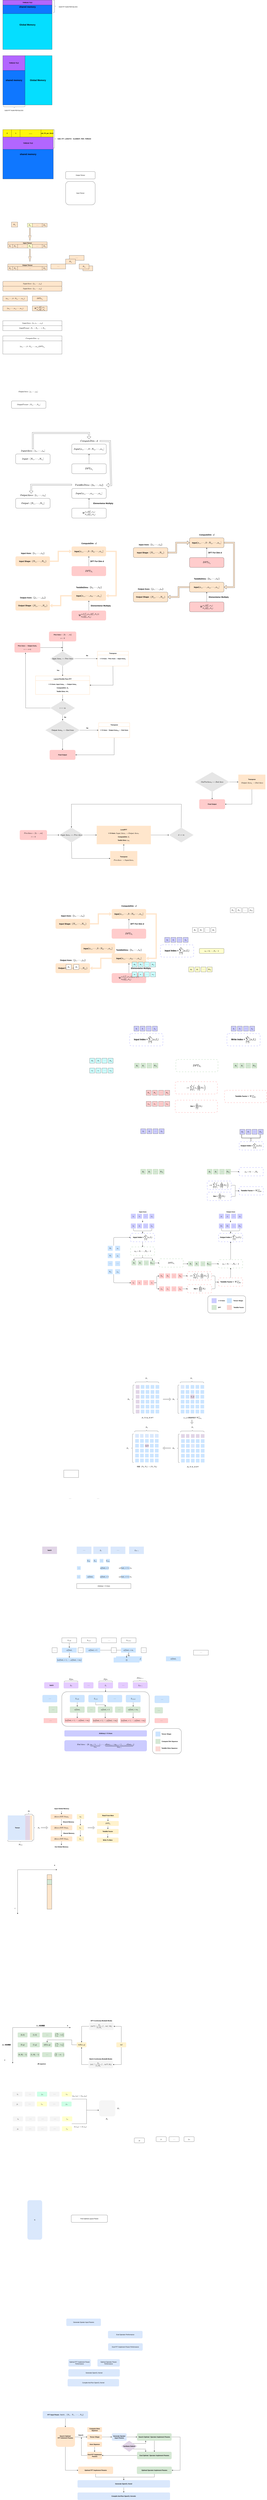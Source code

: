 <mxfile version="24.0.5" type="github">
  <diagram name="第 1 页" id="K-mWzO9lz2f0aNnxn6c4">
    <mxGraphModel dx="2074" dy="1098" grid="1" gridSize="10" guides="1" tooltips="1" connect="1" arrows="1" fold="1" page="1" pageScale="1" pageWidth="827" pageHeight="1169" math="1" shadow="0">
      <root>
        <mxCell id="0" />
        <mxCell id="1" parent="0" />
        <mxCell id="H6i9GKFtKd7idpteRFAR-69" value="&lt;span style=&quot;text-wrap: nowrap;&quot;&gt;$$(tid \, \% \, \lceil \frac{N_d }{ (n_rM_{t_r}}) \rceil \ , \ tid \, / \, M_{b})$$&lt;/span&gt;" style="rounded=1;whiteSpace=wrap;html=1;fillColor=#f5f5f5;fontColor=#333333;strokeColor=none;" parent="1" vertex="1">
          <mxGeometry x="740" y="16560" width="200" height="60" as="geometry" />
        </mxCell>
        <mxCell id="7So7PSQF9tZ_5eVnk8m4-102" value="" style="rounded=1;whiteSpace=wrap;html=1;" parent="1" vertex="1">
          <mxGeometry x="1255.5" y="14175" width="234.5" height="205" as="geometry" />
        </mxCell>
        <mxCell id="HwkrnpUNMTJZ5SgdM_mp-1" value="&lt;b&gt;&lt;font style=&quot;font-size: 18px;&quot;&gt;Global Memory&lt;/font&gt;&lt;/b&gt;" style="whiteSpace=wrap;html=1;aspect=fixed;fillColor=#05DEFF;" parent="1" vertex="1">
          <mxGeometry x="40" y="160" width="400" height="400" as="geometry" />
        </mxCell>
        <mxCell id="HwkrnpUNMTJZ5SgdM_mp-2" value="&lt;b&gt;&lt;font style=&quot;font-size: 18px;&quot;&gt;shared memory&lt;/font&gt;&lt;/b&gt;" style="rounded=0;whiteSpace=wrap;html=1;fillColor=#0F77FF;" parent="1" vertex="1">
          <mxGeometry x="40" y="160" width="400" height="110" as="geometry" />
        </mxCell>
        <mxCell id="HwkrnpUNMTJZ5SgdM_mp-3" value="&lt;b&gt;THREAD TILE&lt;/b&gt;" style="rounded=0;whiteSpace=wrap;html=1;fillColor=#B266FF;" parent="1" vertex="1">
          <mxGeometry x="40" y="160" width="400" height="40" as="geometry" />
        </mxCell>
        <mxCell id="HwkrnpUNMTJZ5SgdM_mp-4" value="&lt;b&gt;&lt;font style=&quot;font-size: 18px;&quot;&gt;&amp;nbsp; &amp;nbsp; &amp;nbsp; &amp;nbsp; &amp;nbsp; &amp;nbsp; &amp;nbsp; &amp;nbsp; &amp;nbsp; &amp;nbsp; &amp;nbsp; &amp;nbsp; &amp;nbsp; &amp;nbsp; &amp;nbsp; &amp;nbsp; &amp;nbsp; Global Memory&lt;/font&gt;&lt;/b&gt;" style="whiteSpace=wrap;html=1;aspect=fixed;fillColor=#05DEFF;" parent="1" vertex="1">
          <mxGeometry x="40" y="610" width="400" height="400" as="geometry" />
        </mxCell>
        <mxCell id="HwkrnpUNMTJZ5SgdM_mp-5" value="&lt;b&gt;&lt;font style=&quot;font-size: 18px;&quot;&gt;shared memory&lt;/font&gt;&lt;/b&gt;" style="rounded=0;whiteSpace=wrap;html=1;fillColor=#0F77FF;" parent="1" vertex="1">
          <mxGeometry x="40" y="610" width="180" height="400" as="geometry" />
        </mxCell>
        <mxCell id="HwkrnpUNMTJZ5SgdM_mp-6" value="&lt;b&gt;THREAD TILE&lt;/b&gt;" style="rounded=0;whiteSpace=wrap;html=1;fillColor=#B266FF;" parent="1" vertex="1">
          <mxGeometry x="40" y="610" width="180" height="120" as="geometry" />
        </mxCell>
        <mxCell id="HwkrnpUNMTJZ5SgdM_mp-7" value="&lt;b&gt;&lt;font style=&quot;font-size: 18px;&quot;&gt;shared memory&lt;/font&gt;&lt;/b&gt;" style="rounded=0;whiteSpace=wrap;html=1;fillColor=#0F77FF;" parent="1" vertex="1">
          <mxGeometry x="40" y="1210" width="410" height="400" as="geometry" />
        </mxCell>
        <mxCell id="HwkrnpUNMTJZ5SgdM_mp-8" value="&lt;b&gt;0&lt;/b&gt;" style="rounded=0;whiteSpace=wrap;html=1;fillColor=#FFF70D;" parent="1" vertex="1">
          <mxGeometry x="40" y="1210" width="70" height="60" as="geometry" />
        </mxCell>
        <mxCell id="HwkrnpUNMTJZ5SgdM_mp-9" value="&lt;b&gt;1&lt;/b&gt;" style="rounded=0;whiteSpace=wrap;html=1;fillColor=#FFF70D;" parent="1" vertex="1">
          <mxGeometry x="110" y="1210" width="70" height="60" as="geometry" />
        </mxCell>
        <mxCell id="HwkrnpUNMTJZ5SgdM_mp-10" value="&lt;b&gt;sub_fft_per_block&lt;/b&gt;" style="rounded=0;whiteSpace=wrap;html=1;fillColor=#FFF70D;" parent="1" vertex="1">
          <mxGeometry x="350" y="1210" width="100" height="60" as="geometry" />
        </mxCell>
        <mxCell id="HwkrnpUNMTJZ5SgdM_mp-11" value="&lt;b&gt;........&lt;/b&gt;" style="rounded=0;whiteSpace=wrap;html=1;fillColor=#FFF70D;" parent="1" vertex="1">
          <mxGeometry x="180" y="1210" width="170" height="60" as="geometry" />
        </mxCell>
        <mxCell id="HwkrnpUNMTJZ5SgdM_mp-12" value="&lt;b&gt;THREAD TILE&lt;/b&gt;" style="rounded=0;whiteSpace=wrap;html=1;fillColor=#B266FF;" parent="1" vertex="1">
          <mxGeometry x="40" y="1270" width="410" height="100" as="geometry" />
        </mxCell>
        <mxCell id="HwkrnpUNMTJZ5SgdM_mp-13" value="" style="shape=curlyBracket;whiteSpace=wrap;html=1;rounded=1;flipH=1;labelPosition=right;verticalLabelPosition=middle;align=left;verticalAlign=middle;" parent="1" vertex="1">
          <mxGeometry x="450" y="1210" width="20" height="150" as="geometry" />
        </mxCell>
        <mxCell id="HwkrnpUNMTJZ5SgdM_mp-14" value="&lt;b&gt;SUB_FFT_LENGTH /&amp;nbsp; &amp;nbsp;ELEMENT_PER_THREAD&lt;/b&gt;" style="text;html=1;align=center;verticalAlign=middle;resizable=0;points=[];autosize=1;strokeColor=none;fillColor=none;" parent="1" vertex="1">
          <mxGeometry x="470" y="1270" width="300" height="30" as="geometry" />
        </mxCell>
        <mxCell id="HwkrnpUNMTJZ5SgdM_mp-16" value="" style="shape=curlyBracket;whiteSpace=wrap;html=1;rounded=1;flipH=1;labelPosition=right;verticalLabelPosition=middle;align=left;verticalAlign=middle;rotation=90;" parent="1" vertex="1">
          <mxGeometry x="122.5" y="937.5" width="20" height="175" as="geometry" />
        </mxCell>
        <mxCell id="HwkrnpUNMTJZ5SgdM_mp-17" value="SUB FFT NUM PER BLOCK" style="text;html=1;align=center;verticalAlign=middle;resizable=0;points=[];autosize=1;strokeColor=none;fillColor=none;" parent="1" vertex="1">
          <mxGeometry x="40" y="1040" width="180" height="30" as="geometry" />
        </mxCell>
        <mxCell id="HwkrnpUNMTJZ5SgdM_mp-18" value="" style="shape=curlyBracket;whiteSpace=wrap;html=1;rounded=1;flipH=1;labelPosition=right;verticalLabelPosition=middle;align=left;verticalAlign=middle;rotation=0;" parent="1" vertex="1">
          <mxGeometry x="450" y="160" width="20" height="100" as="geometry" />
        </mxCell>
        <mxCell id="HwkrnpUNMTJZ5SgdM_mp-19" value="SUB FFT NUM PER BLOCK" style="text;html=1;align=center;verticalAlign=middle;resizable=0;points=[];autosize=1;strokeColor=none;fillColor=none;" parent="1" vertex="1">
          <mxGeometry x="480" y="200" width="180" height="30" as="geometry" />
        </mxCell>
        <mxCell id="22fLctp1MBqsBui4SRwQ-1" value="&lt;b&gt;$$Input Axes: \{i_1, \cdots, i_m\}$$&lt;/b&gt;" style="rounded=1;whiteSpace=wrap;html=1;fillColor=#FFE6CC;" parent="1" vertex="1">
          <mxGeometry x="40" y="2440" width="480" height="40" as="geometry" />
        </mxCell>
        <mxCell id="22fLctp1MBqsBui4SRwQ-2" value="Output Tensor" style="rounded=1;whiteSpace=wrap;html=1;" parent="1" vertex="1">
          <mxGeometry x="550" y="1550" width="240" height="60" as="geometry" />
        </mxCell>
        <mxCell id="22fLctp1MBqsBui4SRwQ-3" value="Input Tensor" style="rounded=1;whiteSpace=wrap;html=1;" parent="1" vertex="1">
          <mxGeometry x="550" y="1630" width="240" height="190" as="geometry" />
        </mxCell>
        <mxCell id="22fLctp1MBqsBui4SRwQ-4" value="$$N_{i_1}$$" style="rounded=0;whiteSpace=wrap;html=1;fillColor=#FFE6CC;" parent="1" vertex="1">
          <mxGeometry x="690" y="2315" width="80" height="40" as="geometry" />
        </mxCell>
        <mxCell id="22fLctp1MBqsBui4SRwQ-5" value="$$N_{i_2}$$" style="rounded=0;whiteSpace=wrap;html=1;fillColor=#FFE6CC;" parent="1" vertex="1">
          <mxGeometry x="110" y="1960" width="50" height="40" as="geometry" />
        </mxCell>
        <mxCell id="22fLctp1MBqsBui4SRwQ-6" value="$$\cdots$$" style="rounded=0;whiteSpace=wrap;html=1;fillColor=#FFE6CC;" parent="1" vertex="1">
          <mxGeometry x="580" y="2230" width="120" height="40" as="geometry" />
        </mxCell>
        <mxCell id="22fLctp1MBqsBui4SRwQ-7" value="$$N_{i_m}$$" style="rounded=0;whiteSpace=wrap;html=1;fillColor=#FFE6CC;" parent="1" vertex="1">
          <mxGeometry x="360" y="1970" width="40" height="30" as="geometry" />
        </mxCell>
        <mxCell id="22fLctp1MBqsBui4SRwQ-8" value="$$\cdots$$" style="rounded=0;whiteSpace=wrap;html=1;fillColor=#FFE6CC;" parent="1" vertex="1">
          <mxGeometry x="280" y="1970" width="80" height="30" as="geometry" />
        </mxCell>
        <mxCell id="22fLctp1MBqsBui4SRwQ-9" value="$$N_{i_d}$$" style="rounded=0;whiteSpace=wrap;html=1;fillColor=#FFFFCC;" parent="1" vertex="1">
          <mxGeometry x="240" y="1970" width="40" height="30" as="geometry" />
        </mxCell>
        <mxCell id="22fLctp1MBqsBui4SRwQ-11" value="" style="html=1;shadow=0;dashed=0;align=center;verticalAlign=middle;shape=mxgraph.arrows2.arrow;dy=0.6;dx=40;direction=south;notch=0;fillColor=#FFE6CC;" parent="1" vertex="1">
          <mxGeometry x="250" y="2010" width="20" height="100" as="geometry" />
        </mxCell>
        <mxCell id="axMmWZ9VxYA4Twj6XmbI-1" value="$$(n_{i_1}, \cdots, 0: N_{i_d}, \cdots, n_{i_m})$$" style="rounded=0;whiteSpace=wrap;html=1;fillColor=#FFE6CC;" parent="1" vertex="1">
          <mxGeometry x="40" y="2560" width="200" height="40" as="geometry" />
        </mxCell>
        <mxCell id="axMmWZ9VxYA4Twj6XmbI-2" value="$$DFT_{N_{i_d}}$$" style="rounded=0;whiteSpace=wrap;html=1;fillColor=#FFE6CC;" parent="1" vertex="1">
          <mxGeometry x="280" y="2560" width="120" height="40" as="geometry" />
        </mxCell>
        <mxCell id="axMmWZ9VxYA4Twj6XmbI-3" value="&lt;b&gt;Input Tensor&lt;/b&gt;" style="rounded=1;whiteSpace=wrap;html=1;fillColor=#FFE6CC;" parent="1" vertex="1">
          <mxGeometry x="80" y="2120" width="320" height="20" as="geometry" />
        </mxCell>
        <mxCell id="axMmWZ9VxYA4Twj6XmbI-4" value="$$N_{i_1}$$" style="rounded=0;whiteSpace=wrap;html=1;fillColor=#FFE6CC;" parent="1" vertex="1">
          <mxGeometry x="80" y="2140" width="40" height="30" as="geometry" />
        </mxCell>
        <mxCell id="axMmWZ9VxYA4Twj6XmbI-5" value="$$N_{i_2}$$" style="rounded=0;whiteSpace=wrap;html=1;fillColor=#FFE6CC;" parent="1" vertex="1">
          <mxGeometry x="120" y="2140" width="40" height="30" as="geometry" />
        </mxCell>
        <mxCell id="axMmWZ9VxYA4Twj6XmbI-6" value="$$\cdots$$" style="rounded=0;whiteSpace=wrap;html=1;fillColor=#FFE6CC;" parent="1" vertex="1">
          <mxGeometry x="160" y="2140" width="80" height="30" as="geometry" />
        </mxCell>
        <mxCell id="axMmWZ9VxYA4Twj6XmbI-7" value="$$N_{i_m}$$" style="rounded=0;whiteSpace=wrap;html=1;fillColor=#FFE6CC;" parent="1" vertex="1">
          <mxGeometry x="360" y="2140" width="40" height="30" as="geometry" />
        </mxCell>
        <mxCell id="axMmWZ9VxYA4Twj6XmbI-8" value="$$\cdots$$" style="rounded=0;whiteSpace=wrap;html=1;fillColor=#FFE6CC;" parent="1" vertex="1">
          <mxGeometry x="280" y="2140" width="80" height="30" as="geometry" />
        </mxCell>
        <mxCell id="axMmWZ9VxYA4Twj6XmbI-9" value="$$N_{i_d}$$" style="rounded=0;whiteSpace=wrap;html=1;fillColor=#FFFFCC;" parent="1" vertex="1">
          <mxGeometry x="240" y="2140" width="40" height="30" as="geometry" />
        </mxCell>
        <mxCell id="axMmWZ9VxYA4Twj6XmbI-17" value="" style="html=1;shadow=0;dashed=0;align=center;verticalAlign=middle;shape=mxgraph.arrows2.arrow;dy=0.6;dx=40;direction=south;notch=0;fillColor=#FFE6CC;" parent="1" vertex="1">
          <mxGeometry x="250" y="2180" width="20" height="100" as="geometry" />
        </mxCell>
        <mxCell id="axMmWZ9VxYA4Twj6XmbI-20" value="$$(n_{i_1}, \cdots, n_{i_d}, \cdots, n_{i_m})$$" style="rounded=0;whiteSpace=wrap;html=1;fillColor=#FFE6CC;" parent="1" vertex="1">
          <mxGeometry x="40" y="2640" width="200" height="40" as="geometry" />
        </mxCell>
        <mxCell id="axMmWZ9VxYA4Twj6XmbI-21" value="&lt;font style=&quot;font-size: 14px;&quot;&gt;$$W^{n_{i_d}.\prod^K_{k =0}n_{t_k}}_{N_{i_d}.\prod^K_{k =0}N_{t_k}}$$&lt;/font&gt;" style="rounded=0;whiteSpace=wrap;html=1;fillColor=#FFE6CC;" parent="1" vertex="1">
          <mxGeometry x="280" y="2640" width="120" height="40" as="geometry" />
        </mxCell>
        <mxCell id="axMmWZ9VxYA4Twj6XmbI-22" value="&lt;b&gt;Output Tensor&lt;/b&gt;" style="rounded=1;whiteSpace=wrap;html=1;fillColor=#FFE6CC;" parent="1" vertex="1">
          <mxGeometry x="80" y="2300" width="320" height="20" as="geometry" />
        </mxCell>
        <mxCell id="axMmWZ9VxYA4Twj6XmbI-23" value="$$N_{j_1}$$" style="rounded=0;whiteSpace=wrap;html=1;fillColor=#FFE6CC;" parent="1" vertex="1">
          <mxGeometry x="80" y="2320" width="40" height="30" as="geometry" />
        </mxCell>
        <mxCell id="axMmWZ9VxYA4Twj6XmbI-24" value="$$N_{j_2}$$" style="rounded=0;whiteSpace=wrap;html=1;fillColor=#FFE6CC;" parent="1" vertex="1">
          <mxGeometry x="120" y="2320" width="40" height="30" as="geometry" />
        </mxCell>
        <mxCell id="axMmWZ9VxYA4Twj6XmbI-25" value="$$\cdots$$" style="rounded=0;whiteSpace=wrap;html=1;fillColor=#FFE6CC;" parent="1" vertex="1">
          <mxGeometry x="160" y="2320" width="200" height="30" as="geometry" />
        </mxCell>
        <mxCell id="axMmWZ9VxYA4Twj6XmbI-26" value="$$N_{j_m}$$" style="rounded=0;whiteSpace=wrap;html=1;fillColor=#FFE6CC;" parent="1" vertex="1">
          <mxGeometry x="360" y="2320" width="40" height="30" as="geometry" />
        </mxCell>
        <mxCell id="axMmWZ9VxYA4Twj6XmbI-30" value="$$\cdots$$" style="rounded=0;whiteSpace=wrap;html=1;fillColor=#FFE6CC;" parent="1" vertex="1">
          <mxGeometry x="430" y="2300" width="120" height="40" as="geometry" />
        </mxCell>
        <mxCell id="axMmWZ9VxYA4Twj6XmbI-31" value="$$N_{i_d}$$" style="rounded=0;whiteSpace=wrap;html=1;fillColor=#FFE6CC;" parent="1" vertex="1">
          <mxGeometry x="550" y="2260" width="80" height="40" as="geometry" />
        </mxCell>
        <mxCell id="axMmWZ9VxYA4Twj6XmbI-32" value="$$N_{i_m}$$" style="rounded=0;whiteSpace=wrap;html=1;fillColor=#FFE6CC;" parent="1" vertex="1">
          <mxGeometry x="660" y="2300" width="80" height="40" as="geometry" />
        </mxCell>
        <mxCell id="axMmWZ9VxYA4Twj6XmbI-33" value="&lt;b&gt;$$Input Axes: \{i_1, \cdots, i_m\}$$&lt;/b&gt;" style="rounded=1;whiteSpace=wrap;html=1;fillColor=#FFE6CC;" parent="1" vertex="1">
          <mxGeometry x="40" y="2480" width="480" height="40" as="geometry" />
        </mxCell>
        <mxCell id="axMmWZ9VxYA4Twj6XmbI-34" value="&lt;b style=&quot;border-color: var(--border-color);&quot;&gt;$$Input Axes: \{i_1, i_2 \cdots, i_m\}$$&lt;/b&gt;" style="rounded=0;whiteSpace=wrap;html=1;" parent="1" vertex="1">
          <mxGeometry x="40" y="2760" width="480" height="40" as="geometry" />
        </mxCell>
        <mxCell id="axMmWZ9VxYA4Twj6XmbI-35" value="&lt;b style=&quot;border-color: var(--border-color);&quot;&gt;$$InputTensor&amp;nbsp; : N_{i_1} \times N_{i_2} \cdots \times N_{i_m}$$&lt;/b&gt;" style="rounded=0;whiteSpace=wrap;html=1;" parent="1" vertex="1">
          <mxGeometry x="40" y="2800" width="480" height="40" as="geometry" />
        </mxCell>
        <mxCell id="axMmWZ9VxYA4Twj6XmbI-38" value="$$Compute Dim : i_d$$" style="rounded=0;whiteSpace=wrap;html=1;" parent="1" vertex="1">
          <mxGeometry x="40" y="2883" width="480" height="40" as="geometry" />
        </mxCell>
        <mxCell id="axMmWZ9VxYA4Twj6XmbI-40" value="$$(n_{i_1}, \cdots, 0: N_{i_d}, \cdots, n_{i_m})&lt;br&gt;&lt;br&gt;DFT_{N_{i_d}}$$&lt;div&gt;&lt;br&gt;&lt;/div&gt;" style="rounded=0;whiteSpace=wrap;html=1;" parent="1" vertex="1">
          <mxGeometry x="40" y="2923" width="480" height="107" as="geometry" />
        </mxCell>
        <mxCell id="uWELUKOHYKi7P_99Erwt-29" style="edgeStyle=orthogonalEdgeStyle;rounded=0;orthogonalLoop=1;jettySize=auto;html=1;shape=flexArrow;" parent="1" source="uWELUKOHYKi7P_99Erwt-1" target="uWELUKOHYKi7P_99Erwt-4" edge="1">
          <mxGeometry relative="1" as="geometry">
            <Array as="points">
              <mxPoint x="284" y="3670" />
              <mxPoint x="740" y="3670" />
            </Array>
          </mxGeometry>
        </mxCell>
        <mxCell id="uWELUKOHYKi7P_99Erwt-1" value="&lt;font style=&quot;font-size: 16px;&quot;&gt;$$Input Axes: [i_1, \cdots, i_m]$$&lt;/font&gt;" style="text;html=1;align=center;verticalAlign=middle;resizable=0;points=[];autosize=1;strokeColor=none;fillColor=none;" parent="1" vertex="1">
          <mxGeometry x="154" y="3800" width="260" height="30" as="geometry" />
        </mxCell>
        <mxCell id="uWELUKOHYKi7P_99Erwt-3" value="&lt;font style=&quot;font-size: 16px;&quot;&gt;$$Input :[ N_{i_1}, \cdots, N_{i_m}] $$&lt;/font&gt;" style="rounded=1;whiteSpace=wrap;html=1;" parent="1" vertex="1">
          <mxGeometry x="144" y="3840" width="280" height="80" as="geometry" />
        </mxCell>
        <mxCell id="uWELUKOHYKi7P_99Erwt-4" value="&lt;font style=&quot;font-size: 16px;&quot;&gt;$$ComputeDim: d$$&lt;/font&gt;" style="text;html=1;align=center;verticalAlign=middle;resizable=0;points=[];autosize=1;strokeColor=none;fillColor=none;" parent="1" vertex="1">
          <mxGeometry x="655" y="3720" width="170" height="30" as="geometry" />
        </mxCell>
        <mxCell id="uWELUKOHYKi7P_99Erwt-5" value="&lt;font style=&quot;font-size: 16px;&quot;&gt;$$Input[x_{i_1}, \cdots, 0:N_{i_d}, \cdots, x_{i_m}]$$&lt;/font&gt;" style="rounded=1;whiteSpace=wrap;html=1;" parent="1" vertex="1">
          <mxGeometry x="600" y="3760" width="280" height="80" as="geometry" />
        </mxCell>
        <mxCell id="uWELUKOHYKi7P_99Erwt-7" value="" style="edgeStyle=orthogonalEdgeStyle;rounded=0;orthogonalLoop=1;jettySize=auto;html=1;" parent="1" source="uWELUKOHYKi7P_99Erwt-6" target="uWELUKOHYKi7P_99Erwt-5" edge="1">
          <mxGeometry relative="1" as="geometry" />
        </mxCell>
        <mxCell id="uWELUKOHYKi7P_99Erwt-6" value="&lt;font style=&quot;font-size: 16px;&quot;&gt;$$DFT_{N_{i_d}}$$&lt;/font&gt;" style="rounded=1;whiteSpace=wrap;html=1;" parent="1" vertex="1">
          <mxGeometry x="600" y="3920" width="280" height="80" as="geometry" />
        </mxCell>
        <mxCell id="uWELUKOHYKi7P_99Erwt-8" value="&lt;font style=&quot;font-size: 16px;&quot;&gt;$$TwiddleDims: \{t_0, \cdots, t_K\}$$&lt;/font&gt;" style="text;html=1;align=center;verticalAlign=middle;resizable=0;points=[];autosize=1;strokeColor=none;fillColor=none;" parent="1" vertex="1">
          <mxGeometry x="600" y="4077" width="280" height="30" as="geometry" />
        </mxCell>
        <mxCell id="uWELUKOHYKi7P_99Erwt-9" value="&lt;font style=&quot;font-size: 16px;&quot;&gt;$$Input[x_{i_1}, \cdots, x_{i_d}, \cdots, x_{i_m}]$$&lt;/font&gt;" style="rounded=1;whiteSpace=wrap;html=1;" parent="1" vertex="1">
          <mxGeometry x="600" y="4120" width="280" height="80" as="geometry" />
        </mxCell>
        <mxCell id="uWELUKOHYKi7P_99Erwt-23" value="" style="edgeStyle=orthogonalEdgeStyle;rounded=0;orthogonalLoop=1;jettySize=auto;html=1;" parent="1" source="uWELUKOHYKi7P_99Erwt-11" target="uWELUKOHYKi7P_99Erwt-9" edge="1">
          <mxGeometry relative="1" as="geometry" />
        </mxCell>
        <mxCell id="uWELUKOHYKi7P_99Erwt-11" value="&lt;font style=&quot;font-size: 16px;&quot;&gt;$$W^{n_{i_d}(\prod^K_{k =0}n_{t_k})}_{N_{i_d}(\prod^K_{k =0}N_{t_k})}$$&lt;/font&gt;" style="rounded=1;whiteSpace=wrap;html=1;" parent="1" vertex="1">
          <mxGeometry x="600" y="4280" width="280" height="80" as="geometry" />
        </mxCell>
        <mxCell id="uWELUKOHYKi7P_99Erwt-12" value="&lt;b&gt;&lt;font style=&quot;font-size: 16px;&quot;&gt;Elementwise Multiply&lt;/font&gt;&lt;/b&gt;" style="text;html=1;align=center;verticalAlign=middle;resizable=0;points=[];autosize=1;strokeColor=none;fillColor=none;" parent="1" vertex="1">
          <mxGeometry x="760" y="4225" width="190" height="30" as="geometry" />
        </mxCell>
        <mxCell id="uWELUKOHYKi7P_99Erwt-13" value="$$Output Axes: [j_1, \cdots, j_m]$$" style="text;html=1;align=center;verticalAlign=middle;resizable=0;points=[];autosize=1;strokeColor=none;fillColor=none;" parent="1" vertex="1">
          <mxGeometry x="140" y="3320" width="210" height="30" as="geometry" />
        </mxCell>
        <mxCell id="uWELUKOHYKi7P_99Erwt-14" value="$$Output Tensor:[ N_{j_1}, \cdots, N_{j_m}] $$" style="rounded=1;whiteSpace=wrap;html=1;" parent="1" vertex="1">
          <mxGeometry x="110" y="3410" width="280" height="60" as="geometry" />
        </mxCell>
        <mxCell id="uWELUKOHYKi7P_99Erwt-24" value="&lt;font style=&quot;font-size: 16px;&quot;&gt;$$Output Axes: [i_1, \cdots, i_m]$$&lt;/font&gt;" style="text;html=1;align=center;verticalAlign=middle;resizable=0;points=[];autosize=1;strokeColor=none;fillColor=none;" parent="1" vertex="1">
          <mxGeometry x="149" y="4160" width="270" height="30" as="geometry" />
        </mxCell>
        <mxCell id="uWELUKOHYKi7P_99Erwt-25" value="&lt;font style=&quot;font-size: 16px;&quot;&gt;$$Output :[ N_{i_1}, \cdots, N_{i_m}] $$&lt;/font&gt;" style="rounded=1;whiteSpace=wrap;html=1;" parent="1" vertex="1">
          <mxGeometry x="144" y="4200" width="280" height="80" as="geometry" />
        </mxCell>
        <mxCell id="uWELUKOHYKi7P_99Erwt-31" value="" style="endArrow=classic;html=1;rounded=0;exitX=1.019;exitY=0.517;exitDx=0;exitDy=0;exitPerimeter=0;entryX=1.001;entryY=0.537;entryDx=0;entryDy=0;entryPerimeter=0;shape=flexArrow;" parent="1" source="uWELUKOHYKi7P_99Erwt-4" target="uWELUKOHYKi7P_99Erwt-8" edge="1">
          <mxGeometry width="50" height="50" relative="1" as="geometry">
            <mxPoint x="980" y="3880" as="sourcePoint" />
            <mxPoint x="951" y="4240" as="targetPoint" />
            <Array as="points">
              <mxPoint x="910" y="3736" />
              <mxPoint x="920" y="4093" />
            </Array>
          </mxGeometry>
        </mxCell>
        <mxCell id="uWELUKOHYKi7P_99Erwt-33" value="" style="endArrow=classic;html=1;rounded=0;shape=flexArrow;" parent="1" edge="1">
          <mxGeometry width="50" height="50" relative="1" as="geometry">
            <mxPoint x="600" y="4090" as="sourcePoint" />
            <mxPoint x="270" y="4160" as="targetPoint" />
            <Array as="points">
              <mxPoint x="270" y="4090" />
            </Array>
          </mxGeometry>
        </mxCell>
        <mxCell id="uWELUKOHYKi7P_99Erwt-35" value="&lt;font style=&quot;font-size: 16px;&quot;&gt;&lt;b&gt;Input Axes&amp;nbsp;&lt;/b&gt;: ` \{i_1, \cdots, i_m\}`&lt;/font&gt;" style="text;html=1;align=center;verticalAlign=middle;resizable=0;points=[];autosize=1;strokeColor=none;fillColor=none;" parent="1" vertex="1">
          <mxGeometry x="152.5" y="4630" width="260" height="30" as="geometry" />
        </mxCell>
        <mxCell id="uWELUKOHYKi7P_99Erwt-36" value="&lt;font style=&quot;font-size: 16px;&quot;&gt;&lt;b&gt;Input&lt;/b&gt;&amp;nbsp;&lt;b&gt;Shape&amp;nbsp;&lt;/b&gt;: `(N_{i_1}, \cdots, N_{i_m}) `&lt;/font&gt;" style="rounded=1;whiteSpace=wrap;html=1;fillColor=#ffe6cc;strokeColor=none;" parent="1" vertex="1">
          <mxGeometry x="142.5" y="4670" width="280" height="80" as="geometry" />
        </mxCell>
        <mxCell id="uWELUKOHYKi7P_99Erwt-37" value="&lt;font style=&quot;font-size: 16px;&quot;&gt;&lt;b&gt;ComputeDim &lt;/b&gt;: `d`&lt;/font&gt;" style="text;html=1;align=center;verticalAlign=middle;resizable=0;points=[];autosize=1;strokeColor=none;fillColor=none;" parent="1" vertex="1">
          <mxGeometry x="658.5" y="4550" width="160" height="30" as="geometry" />
        </mxCell>
        <mxCell id="uWELUKOHYKi7P_99Erwt-38" value="&lt;font style=&quot;font-size: 16px;&quot;&gt;&lt;b&gt;Input&lt;/b&gt;`[x_{i_1}, \cdots, 0:N_{d}, \cdots, x_{i_m}]`&lt;/font&gt;" style="rounded=1;whiteSpace=wrap;html=1;fillColor=#FFE6CC;strokeColor=none;" parent="1" vertex="1">
          <mxGeometry x="598.5" y="4590" width="280" height="80" as="geometry" />
        </mxCell>
        <mxCell id="uWELUKOHYKi7P_99Erwt-39" value="" style="edgeStyle=orthogonalEdgeStyle;rounded=0;orthogonalLoop=1;jettySize=auto;html=1;" parent="1" source="uWELUKOHYKi7P_99Erwt-40" target="uWELUKOHYKi7P_99Erwt-38" edge="1">
          <mxGeometry relative="1" as="geometry" />
        </mxCell>
        <mxCell id="uWELUKOHYKi7P_99Erwt-40" value="&lt;font style=&quot;font-size: 16px;&quot;&gt;$$DFT_{N_{d}}$$&lt;/font&gt;" style="rounded=1;whiteSpace=wrap;html=1;fillColor=#FFCCCC;strokeColor=none;" parent="1" vertex="1">
          <mxGeometry x="598.5" y="4750" width="280" height="80" as="geometry" />
        </mxCell>
        <mxCell id="uWELUKOHYKi7P_99Erwt-41" value="&lt;font style=&quot;font-size: 16px;&quot;&gt;&lt;b&gt;TwiddleDims&lt;/b&gt; : ` \{t_0, \cdots, t_K\}`&lt;/font&gt;" style="text;html=1;align=center;verticalAlign=middle;resizable=0;points=[];autosize=1;strokeColor=none;fillColor=none;" parent="1" vertex="1">
          <mxGeometry x="598.5" y="4907" width="280" height="30" as="geometry" />
        </mxCell>
        <mxCell id="uWELUKOHYKi7P_99Erwt-42" value="&lt;font style=&quot;font-size: 16px;&quot;&gt;&lt;b&gt;Input&lt;/b&gt;`[x_{i_1}, \cdots, x_{d}, \cdots, x_{i_m}]`&lt;/font&gt;" style="rounded=1;whiteSpace=wrap;html=1;fillColor=#FFE6CC;strokeColor=none;" parent="1" vertex="1">
          <mxGeometry x="598.5" y="4950" width="280" height="80" as="geometry" />
        </mxCell>
        <mxCell id="uWELUKOHYKi7P_99Erwt-43" value="" style="edgeStyle=orthogonalEdgeStyle;rounded=0;orthogonalLoop=1;jettySize=auto;html=1;" parent="1" source="uWELUKOHYKi7P_99Erwt-44" target="uWELUKOHYKi7P_99Erwt-42" edge="1">
          <mxGeometry relative="1" as="geometry" />
        </mxCell>
        <mxCell id="uWELUKOHYKi7P_99Erwt-44" value="&lt;font style=&quot;font-size: 16px;&quot;&gt;$${\rm W}^{x_{d}(\sum_{k = 0}^K(x_{t_k}(\prod^K_{l = k}N_{t_l})))}_{N_{d}(\prod^K_{k =0}N_{t_k})}$$&lt;/font&gt;" style="rounded=1;whiteSpace=wrap;html=1;fillColor=#FFCCCC;strokeColor=none;" parent="1" vertex="1">
          <mxGeometry x="598.5" y="5110" width="280" height="80" as="geometry" />
        </mxCell>
        <mxCell id="uWELUKOHYKi7P_99Erwt-45" value="&lt;b&gt;&lt;font style=&quot;font-size: 16px;&quot;&gt;Elementwise Multiply&lt;/font&gt;&lt;/b&gt;" style="text;html=1;align=center;verticalAlign=middle;resizable=0;points=[];autosize=1;strokeColor=none;fillColor=none;" parent="1" vertex="1">
          <mxGeometry x="740" y="5055" width="190" height="30" as="geometry" />
        </mxCell>
        <mxCell id="uWELUKOHYKi7P_99Erwt-46" value="&lt;font style=&quot;font-size: 16px;&quot;&gt;&lt;b&gt;Output Axes&lt;/b&gt; : `\{j_1, \cdots, j_m\}`&lt;/font&gt;" style="text;html=1;align=center;verticalAlign=middle;resizable=0;points=[];autosize=1;strokeColor=none;fillColor=none;" parent="1" vertex="1">
          <mxGeometry x="147.5" y="4990" width="270" height="30" as="geometry" />
        </mxCell>
        <mxCell id="uWELUKOHYKi7P_99Erwt-47" value="&lt;font style=&quot;font-size: 16px;&quot;&gt;&lt;b&gt;Output Shape&amp;nbsp;&lt;/b&gt;: `(N_{j_1}, \cdots, N_{j_m})`&lt;/font&gt;" style="rounded=1;whiteSpace=wrap;html=1;fillColor=#FFE6CC;strokeColor=none;" parent="1" vertex="1">
          <mxGeometry x="142.5" y="5030" width="280" height="80" as="geometry" />
        </mxCell>
        <mxCell id="uWELUKOHYKi7P_99Erwt-50" value="" style="endArrow=classic;html=1;rounded=0;entryX=0;entryY=0.5;entryDx=0;entryDy=0;shape=flexArrow;fillColor=#FFE6CC;strokeColor=none;" parent="1" target="uWELUKOHYKi7P_99Erwt-38" edge="1">
          <mxGeometry width="50" height="50" relative="1" as="geometry">
            <mxPoint x="420" y="4710" as="sourcePoint" />
            <mxPoint x="472.5" y="4670" as="targetPoint" />
            <Array as="points">
              <mxPoint x="490" y="4710" />
              <mxPoint x="490" y="4630" />
            </Array>
          </mxGeometry>
        </mxCell>
        <mxCell id="uWELUKOHYKi7P_99Erwt-51" value="" style="endArrow=classic;html=1;rounded=0;exitX=1;exitY=0.5;exitDx=0;exitDy=0;entryX=1;entryY=0.5;entryDx=0;entryDy=0;shape=flexArrow;fillColor=#FFE6CC;strokeColor=none;" parent="1" source="uWELUKOHYKi7P_99Erwt-38" target="uWELUKOHYKi7P_99Erwt-42" edge="1">
          <mxGeometry width="50" height="50" relative="1" as="geometry">
            <mxPoint x="940" y="4640" as="sourcePoint" />
            <mxPoint x="990" y="4590" as="targetPoint" />
            <Array as="points">
              <mxPoint x="960" y="4630" />
              <mxPoint x="960" y="4990" />
            </Array>
          </mxGeometry>
        </mxCell>
        <mxCell id="uWELUKOHYKi7P_99Erwt-53" value="" style="endArrow=classic;html=1;rounded=0;entryX=1;entryY=0.5;entryDx=0;entryDy=0;shape=flexArrow;fillColor=#FFE6CC;strokeColor=none;" parent="1" target="uWELUKOHYKi7P_99Erwt-47" edge="1">
          <mxGeometry width="50" height="50" relative="1" as="geometry">
            <mxPoint x="600" y="4990" as="sourcePoint" />
            <mxPoint x="440" y="4700" as="targetPoint" />
            <Array as="points">
              <mxPoint x="510" y="4990" />
              <mxPoint x="510" y="5070" />
            </Array>
          </mxGeometry>
        </mxCell>
        <mxCell id="uWELUKOHYKi7P_99Erwt-54" value="&lt;span style=&quot;font-size: 16px;&quot;&gt;&lt;b&gt;DFT For Dim d&lt;/b&gt;&lt;/span&gt;" style="text;html=1;align=center;verticalAlign=middle;resizable=0;points=[];autosize=1;strokeColor=none;fillColor=none;" parent="1" vertex="1">
          <mxGeometry x="740" y="4695" width="130" height="30" as="geometry" />
        </mxCell>
        <mxCell id="057syfDnflp0r7ja1sME-46" value="" style="edgeStyle=orthogonalEdgeStyle;rounded=0;orthogonalLoop=1;jettySize=auto;html=1;" parent="1" source="057syfDnflp0r7ja1sME-1" target="057syfDnflp0r7ja1sME-39" edge="1">
          <mxGeometry relative="1" as="geometry" />
        </mxCell>
        <mxCell id="057syfDnflp0r7ja1sME-1" value="&lt;b&gt;Prev Axes&lt;/b&gt; `\leftarrow \{0, \cdots, m\}`&lt;br&gt;&lt;br&gt;&lt;b&gt;r&lt;/b&gt; `\leftarrow 0 `" style="rounded=1;whiteSpace=wrap;html=1;fillColor=#FFCCCC;strokeColor=none;" parent="1" vertex="1">
          <mxGeometry x="414.75" y="5280" width="221.5" height="80" as="geometry" />
        </mxCell>
        <mxCell id="057syfDnflp0r7ja1sME-49" value="" style="edgeStyle=orthogonalEdgeStyle;rounded=0;orthogonalLoop=1;jettySize=auto;html=1;" parent="1" source="057syfDnflp0r7ja1sME-9" target="057syfDnflp0r7ja1sME-48" edge="1">
          <mxGeometry relative="1" as="geometry" />
        </mxCell>
        <mxCell id="057syfDnflp0r7ja1sME-9" value="&lt;b&gt;Layout-Flexible Pass FFT&lt;/b&gt;&lt;div&gt;&lt;b&gt;&lt;br&gt;&lt;/b&gt;&lt;br&gt;&lt;b&gt;I / O Axes:&lt;/b&gt;&amp;nbsp;&lt;b&gt;Input Axe&lt;/b&gt;`\mathbf{s_r} \rightarrow&lt;br&gt;`&amp;nbsp;&lt;b&gt;Output&lt;/b&gt;&amp;nbsp;&lt;b&gt;Axe&lt;/b&gt;`\mathbf{s_r}`&lt;br&gt;&lt;br&gt;&lt;b&gt;ComputeDim&lt;/b&gt;: `\mathbf{d_r}`&lt;br&gt;&lt;br&gt;&lt;b&gt;Twidle Dims: t&lt;/b&gt;`\mathbf{w_r}`&lt;/div&gt;" style="whiteSpace=wrap;html=1;fillColor=#FFFFFF;strokeColor=#FFE6CC;strokeWidth=3;" parent="1" vertex="1">
          <mxGeometry x="305.5" y="5640" width="440" height="150" as="geometry" />
        </mxCell>
        <mxCell id="057syfDnflp0r7ja1sME-40" value="" style="edgeStyle=orthogonalEdgeStyle;rounded=0;orthogonalLoop=1;jettySize=auto;html=1;" parent="1" source="057syfDnflp0r7ja1sME-39" target="057syfDnflp0r7ja1sME-9" edge="1">
          <mxGeometry relative="1" as="geometry" />
        </mxCell>
        <mxCell id="057syfDnflp0r7ja1sME-39" value="&lt;font style=&quot;font-size: 12px;&quot;&gt;$$\rm Input\&amp;nbsp; &amp;nbsp;Axes_r == &lt;br&gt;Prev\&amp;nbsp; Axes$$&lt;/font&gt;" style="rhombus;whiteSpace=wrap;html=1;fillColor=#E6E6E6;strokeColor=none;" parent="1" vertex="1">
          <mxGeometry x="425.5" y="5440" width="200" height="120" as="geometry" />
        </mxCell>
        <mxCell id="057syfDnflp0r7ja1sME-41" value="&lt;span style=&quot;border-color: var(--border-color);&quot;&gt;&lt;b&gt;Transpose&lt;/b&gt;&lt;/span&gt;&lt;div&gt;&lt;span style=&quot;border-color: var(--border-color);&quot;&gt;&lt;b&gt;&lt;br&gt;&lt;/b&gt;&lt;/span&gt;&lt;/div&gt;&lt;div&gt;&lt;span style=&quot;border-color: var(--border-color);&quot;&gt;&lt;b&gt;&lt;br&gt;&lt;/b&gt;&lt;/span&gt;&lt;b&gt;I / O Axes :&lt;/b&gt;&lt;b&gt;&amp;nbsp; Prev Axes&lt;/b&gt;`\rightarrow` &lt;b&gt;Input Axe&lt;/b&gt;`\mathbf{s_r}`&lt;div&gt;&lt;br&gt;&lt;/div&gt;&lt;div&gt;&lt;br&gt;&lt;/div&gt;&lt;div&gt;&lt;br&gt;&lt;/div&gt;&lt;/div&gt;" style="whiteSpace=wrap;html=1;fillColor=#FFFFFF;strokeColor=#FFE6CC;strokeWidth=3;" parent="1" vertex="1">
          <mxGeometry x="808.25" y="5440" width="251.75" height="120" as="geometry" />
        </mxCell>
        <mxCell id="057syfDnflp0r7ja1sME-42" value="" style="endArrow=classic;html=1;rounded=0;exitX=1;exitY=0.5;exitDx=0;exitDy=0;" parent="1" source="057syfDnflp0r7ja1sME-39" target="057syfDnflp0r7ja1sME-41" edge="1">
          <mxGeometry width="50" height="50" relative="1" as="geometry">
            <mxPoint x="855.5" y="5440" as="sourcePoint" />
            <mxPoint x="905.5" y="5390" as="targetPoint" />
          </mxGeometry>
        </mxCell>
        <mxCell id="057syfDnflp0r7ja1sME-43" value="" style="endArrow=classic;html=1;rounded=0;exitX=0.5;exitY=1;exitDx=0;exitDy=0;entryX=1;entryY=0.5;entryDx=0;entryDy=0;" parent="1" source="057syfDnflp0r7ja1sME-41" target="057syfDnflp0r7ja1sME-9" edge="1">
          <mxGeometry width="50" height="50" relative="1" as="geometry">
            <mxPoint x="855.5" y="5440" as="sourcePoint" />
            <mxPoint x="905.5" y="5390" as="targetPoint" />
            <Array as="points">
              <mxPoint x="935.5" y="5715" />
            </Array>
          </mxGeometry>
        </mxCell>
        <mxCell id="057syfDnflp0r7ja1sME-44" value="&lt;b&gt;No&lt;/b&gt;" style="text;html=1;align=center;verticalAlign=middle;resizable=0;points=[];autosize=1;strokeColor=none;fillColor=none;" parent="1" vertex="1">
          <mxGeometry x="704" y="5460" width="40" height="30" as="geometry" />
        </mxCell>
        <mxCell id="057syfDnflp0r7ja1sME-45" value="&lt;b&gt;Yes&lt;/b&gt;" style="text;html=1;align=center;verticalAlign=middle;resizable=0;points=[];autosize=1;strokeColor=none;fillColor=none;" parent="1" vertex="1">
          <mxGeometry x="468" y="5580" width="40" height="30" as="geometry" />
        </mxCell>
        <mxCell id="057syfDnflp0r7ja1sME-59" value="" style="edgeStyle=orthogonalEdgeStyle;rounded=0;orthogonalLoop=1;jettySize=auto;html=1;" parent="1" source="057syfDnflp0r7ja1sME-48" target="057syfDnflp0r7ja1sME-58" edge="1">
          <mxGeometry relative="1" as="geometry" />
        </mxCell>
        <mxCell id="057syfDnflp0r7ja1sME-48" value="&lt;font style=&quot;font-size: 12px;&quot;&gt;$$\rm r &amp;lt;= m$$&lt;/font&gt;" style="rhombus;whiteSpace=wrap;html=1;fillColor=#E6E6E6;strokeColor=none;" parent="1" vertex="1">
          <mxGeometry x="425.5" y="5840" width="200" height="120" as="geometry" />
        </mxCell>
        <mxCell id="057syfDnflp0r7ja1sME-50" value="&lt;b&gt;Prev Axes&lt;/b&gt; `\leftarrow` &lt;b&gt;Output Axe&lt;/b&gt;`\mathbf{s_r}`&lt;br&gt;&lt;br&gt;&lt;b&gt;r&amp;nbsp; `\leftarrow`&amp;nbsp; r + 1&lt;/b&gt;" style="rounded=1;whiteSpace=wrap;html=1;fillColor=#FFCCCC;strokeColor=none;" parent="1" vertex="1">
          <mxGeometry x="134.5" y="5370" width="210" height="80" as="geometry" />
        </mxCell>
        <mxCell id="057syfDnflp0r7ja1sME-53" value="" style="endArrow=classic;html=1;rounded=0;exitX=1;exitY=0.5;exitDx=0;exitDy=0;" parent="1" source="057syfDnflp0r7ja1sME-50" edge="1">
          <mxGeometry width="50" height="50" relative="1" as="geometry">
            <mxPoint x="855.5" y="5430" as="sourcePoint" />
            <mxPoint x="525.5" y="5410" as="targetPoint" />
          </mxGeometry>
        </mxCell>
        <mxCell id="057syfDnflp0r7ja1sME-54" value="" style="endArrow=classic;html=1;rounded=0;exitX=0;exitY=0.5;exitDx=0;exitDy=0;entryX=0.426;entryY=1.024;entryDx=0;entryDy=0;entryPerimeter=0;" parent="1" source="057syfDnflp0r7ja1sME-48" target="057syfDnflp0r7ja1sME-50" edge="1">
          <mxGeometry width="50" height="50" relative="1" as="geometry">
            <mxPoint x="855.5" y="5610" as="sourcePoint" />
            <mxPoint x="905.5" y="5560" as="targetPoint" />
            <Array as="points">
              <mxPoint x="225.5" y="5900" />
            </Array>
          </mxGeometry>
        </mxCell>
        <mxCell id="057syfDnflp0r7ja1sME-57" value="&lt;b&gt;No&lt;/b&gt;" style="text;html=1;align=center;verticalAlign=middle;resizable=0;points=[];autosize=1;strokeColor=none;fillColor=none;" parent="1" vertex="1">
          <mxGeometry x="525.5" y="5960" width="40" height="30" as="geometry" />
        </mxCell>
        <mxCell id="81wJP9xwis8bLI_BMHNu-30" value="" style="edgeStyle=orthogonalEdgeStyle;rounded=0;orthogonalLoop=1;jettySize=auto;html=1;" parent="1" source="057syfDnflp0r7ja1sME-58" target="81wJP9xwis8bLI_BMHNu-29" edge="1">
          <mxGeometry relative="1" as="geometry" />
        </mxCell>
        <mxCell id="057syfDnflp0r7ja1sME-58" value="&lt;font style=&quot;font-size: 12px;&quot;&gt;$$\rm Output \ Axes_m ==End \ Axes&lt;br&gt;$$&lt;/font&gt;" style="rhombus;whiteSpace=wrap;html=1;fillColor=#E6E6E6;strokeColor=none;" parent="1" vertex="1">
          <mxGeometry x="385.5" y="6000" width="280" height="160" as="geometry" />
        </mxCell>
        <mxCell id="057syfDnflp0r7ja1sME-60" value="" style="endArrow=classic;html=1;rounded=0;exitX=1;exitY=0.5;exitDx=0;exitDy=0;" parent="1" source="057syfDnflp0r7ja1sME-58" edge="1">
          <mxGeometry width="50" height="50" relative="1" as="geometry">
            <mxPoint x="855.5" y="5880" as="sourcePoint" />
            <mxPoint x="815.5" y="6080" as="targetPoint" />
          </mxGeometry>
        </mxCell>
        <mxCell id="057syfDnflp0r7ja1sME-61" value="&lt;b&gt;No&lt;/b&gt;" style="text;html=1;align=center;verticalAlign=middle;resizable=0;points=[];autosize=1;strokeColor=none;fillColor=none;" parent="1" vertex="1">
          <mxGeometry x="705.5" y="6048" width="40" height="30" as="geometry" />
        </mxCell>
        <mxCell id="2Tt6R0byPhiIPcg7OZlr-1" value="&lt;font style=&quot;font-size: 16px;&quot;&gt;&lt;b&gt;Input Axes&amp;nbsp;&lt;/b&gt;: ` \{i_1, \cdots, i_m\}`&lt;/font&gt;" style="text;html=1;align=center;verticalAlign=middle;resizable=0;points=[];autosize=1;strokeColor=none;fillColor=none;" parent="1" vertex="1">
          <mxGeometry x="1110" y="4560" width="260" height="30" as="geometry" />
        </mxCell>
        <mxCell id="2Tt6R0byPhiIPcg7OZlr-2" value="&lt;font style=&quot;font-size: 16px;&quot;&gt;&lt;b&gt;Input&lt;/b&gt;&amp;nbsp;&lt;b&gt;Shape&amp;nbsp;&lt;/b&gt;: `(N_{i_1}, \cdots, N_{i_m}) `&lt;/font&gt;" style="rounded=1;whiteSpace=wrap;html=1;fillColor=#ffe6cc;strokeColor=default;fillStyle=solid;gradientColor=none;glass=0;shadow=0;" parent="1" vertex="1">
          <mxGeometry x="1100" y="4600" width="280" height="80" as="geometry" />
        </mxCell>
        <mxCell id="2Tt6R0byPhiIPcg7OZlr-3" value="&lt;font style=&quot;font-size: 16px;&quot;&gt;&lt;b&gt;Input&lt;/b&gt;`[x_{i_1}, \cdots, 0:N_{i_d}, \cdots, x_{i_m}]`&lt;/font&gt;" style="rounded=1;whiteSpace=wrap;html=1;fillColor=#FFE6CC;strokeColor=default;" parent="1" vertex="1">
          <mxGeometry x="1556" y="4520" width="280" height="80" as="geometry" />
        </mxCell>
        <mxCell id="2Tt6R0byPhiIPcg7OZlr-4" value="" style="edgeStyle=orthogonalEdgeStyle;rounded=0;orthogonalLoop=1;jettySize=auto;html=1;" parent="1" source="2Tt6R0byPhiIPcg7OZlr-5" target="2Tt6R0byPhiIPcg7OZlr-3" edge="1">
          <mxGeometry relative="1" as="geometry" />
        </mxCell>
        <mxCell id="2Tt6R0byPhiIPcg7OZlr-5" value="&lt;font style=&quot;font-size: 16px;&quot;&gt;$$DFT_{N_{i_d}}$$&lt;/font&gt;" style="rounded=1;whiteSpace=wrap;html=1;fillColor=#FFCCCC;strokeColor=default;" parent="1" vertex="1">
          <mxGeometry x="1556" y="4680" width="280" height="80" as="geometry" />
        </mxCell>
        <mxCell id="2Tt6R0byPhiIPcg7OZlr-6" value="&lt;font style=&quot;font-size: 16px;&quot;&gt;&lt;b&gt;TwiddleDims&lt;/b&gt; : ` \{t_0, \cdots, t_K\}`&lt;/font&gt;" style="text;html=1;align=center;verticalAlign=middle;resizable=0;points=[];autosize=1;strokeColor=none;fillColor=none;" parent="1" vertex="1">
          <mxGeometry x="1556" y="4837" width="280" height="30" as="geometry" />
        </mxCell>
        <mxCell id="2Tt6R0byPhiIPcg7OZlr-7" value="&lt;font style=&quot;font-size: 16px;&quot;&gt;&lt;b&gt;Input&lt;/b&gt;`[x_{i_1}, \cdots, x_{i_d}, \cdots, x_{i_m}]`&lt;/font&gt;" style="rounded=1;whiteSpace=wrap;html=1;fillColor=#FFE6CC;strokeColor=default;" parent="1" vertex="1">
          <mxGeometry x="1556" y="4880" width="280" height="80" as="geometry" />
        </mxCell>
        <mxCell id="2Tt6R0byPhiIPcg7OZlr-8" value="" style="edgeStyle=orthogonalEdgeStyle;rounded=0;orthogonalLoop=1;jettySize=auto;html=1;" parent="1" source="2Tt6R0byPhiIPcg7OZlr-9" target="2Tt6R0byPhiIPcg7OZlr-7" edge="1">
          <mxGeometry relative="1" as="geometry" />
        </mxCell>
        <mxCell id="2Tt6R0byPhiIPcg7OZlr-9" value="&lt;font style=&quot;font-size: 16px;&quot;&gt;$$W^{n_{i_d}(\prod^K_{k =0}n_{t_k})}_{N_{i_d}(\prod^K_{k =0}N_{t_k})}$$&lt;/font&gt;" style="rounded=1;whiteSpace=wrap;html=1;fillColor=#FFCCCC;strokeColor=default;" parent="1" vertex="1">
          <mxGeometry x="1556" y="5040" width="280" height="80" as="geometry" />
        </mxCell>
        <mxCell id="2Tt6R0byPhiIPcg7OZlr-10" value="&lt;b&gt;&lt;font style=&quot;font-size: 16px;&quot;&gt;Elementwise Multiply&lt;/font&gt;&lt;/b&gt;" style="text;html=1;align=center;verticalAlign=middle;resizable=0;points=[];autosize=1;strokeColor=none;fillColor=none;" parent="1" vertex="1">
          <mxGeometry x="1697.5" y="4985" width="190" height="30" as="geometry" />
        </mxCell>
        <mxCell id="2Tt6R0byPhiIPcg7OZlr-11" value="&lt;font style=&quot;font-size: 16px;&quot;&gt;&lt;b&gt;Output Axes&lt;/b&gt; : `\{j_1, \cdots, j_m\}`&lt;/font&gt;" style="text;html=1;align=center;verticalAlign=middle;resizable=0;points=[];autosize=1;strokeColor=none;fillColor=none;" parent="1" vertex="1">
          <mxGeometry x="1105" y="4920" width="270" height="30" as="geometry" />
        </mxCell>
        <mxCell id="2Tt6R0byPhiIPcg7OZlr-12" value="&lt;font style=&quot;font-size: 16px;&quot;&gt;&lt;b&gt;Output Shape&amp;nbsp;&lt;/b&gt;: `(N_{j_1}, \cdots, N_{j_m})`&lt;/font&gt;" style="rounded=1;whiteSpace=wrap;html=1;fillColor=#FFE6CC;strokeColor=default;" parent="1" vertex="1">
          <mxGeometry x="1100" y="4960" width="280" height="80" as="geometry" />
        </mxCell>
        <mxCell id="2Tt6R0byPhiIPcg7OZlr-13" value="" style="endArrow=classic;html=1;rounded=0;entryX=0;entryY=0.5;entryDx=0;entryDy=0;shape=flexArrow;fillColor=#FFE6CC;strokeColor=default;" parent="1" target="2Tt6R0byPhiIPcg7OZlr-3" edge="1">
          <mxGeometry width="50" height="50" relative="1" as="geometry">
            <mxPoint x="1380" y="4640" as="sourcePoint" />
            <mxPoint x="1430" y="4600" as="targetPoint" />
            <Array as="points">
              <mxPoint x="1447.5" y="4640" />
              <mxPoint x="1447.5" y="4560" />
            </Array>
          </mxGeometry>
        </mxCell>
        <mxCell id="2Tt6R0byPhiIPcg7OZlr-14" value="" style="endArrow=classic;html=1;rounded=0;exitX=1;exitY=0.5;exitDx=0;exitDy=0;entryX=1;entryY=0.5;entryDx=0;entryDy=0;shape=flexArrow;fillColor=#FFE6CC;strokeColor=default;" parent="1" source="2Tt6R0byPhiIPcg7OZlr-3" target="2Tt6R0byPhiIPcg7OZlr-7" edge="1">
          <mxGeometry width="50" height="50" relative="1" as="geometry">
            <mxPoint x="1897.5" y="4570" as="sourcePoint" />
            <mxPoint x="1947.5" y="4520" as="targetPoint" />
            <Array as="points">
              <mxPoint x="1917.5" y="4560" />
              <mxPoint x="1917.5" y="4920" />
            </Array>
          </mxGeometry>
        </mxCell>
        <mxCell id="2Tt6R0byPhiIPcg7OZlr-15" value="" style="endArrow=classic;html=1;rounded=0;entryX=1;entryY=0.5;entryDx=0;entryDy=0;shape=flexArrow;fillColor=#FFE6CC;strokeColor=default;" parent="1" target="2Tt6R0byPhiIPcg7OZlr-12" edge="1">
          <mxGeometry width="50" height="50" relative="1" as="geometry">
            <mxPoint x="1558" y="4920" as="sourcePoint" />
            <mxPoint x="1397.5" y="4630" as="targetPoint" />
            <Array as="points">
              <mxPoint x="1467.5" y="4920" />
              <mxPoint x="1467.5" y="5000" />
            </Array>
          </mxGeometry>
        </mxCell>
        <mxCell id="2Tt6R0byPhiIPcg7OZlr-16" value="&lt;span style=&quot;font-size: 16px;&quot;&gt;&lt;b&gt;DFT For Dim d&lt;/b&gt;&lt;/span&gt;" style="text;html=1;align=center;verticalAlign=middle;resizable=0;points=[];autosize=1;strokeColor=none;fillColor=none;" parent="1" vertex="1">
          <mxGeometry x="1697.5" y="4625" width="130" height="30" as="geometry" />
        </mxCell>
        <mxCell id="2Tt6R0byPhiIPcg7OZlr-17" value="&lt;font style=&quot;font-size: 16px;&quot;&gt;&lt;b&gt;ComputeDim &lt;/b&gt;: `d`&lt;/font&gt;" style="text;html=1;align=center;verticalAlign=middle;resizable=0;points=[];autosize=1;strokeColor=none;fillColor=none;" parent="1" vertex="1">
          <mxGeometry x="1616" y="4480" width="160" height="30" as="geometry" />
        </mxCell>
        <mxCell id="zYBXSo1-VgApD5EOR1eL-18" value="&lt;font style=&quot;font-size: 16px;&quot;&gt;&lt;b&gt;Input Axes&amp;nbsp;&lt;/b&gt;: ` \{i_1, \cdots, i_m\}`&lt;/font&gt;" style="text;html=1;align=center;verticalAlign=middle;resizable=0;points=[];autosize=1;strokeColor=none;fillColor=none;" parent="1" vertex="1">
          <mxGeometry x="478" y="7570" width="260" height="30" as="geometry" />
        </mxCell>
        <mxCell id="zYBXSo1-VgApD5EOR1eL-19" value="&lt;font style=&quot;font-size: 16px;&quot;&gt;&lt;b&gt;Input&lt;/b&gt;&amp;nbsp;&lt;b&gt;Shape&amp;nbsp;&lt;/b&gt;: `(N_{i_1}, \cdots, N_{i_m}) `&lt;/font&gt;" style="rounded=1;whiteSpace=wrap;html=1;fillColor=#ffe6cc;strokeColor=none;" parent="1" vertex="1">
          <mxGeometry x="468" y="7610" width="280" height="80" as="geometry" />
        </mxCell>
        <mxCell id="zYBXSo1-VgApD5EOR1eL-20" value="&lt;font style=&quot;font-size: 16px;&quot;&gt;&lt;b&gt;ComputeDim &lt;/b&gt;: `d`&lt;/font&gt;" style="text;html=1;align=center;verticalAlign=middle;resizable=0;points=[];autosize=1;strokeColor=none;fillColor=none;" parent="1" vertex="1">
          <mxGeometry x="984" y="7490" width="160" height="30" as="geometry" />
        </mxCell>
        <mxCell id="zYBXSo1-VgApD5EOR1eL-21" value="&lt;font style=&quot;font-size: 16px;&quot;&gt;&lt;b&gt;Input&lt;/b&gt;`[x_{i_1}, \cdots, 0:N_{d}, \cdots, x_{i_m}]`&lt;/font&gt;" style="rounded=1;whiteSpace=wrap;html=1;fillColor=#FFE6CC;strokeColor=none;" parent="1" vertex="1">
          <mxGeometry x="924" y="7530" width="280" height="80" as="geometry" />
        </mxCell>
        <mxCell id="zYBXSo1-VgApD5EOR1eL-22" value="" style="edgeStyle=orthogonalEdgeStyle;rounded=0;orthogonalLoop=1;jettySize=auto;html=1;" parent="1" source="zYBXSo1-VgApD5EOR1eL-23" target="zYBXSo1-VgApD5EOR1eL-21" edge="1">
          <mxGeometry relative="1" as="geometry" />
        </mxCell>
        <mxCell id="zYBXSo1-VgApD5EOR1eL-23" value="&lt;font style=&quot;font-size: 16px;&quot;&gt;$$DFT_{N_{d}}$$&lt;/font&gt;" style="rounded=1;whiteSpace=wrap;html=1;fillColor=#FFCCCC;strokeColor=none;" parent="1" vertex="1">
          <mxGeometry x="924" y="7690" width="280" height="80" as="geometry" />
        </mxCell>
        <mxCell id="zYBXSo1-VgApD5EOR1eL-24" value="&lt;font style=&quot;font-size: 16px;&quot;&gt;&lt;b&gt;TwiddleDims&lt;/b&gt; : ` \{t_0, \cdots, t_K\}`&lt;/font&gt;" style="text;html=1;align=center;verticalAlign=middle;resizable=0;points=[];autosize=1;strokeColor=none;fillColor=none;" parent="1" vertex="1">
          <mxGeometry x="924" y="7847" width="280" height="30" as="geometry" />
        </mxCell>
        <mxCell id="zYBXSo1-VgApD5EOR1eL-25" value="&lt;font style=&quot;font-size: 16px;&quot;&gt;&lt;b&gt;Input&lt;/b&gt;`[x_{i_1}, \cdots, x_{d}, \cdots, x_{i_m}]`&lt;/font&gt;" style="rounded=1;whiteSpace=wrap;html=1;fillColor=#FFE6CC;strokeColor=none;" parent="1" vertex="1">
          <mxGeometry x="924" y="7890" width="280" height="80" as="geometry" />
        </mxCell>
        <mxCell id="zYBXSo1-VgApD5EOR1eL-26" value="" style="edgeStyle=orthogonalEdgeStyle;rounded=0;orthogonalLoop=1;jettySize=auto;html=1;" parent="1" source="zYBXSo1-VgApD5EOR1eL-27" target="zYBXSo1-VgApD5EOR1eL-25" edge="1">
          <mxGeometry relative="1" as="geometry" />
        </mxCell>
        <mxCell id="zYBXSo1-VgApD5EOR1eL-27" value="&lt;font style=&quot;font-size: 16px;&quot;&gt;$${\rm W}^{x_{d}(\sum_{k = 0}^K(x_{t_k}(\prod^K_{l = k}N_{t_l})))}_{N_{d}(\prod^K_{k =0}N_{t_k})}$$&lt;/font&gt;" style="rounded=1;whiteSpace=wrap;html=1;fillColor=#FFCCCC;strokeColor=none;" parent="1" vertex="1">
          <mxGeometry x="924" y="8050" width="280" height="80" as="geometry" />
        </mxCell>
        <mxCell id="zYBXSo1-VgApD5EOR1eL-28" value="&lt;b&gt;&lt;font style=&quot;font-size: 16px;&quot;&gt;Elementwise Multiply&lt;/font&gt;&lt;/b&gt;" style="text;html=1;align=center;verticalAlign=middle;resizable=0;points=[];autosize=1;strokeColor=none;fillColor=none;" parent="1" vertex="1">
          <mxGeometry x="1065.5" y="7995" width="190" height="30" as="geometry" />
        </mxCell>
        <mxCell id="zYBXSo1-VgApD5EOR1eL-29" value="&lt;font style=&quot;font-size: 16px;&quot;&gt;&lt;b&gt;Output Axes&lt;/b&gt; : `\{j_1, \cdots, j_m\}`&lt;/font&gt;" style="text;html=1;align=center;verticalAlign=middle;resizable=0;points=[];autosize=1;strokeColor=none;fillColor=none;" parent="1" vertex="1">
          <mxGeometry x="473" y="7930" width="270" height="30" as="geometry" />
        </mxCell>
        <mxCell id="zYBXSo1-VgApD5EOR1eL-30" value="&lt;font style=&quot;font-size: 16px;&quot;&gt;&lt;b&gt;Output Shape&amp;nbsp;&lt;/b&gt;: `(N_{j_1}, \cdots, N_{j_m})`&lt;/font&gt;" style="rounded=1;whiteSpace=wrap;html=1;fillColor=#FFE6CC;strokeColor=none;" parent="1" vertex="1">
          <mxGeometry x="468" y="7970" width="280" height="80" as="geometry" />
        </mxCell>
        <mxCell id="zYBXSo1-VgApD5EOR1eL-31" value="" style="endArrow=classic;html=1;rounded=0;entryX=0;entryY=0.5;entryDx=0;entryDy=0;shape=flexArrow;fillColor=#FFE6CC;strokeColor=none;" parent="1" target="zYBXSo1-VgApD5EOR1eL-21" edge="1">
          <mxGeometry width="50" height="50" relative="1" as="geometry">
            <mxPoint x="745.5" y="7650" as="sourcePoint" />
            <mxPoint x="798" y="7610" as="targetPoint" />
            <Array as="points">
              <mxPoint x="815.5" y="7650" />
              <mxPoint x="815.5" y="7570" />
            </Array>
          </mxGeometry>
        </mxCell>
        <mxCell id="zYBXSo1-VgApD5EOR1eL-32" value="" style="endArrow=classic;html=1;rounded=0;exitX=1;exitY=0.5;exitDx=0;exitDy=0;entryX=1;entryY=0.5;entryDx=0;entryDy=0;shape=flexArrow;fillColor=#FFE6CC;strokeColor=none;" parent="1" source="zYBXSo1-VgApD5EOR1eL-21" target="zYBXSo1-VgApD5EOR1eL-25" edge="1">
          <mxGeometry width="50" height="50" relative="1" as="geometry">
            <mxPoint x="1265.5" y="7580" as="sourcePoint" />
            <mxPoint x="1315.5" y="7530" as="targetPoint" />
            <Array as="points">
              <mxPoint x="1285.5" y="7570" />
              <mxPoint x="1285.5" y="7930" />
            </Array>
          </mxGeometry>
        </mxCell>
        <mxCell id="zYBXSo1-VgApD5EOR1eL-33" value="" style="endArrow=classic;html=1;rounded=0;entryX=1;entryY=0.5;entryDx=0;entryDy=0;shape=flexArrow;fillColor=#FFE6CC;strokeColor=none;" parent="1" target="zYBXSo1-VgApD5EOR1eL-30" edge="1">
          <mxGeometry width="50" height="50" relative="1" as="geometry">
            <mxPoint x="925.5" y="7930" as="sourcePoint" />
            <mxPoint x="765.5" y="7640" as="targetPoint" />
            <Array as="points">
              <mxPoint x="835.5" y="7930" />
              <mxPoint x="835.5" y="8010" />
            </Array>
          </mxGeometry>
        </mxCell>
        <mxCell id="zYBXSo1-VgApD5EOR1eL-34" value="&lt;span style=&quot;font-size: 16px;&quot;&gt;&lt;b&gt;DFT For Dim d&lt;/b&gt;&lt;/span&gt;" style="text;html=1;align=center;verticalAlign=middle;resizable=0;points=[];autosize=1;strokeColor=none;fillColor=none;" parent="1" vertex="1">
          <mxGeometry x="1065.5" y="7635" width="130" height="30" as="geometry" />
        </mxCell>
        <mxCell id="zYBXSo1-VgApD5EOR1eL-36" value="&lt;font style=&quot;font-size: 16px;&quot;&gt;&lt;b&gt;Input&lt;/b&gt;`[x_{i_1}, \cdots, 0:N_{d}, \cdots, x_{i_m}]`&lt;/font&gt;" style="rounded=1;whiteSpace=wrap;html=1;fillColor=#FFE6CC;strokeColor=none;" parent="1" vertex="1">
          <mxGeometry x="672.5" y="7810" width="280" height="80" as="geometry" />
        </mxCell>
        <mxCell id="zYBXSo1-VgApD5EOR1eL-38" value="`R_0`" style="rounded=0;whiteSpace=wrap;html=1;" parent="1" vertex="1">
          <mxGeometry x="553" y="7980" width="42.5" height="40" as="geometry" />
        </mxCell>
        <mxCell id="zYBXSo1-VgApD5EOR1eL-39" value="`R_0`" style="rounded=0;whiteSpace=wrap;html=1;" parent="1" vertex="1">
          <mxGeometry x="615.5" y="7980" width="42.5" height="40" as="geometry" />
        </mxCell>
        <mxCell id="zYBXSo1-VgApD5EOR1eL-40" value="`R_0`" style="rounded=0;whiteSpace=wrap;html=1;fillColor=#FFFFCC;" parent="1" vertex="1">
          <mxGeometry x="1550" y="8000" width="40" height="40" as="geometry" />
        </mxCell>
        <mxCell id="zYBXSo1-VgApD5EOR1eL-41" value="`R_1`" style="rounded=0;whiteSpace=wrap;html=1;fillColor=#FFFFCC;" parent="1" vertex="1">
          <mxGeometry x="1600" y="8000" width="40" height="40" as="geometry" />
        </mxCell>
        <mxCell id="zYBXSo1-VgApD5EOR1eL-42" value="`\cdots`" style="rounded=0;whiteSpace=wrap;html=1;fillColor=#FFFFCC;" parent="1" vertex="1">
          <mxGeometry x="1650" y="8000" width="40" height="40" as="geometry" />
        </mxCell>
        <mxCell id="zYBXSo1-VgApD5EOR1eL-44" value="`R_{N_d}`" style="rounded=0;whiteSpace=wrap;html=1;fillColor=#FFFFCC;" parent="1" vertex="1">
          <mxGeometry x="1700" y="8000" width="40" height="40" as="geometry" />
        </mxCell>
        <mxCell id="zYBXSo1-VgApD5EOR1eL-47" value="`R_0`" style="rounded=0;whiteSpace=wrap;html=1;" parent="1" vertex="1">
          <mxGeometry x="1580" y="7680" width="40" height="40" as="geometry" />
        </mxCell>
        <mxCell id="zYBXSo1-VgApD5EOR1eL-48" value="`R_1`" style="rounded=0;whiteSpace=wrap;html=1;" parent="1" vertex="1">
          <mxGeometry x="1630" y="7680" width="40" height="40" as="geometry" />
        </mxCell>
        <mxCell id="zYBXSo1-VgApD5EOR1eL-49" value="`\cdots`" style="rounded=0;whiteSpace=wrap;html=1;" parent="1" vertex="1">
          <mxGeometry x="1680" y="7680" width="40" height="40" as="geometry" />
        </mxCell>
        <mxCell id="zYBXSo1-VgApD5EOR1eL-50" value="`R_d`" style="rounded=0;whiteSpace=wrap;html=1;" parent="1" vertex="1">
          <mxGeometry x="1730" y="7680" width="40" height="40" as="geometry" />
        </mxCell>
        <mxCell id="zYBXSo1-VgApD5EOR1eL-51" value="&lt;font style=&quot;font-size: 14px;&quot;&gt;&lt;b style=&quot;&quot;&gt;Twiddle Factor =&lt;/b&gt;&amp;nbsp; `W_{N_dRet}^{x_dr}`&lt;/font&gt;" style="rounded=1;whiteSpace=wrap;html=1;dashed=1;strokeColor=#ffcccc;strokeWidth=4;" parent="1" vertex="1">
          <mxGeometry x="1840" y="9000" width="342.5" height="100" as="geometry" />
        </mxCell>
        <mxCell id="zYBXSo1-VgApD5EOR1eL-61" value="`N_{t_0}`" style="rounded=0;whiteSpace=wrap;html=1;" parent="1" vertex="1">
          <mxGeometry x="1887.5" y="7520" width="40" height="40" as="geometry" />
        </mxCell>
        <mxCell id="zYBXSo1-VgApD5EOR1eL-62" value="`N_{t_1}`" style="rounded=0;whiteSpace=wrap;html=1;" parent="1" vertex="1">
          <mxGeometry x="1937.5" y="7520" width="40" height="40" as="geometry" />
        </mxCell>
        <mxCell id="zYBXSo1-VgApD5EOR1eL-63" value="`\cdots`" style="rounded=0;whiteSpace=wrap;html=1;" parent="1" vertex="1">
          <mxGeometry x="1987.5" y="7520" width="40" height="40" as="geometry" />
        </mxCell>
        <mxCell id="zYBXSo1-VgApD5EOR1eL-64" value="`N_{tm}`" style="rounded=0;whiteSpace=wrap;html=1;" parent="1" vertex="1">
          <mxGeometry x="2037.5" y="7520" width="40" height="40" as="geometry" />
        </mxCell>
        <mxCell id="zYBXSo1-VgApD5EOR1eL-69" value="`N_0`" style="rounded=0;whiteSpace=wrap;html=1;fillColor=#CCFFFF;" parent="1" vertex="1">
          <mxGeometry x="1090" y="7960" width="40" height="40" as="geometry" />
        </mxCell>
        <mxCell id="zYBXSo1-VgApD5EOR1eL-70" value="`N_1`" style="rounded=0;whiteSpace=wrap;html=1;fillColor=#CCFFFF;" parent="1" vertex="1">
          <mxGeometry x="1140" y="7960" width="40" height="40" as="geometry" />
        </mxCell>
        <mxCell id="zYBXSo1-VgApD5EOR1eL-71" value="`\cdots`" style="rounded=0;whiteSpace=wrap;html=1;fillColor=#CCFFFF;" parent="1" vertex="1">
          <mxGeometry x="1190" y="7960" width="40" height="40" as="geometry" />
        </mxCell>
        <mxCell id="zYBXSo1-VgApD5EOR1eL-72" value="`N_m`" style="rounded=0;whiteSpace=wrap;html=1;fillColor=#CCFFFF;" parent="1" vertex="1">
          <mxGeometry x="1240" y="7960" width="40" height="40" as="geometry" />
        </mxCell>
        <mxCell id="zYBXSo1-VgApD5EOR1eL-73" value="`x_0`" style="rounded=0;whiteSpace=wrap;html=1;fillColor=#CCFFFF;" parent="1" vertex="1">
          <mxGeometry x="1090" y="8040" width="40" height="40" as="geometry" />
        </mxCell>
        <mxCell id="zYBXSo1-VgApD5EOR1eL-74" value="`x_1`" style="rounded=0;whiteSpace=wrap;html=1;fillColor=#CCFFFF;" parent="1" vertex="1">
          <mxGeometry x="1140" y="8040" width="40" height="40" as="geometry" />
        </mxCell>
        <mxCell id="zYBXSo1-VgApD5EOR1eL-75" value="`\cdots`" style="rounded=0;whiteSpace=wrap;html=1;fillColor=#CCFFFF;" parent="1" vertex="1">
          <mxGeometry x="1190" y="8040" width="40" height="40" as="geometry" />
        </mxCell>
        <mxCell id="zYBXSo1-VgApD5EOR1eL-76" value="`x_m`" style="rounded=0;whiteSpace=wrap;html=1;fillColor=#CCFFFF;" parent="1" vertex="1">
          <mxGeometry x="1240" y="8040" width="40" height="40" as="geometry" />
        </mxCell>
        <mxCell id="zYBXSo1-VgApD5EOR1eL-81" value="`N_{t_0}`" style="rounded=0;whiteSpace=wrap;html=1;fillColor=#FFCCCC;" parent="1" vertex="1">
          <mxGeometry x="1205" y="9000" width="40" height="40" as="geometry" />
        </mxCell>
        <mxCell id="zYBXSo1-VgApD5EOR1eL-82" value="`N_{t_1}`" style="rounded=0;whiteSpace=wrap;html=1;fillColor=#FFCCCC;" parent="1" vertex="1">
          <mxGeometry x="1255" y="9000" width="40" height="40" as="geometry" />
        </mxCell>
        <mxCell id="zYBXSo1-VgApD5EOR1eL-83" value="`\cdots`" style="rounded=0;whiteSpace=wrap;html=1;fillColor=#FFCCCC;" parent="1" vertex="1">
          <mxGeometry x="1305" y="9000" width="40" height="40" as="geometry" />
        </mxCell>
        <mxCell id="zYBXSo1-VgApD5EOR1eL-84" value="`N_{t_k}`" style="rounded=0;whiteSpace=wrap;html=1;fillColor=#FFCCCC;" parent="1" vertex="1">
          <mxGeometry x="1355" y="9000" width="40" height="40" as="geometry" />
        </mxCell>
        <mxCell id="zYBXSo1-VgApD5EOR1eL-85" value="`x_{t_0}`" style="rounded=0;whiteSpace=wrap;html=1;fillColor=#FFCCCC;" parent="1" vertex="1">
          <mxGeometry x="1205" y="9090" width="40" height="40" as="geometry" />
        </mxCell>
        <mxCell id="zYBXSo1-VgApD5EOR1eL-86" value="`x_{t_1}`" style="rounded=0;whiteSpace=wrap;html=1;fillColor=#FFCCCC;" parent="1" vertex="1">
          <mxGeometry x="1255" y="9090" width="40" height="40" as="geometry" />
        </mxCell>
        <mxCell id="zYBXSo1-VgApD5EOR1eL-87" value="`\cdots`" style="rounded=0;whiteSpace=wrap;html=1;fillColor=#FFCCCC;" parent="1" vertex="1">
          <mxGeometry x="1305" y="9090" width="40" height="40" as="geometry" />
        </mxCell>
        <mxCell id="zYBXSo1-VgApD5EOR1eL-88" value="`x_{t_k}`" style="rounded=0;whiteSpace=wrap;html=1;fillColor=#FFCCCC;" parent="1" vertex="1">
          <mxGeometry x="1355" y="9090" width="40" height="40" as="geometry" />
        </mxCell>
        <mxCell id="zYBXSo1-VgApD5EOR1eL-89" value="`x_d = 0, \cdots, N_d - 1`" style="rounded=1;whiteSpace=wrap;html=1;fillColor=#FFFFCC;" parent="1" vertex="1">
          <mxGeometry x="1636" y="7850" width="200" height="40" as="geometry" />
        </mxCell>
        <mxCell id="zYBXSo1-VgApD5EOR1eL-92" value="`I_0`" style="rounded=0;whiteSpace=wrap;html=1;fillColor=#CCCCFF;" parent="1" vertex="1">
          <mxGeometry x="1355" y="7760" width="40" height="40" as="geometry" />
        </mxCell>
        <mxCell id="zYBXSo1-VgApD5EOR1eL-93" value="`I_1`" style="rounded=0;whiteSpace=wrap;html=1;fillColor=#CCCCFF;" parent="1" vertex="1">
          <mxGeometry x="1405" y="7760" width="40" height="40" as="geometry" />
        </mxCell>
        <mxCell id="zYBXSo1-VgApD5EOR1eL-94" value="`\cdots`" style="rounded=0;whiteSpace=wrap;html=1;fillColor=#CCCCFF;" parent="1" vertex="1">
          <mxGeometry x="1455" y="7760" width="40" height="40" as="geometry" />
        </mxCell>
        <mxCell id="zYBXSo1-VgApD5EOR1eL-95" value="`I_m`" style="rounded=0;whiteSpace=wrap;html=1;fillColor=#CCCCFF;" parent="1" vertex="1">
          <mxGeometry x="1505" y="7760" width="40" height="40" as="geometry" />
        </mxCell>
        <mxCell id="zYBXSo1-VgApD5EOR1eL-96" value="`R_0`" style="rounded=0;whiteSpace=wrap;html=1;fillColor=#d5e8d4;strokeColor=#82b366;" parent="1" vertex="1">
          <mxGeometry x="1110" y="8780" width="40" height="40" as="geometry" />
        </mxCell>
        <mxCell id="zYBXSo1-VgApD5EOR1eL-97" value="`R_1`" style="rounded=0;whiteSpace=wrap;html=1;fillColor=#d5e8d4;strokeColor=#82b366;" parent="1" vertex="1">
          <mxGeometry x="1160" y="8780" width="40" height="40" as="geometry" />
        </mxCell>
        <mxCell id="zYBXSo1-VgApD5EOR1eL-98" value="`\cdots`" style="rounded=0;whiteSpace=wrap;html=1;fillColor=#d5e8d4;strokeColor=#82b366;" parent="1" vertex="1">
          <mxGeometry x="1210" y="8780" width="40" height="40" as="geometry" />
        </mxCell>
        <mxCell id="zYBXSo1-VgApD5EOR1eL-99" value="`R_{N_d}`" style="rounded=0;whiteSpace=wrap;html=1;fillColor=#d5e8d4;strokeColor=#82b366;" parent="1" vertex="1">
          <mxGeometry x="1260" y="8780" width="40" height="40" as="geometry" />
        </mxCell>
        <mxCell id="zYBXSo1-VgApD5EOR1eL-103" value="&lt;font style=&quot;font-size: 18px;&quot;&gt;&lt;b&gt;Input Index =&lt;/b&gt;&amp;nbsp;` \sum_{i =&amp;nbsp; 0}^m(x_iI_i)`&lt;/font&gt;" style="rounded=1;whiteSpace=wrap;html=1;dashed=1;strokeColor=#ccccff;strokeWidth=4;" parent="1" vertex="1">
          <mxGeometry x="1320" y="7820" width="270" height="100" as="geometry" />
        </mxCell>
        <mxCell id="zYBXSo1-VgApD5EOR1eL-104" value="&lt;font style=&quot;font-size: 14px;&quot;&gt;&lt;b style=&quot;&quot;&gt;r =&lt;/b&gt;&amp;nbsp; `\sum_{k = 0}^K(x_{t_k}\prod_{l = k}^K(N_t))`&lt;/font&gt;" style="rounded=1;whiteSpace=wrap;html=1;dashed=1;strokeColor=#ffcccc;strokeWidth=4;" parent="1" vertex="1">
          <mxGeometry x="1440" y="8930" width="342.5" height="100" as="geometry" />
        </mxCell>
        <mxCell id="zYBXSo1-VgApD5EOR1eL-105" value="&lt;font style=&quot;font-size: 14px;&quot;&gt;&lt;b style=&quot;&quot;&gt;Ret =&lt;/b&gt;&amp;nbsp; `\prod_{l = k}^K(N_t)`&lt;/font&gt;" style="rounded=1;whiteSpace=wrap;html=1;dashed=1;strokeColor=#ffcccc;strokeWidth=4;" parent="1" vertex="1">
          <mxGeometry x="1440" y="9080" width="342.5" height="100" as="geometry" />
        </mxCell>
        <mxCell id="zYBXSo1-VgApD5EOR1eL-106" value="&lt;font style=&quot;font-size: 18px;&quot;&gt;`DFT_{N_d}`&lt;/font&gt;" style="rounded=1;whiteSpace=wrap;html=1;dashed=1;strokeColor=#d5e8d4;strokeWidth=4;" parent="1" vertex="1">
          <mxGeometry x="1445" y="8750" width="342.5" height="100" as="geometry" />
        </mxCell>
        <mxCell id="zYBXSo1-VgApD5EOR1eL-107" value="`I_0`" style="rounded=0;whiteSpace=wrap;html=1;fillColor=#CCCCFF;" parent="1" vertex="1">
          <mxGeometry x="1105" y="8480" width="40" height="40" as="geometry" />
        </mxCell>
        <mxCell id="zYBXSo1-VgApD5EOR1eL-108" value="`I_1`" style="rounded=0;whiteSpace=wrap;html=1;fillColor=#CCCCFF;" parent="1" vertex="1">
          <mxGeometry x="1155" y="8480" width="40" height="40" as="geometry" />
        </mxCell>
        <mxCell id="zYBXSo1-VgApD5EOR1eL-109" value="`\cdots`" style="rounded=0;whiteSpace=wrap;html=1;fillColor=#CCCCFF;" parent="1" vertex="1">
          <mxGeometry x="1205" y="8480" width="40" height="40" as="geometry" />
        </mxCell>
        <mxCell id="zYBXSo1-VgApD5EOR1eL-110" value="`I_m`" style="rounded=0;whiteSpace=wrap;html=1;fillColor=#CCCCFF;" parent="1" vertex="1">
          <mxGeometry x="1255" y="8480" width="40" height="40" as="geometry" />
        </mxCell>
        <mxCell id="zYBXSo1-VgApD5EOR1eL-111" value="&lt;font style=&quot;font-size: 18px;&quot;&gt;&lt;b&gt;Input Index =&lt;/b&gt;&amp;nbsp;` \sum_{i =&amp;nbsp; 0}^m(x_iI_i)`&lt;/font&gt;" style="rounded=1;whiteSpace=wrap;html=1;dashed=1;strokeColor=#ccccff;strokeWidth=4;" parent="1" vertex="1">
          <mxGeometry x="1070" y="8540" width="270" height="100" as="geometry" />
        </mxCell>
        <mxCell id="zYBXSo1-VgApD5EOR1eL-112" value="`N_0`" style="rounded=0;whiteSpace=wrap;html=1;fillColor=#CCFFFF;" parent="1" vertex="1">
          <mxGeometry x="745.5" y="8740" width="40" height="40" as="geometry" />
        </mxCell>
        <mxCell id="zYBXSo1-VgApD5EOR1eL-113" value="`N_1`" style="rounded=0;whiteSpace=wrap;html=1;fillColor=#CCFFFF;" parent="1" vertex="1">
          <mxGeometry x="795.5" y="8740" width="40" height="40" as="geometry" />
        </mxCell>
        <mxCell id="zYBXSo1-VgApD5EOR1eL-114" value="`\cdots`" style="rounded=0;whiteSpace=wrap;html=1;fillColor=#CCFFFF;" parent="1" vertex="1">
          <mxGeometry x="845.5" y="8740" width="40" height="40" as="geometry" />
        </mxCell>
        <mxCell id="zYBXSo1-VgApD5EOR1eL-115" value="`N_m`" style="rounded=0;whiteSpace=wrap;html=1;fillColor=#CCFFFF;" parent="1" vertex="1">
          <mxGeometry x="895.5" y="8740" width="40" height="40" as="geometry" />
        </mxCell>
        <mxCell id="zYBXSo1-VgApD5EOR1eL-116" value="`x_0`" style="rounded=0;whiteSpace=wrap;html=1;fillColor=#CCFFFF;" parent="1" vertex="1">
          <mxGeometry x="745.5" y="8820" width="40" height="40" as="geometry" />
        </mxCell>
        <mxCell id="zYBXSo1-VgApD5EOR1eL-117" value="`x_1`" style="rounded=0;whiteSpace=wrap;html=1;fillColor=#CCFFFF;" parent="1" vertex="1">
          <mxGeometry x="795.5" y="8820" width="40" height="40" as="geometry" />
        </mxCell>
        <mxCell id="zYBXSo1-VgApD5EOR1eL-118" value="`\cdots`" style="rounded=0;whiteSpace=wrap;html=1;fillColor=#CCFFFF;" parent="1" vertex="1">
          <mxGeometry x="845.5" y="8820" width="40" height="40" as="geometry" />
        </mxCell>
        <mxCell id="zYBXSo1-VgApD5EOR1eL-119" value="`x_m`" style="rounded=0;whiteSpace=wrap;html=1;fillColor=#CCFFFF;" parent="1" vertex="1">
          <mxGeometry x="895.5" y="8820" width="40" height="40" as="geometry" />
        </mxCell>
        <mxCell id="zYBXSo1-VgApD5EOR1eL-120" value="`R_0`" style="rounded=0;whiteSpace=wrap;html=1;fillColor=#d5e8d4;strokeColor=#82b366;" parent="1" vertex="1">
          <mxGeometry x="1912.5" y="8780" width="40" height="40" as="geometry" />
        </mxCell>
        <mxCell id="zYBXSo1-VgApD5EOR1eL-121" value="`R_1`" style="rounded=0;whiteSpace=wrap;html=1;fillColor=#d5e8d4;strokeColor=#82b366;" parent="1" vertex="1">
          <mxGeometry x="1962.5" y="8780" width="40" height="40" as="geometry" />
        </mxCell>
        <mxCell id="zYBXSo1-VgApD5EOR1eL-122" value="`\cdots`" style="rounded=0;whiteSpace=wrap;html=1;fillColor=#d5e8d4;strokeColor=#82b366;" parent="1" vertex="1">
          <mxGeometry x="2012.5" y="8780" width="40" height="40" as="geometry" />
        </mxCell>
        <mxCell id="zYBXSo1-VgApD5EOR1eL-123" value="`R_{N_d}`" style="rounded=0;whiteSpace=wrap;html=1;fillColor=#d5e8d4;strokeColor=#82b366;" parent="1" vertex="1">
          <mxGeometry x="2062.5" y="8780" width="40" height="40" as="geometry" />
        </mxCell>
        <mxCell id="zYBXSo1-VgApD5EOR1eL-124" value="`I_0`" style="rounded=0;whiteSpace=wrap;html=1;fillColor=#CCCCFF;" parent="1" vertex="1">
          <mxGeometry x="1895" y="8480" width="40" height="40" as="geometry" />
        </mxCell>
        <mxCell id="zYBXSo1-VgApD5EOR1eL-125" value="`I_1`" style="rounded=0;whiteSpace=wrap;html=1;fillColor=#CCCCFF;" parent="1" vertex="1">
          <mxGeometry x="1945" y="8480" width="40" height="40" as="geometry" />
        </mxCell>
        <mxCell id="zYBXSo1-VgApD5EOR1eL-126" value="`\cdots`" style="rounded=0;whiteSpace=wrap;html=1;fillColor=#CCCCFF;" parent="1" vertex="1">
          <mxGeometry x="1995" y="8480" width="40" height="40" as="geometry" />
        </mxCell>
        <mxCell id="zYBXSo1-VgApD5EOR1eL-127" value="`I_m`" style="rounded=0;whiteSpace=wrap;html=1;fillColor=#CCCCFF;" parent="1" vertex="1">
          <mxGeometry x="2045" y="8480" width="40" height="40" as="geometry" />
        </mxCell>
        <mxCell id="zYBXSo1-VgApD5EOR1eL-128" value="&lt;font style=&quot;font-size: 18px;&quot;&gt;&lt;b&gt;Write Index =&lt;/b&gt;&amp;nbsp;` \sum_{i =&amp;nbsp; 0}^m(x_iI_i)`&lt;/font&gt;" style="rounded=1;whiteSpace=wrap;html=1;dashed=1;strokeColor=#ccccff;strokeWidth=4;" parent="1" vertex="1">
          <mxGeometry x="1860" y="8540" width="270" height="100" as="geometry" />
        </mxCell>
        <mxCell id="8WSEhVAAPQyt49DrDRSU-9" value="`I_0`" style="rounded=0;whiteSpace=wrap;html=1;fillColor=#CCCCFF;" parent="1" vertex="1">
          <mxGeometry x="1160" y="9312" width="40" height="40" as="geometry" />
        </mxCell>
        <mxCell id="8WSEhVAAPQyt49DrDRSU-10" value="`I_1`" style="rounded=0;whiteSpace=wrap;html=1;fillColor=#CCCCFF;" parent="1" vertex="1">
          <mxGeometry x="1210" y="9312" width="40" height="40" as="geometry" />
        </mxCell>
        <mxCell id="8WSEhVAAPQyt49DrDRSU-11" value="`\cdots`" style="rounded=0;whiteSpace=wrap;html=1;fillColor=#CCCCFF;" parent="1" vertex="1">
          <mxGeometry x="1260" y="9312" width="40" height="40" as="geometry" />
        </mxCell>
        <mxCell id="8WSEhVAAPQyt49DrDRSU-12" value="`I_m`" style="rounded=0;whiteSpace=wrap;html=1;fillColor=#CCCCFF;" parent="1" vertex="1">
          <mxGeometry x="1310" y="9312" width="40" height="40" as="geometry" />
        </mxCell>
        <mxCell id="8WSEhVAAPQyt49DrDRSU-75" value="" style="edgeStyle=orthogonalEdgeStyle;rounded=1;orthogonalLoop=1;jettySize=auto;html=1;fillColor=#E6E6E6;curved=0;" parent="1" source="8WSEhVAAPQyt49DrDRSU-13" target="8WSEhVAAPQyt49DrDRSU-19" edge="1">
          <mxGeometry relative="1" as="geometry" />
        </mxCell>
        <mxCell id="8WSEhVAAPQyt49DrDRSU-13" value="&lt;font style=&quot;font-size: 14px;&quot;&gt;&lt;b style=&quot;&quot;&gt;Input Index =&lt;/b&gt;&amp;nbsp;` \sum_{i =&amp;nbsp; 0}^m(x_iI_i)`&lt;/font&gt;" style="rounded=1;whiteSpace=wrap;html=1;dashed=1;strokeColor=#ccccff;strokeWidth=4;" parent="1" vertex="1">
          <mxGeometry x="1077.5" y="10160" width="195" height="68" as="geometry" />
        </mxCell>
        <mxCell id="8WSEhVAAPQyt49DrDRSU-14" value="`R_0`" style="rounded=0;whiteSpace=wrap;html=1;fillColor=#d5e8d4;strokeColor=#82b366;" parent="1" vertex="1">
          <mxGeometry x="1160" y="9640" width="40" height="40" as="geometry" />
        </mxCell>
        <mxCell id="8WSEhVAAPQyt49DrDRSU-15" value="`R_1`" style="rounded=0;whiteSpace=wrap;html=1;fillColor=#d5e8d4;strokeColor=#82b366;" parent="1" vertex="1">
          <mxGeometry x="1210" y="9640" width="40" height="40" as="geometry" />
        </mxCell>
        <mxCell id="8WSEhVAAPQyt49DrDRSU-16" value="`\cdots`" style="rounded=0;whiteSpace=wrap;html=1;fillColor=#d5e8d4;strokeColor=#82b366;" parent="1" vertex="1">
          <mxGeometry x="1260" y="9640" width="40" height="40" as="geometry" />
        </mxCell>
        <mxCell id="8WSEhVAAPQyt49DrDRSU-17" value="`R_{N_d}`" style="rounded=0;whiteSpace=wrap;html=1;fillColor=#d5e8d4;strokeColor=#82b366;" parent="1" vertex="1">
          <mxGeometry x="1310" y="9640" width="40" height="40" as="geometry" />
        </mxCell>
        <mxCell id="8WSEhVAAPQyt49DrDRSU-19" value="&lt;font style=&quot;font-size: 14px;&quot;&gt;`x_d = 0. \cdots, N_d - 1`&lt;/font&gt;" style="rounded=1;whiteSpace=wrap;html=1;dashed=1;strokeColor=#d5e8d4;strokeWidth=4;" parent="1" vertex="1">
          <mxGeometry x="1077.5" y="10270" width="195" height="68" as="geometry" />
        </mxCell>
        <mxCell id="8WSEhVAAPQyt49DrDRSU-32" value="&lt;font style=&quot;font-size: 14px;&quot;&gt;`DFT_{N_d}`&lt;/font&gt;" style="rounded=1;whiteSpace=wrap;html=1;dashed=1;strokeColor=#d5e8d4;strokeWidth=4;" parent="1" vertex="1">
          <mxGeometry x="1310" y="10366" width="195" height="68" as="geometry" />
        </mxCell>
        <mxCell id="8WSEhVAAPQyt49DrDRSU-45" value="" style="edgeStyle=orthogonalEdgeStyle;rounded=0;orthogonalLoop=1;jettySize=auto;html=1;" parent="1" source="8WSEhVAAPQyt49DrDRSU-35" target="8WSEhVAAPQyt49DrDRSU-37" edge="1">
          <mxGeometry relative="1" as="geometry" />
        </mxCell>
        <mxCell id="8WSEhVAAPQyt49DrDRSU-35" value="&lt;b style=&quot;font-size: 14px;&quot;&gt;r =&lt;/b&gt;&lt;span style=&quot;font-size: 14px;&quot;&gt;&amp;nbsp; `\sum_{k = 0}^K(x_{t_k}\prod_{l = k}^K(N_t))`&lt;/span&gt;" style="rounded=1;whiteSpace=wrap;html=1;dashed=1;strokeColor=#ccccff;strokeWidth=4;" parent="1" vertex="1">
          <mxGeometry x="1700" y="9736" width="195" height="68" as="geometry" />
        </mxCell>
        <mxCell id="8WSEhVAAPQyt49DrDRSU-46" value="" style="edgeStyle=orthogonalEdgeStyle;rounded=0;orthogonalLoop=1;jettySize=auto;html=1;" parent="1" source="8WSEhVAAPQyt49DrDRSU-36" target="8WSEhVAAPQyt49DrDRSU-37" edge="1">
          <mxGeometry relative="1" as="geometry" />
        </mxCell>
        <mxCell id="8WSEhVAAPQyt49DrDRSU-36" value="&lt;b style=&quot;font-size: 14px;&quot;&gt;Ret =&lt;/b&gt;&lt;span style=&quot;font-size: 14px;&quot;&gt;&amp;nbsp; `\prod_{l = k}^K(N_t)`&lt;/span&gt;" style="rounded=1;whiteSpace=wrap;html=1;dashed=1;strokeColor=#ccccff;strokeWidth=4;" parent="1" vertex="1">
          <mxGeometry x="1700" y="9826" width="195" height="68" as="geometry" />
        </mxCell>
        <mxCell id="8WSEhVAAPQyt49DrDRSU-37" value="&lt;b style=&quot;font-size: 14px;&quot;&gt;Twiddle Factor =&lt;/b&gt;&lt;span style=&quot;font-size: 14px;&quot;&gt;&amp;nbsp; `W_{N_dRet}^{x_dr}`&lt;/span&gt;" style="rounded=1;whiteSpace=wrap;html=1;dashed=1;strokeColor=#ccccff;strokeWidth=4;" parent="1" vertex="1">
          <mxGeometry x="1960" y="9781" width="195" height="68" as="geometry" />
        </mxCell>
        <mxCell id="8WSEhVAAPQyt49DrDRSU-38" value="`R_0`" style="rounded=0;whiteSpace=wrap;html=1;fillColor=#d5e8d4;strokeColor=#82b366;" parent="1" vertex="1">
          <mxGeometry x="1700" y="9640" width="40" height="40" as="geometry" />
        </mxCell>
        <mxCell id="8WSEhVAAPQyt49DrDRSU-39" value="`R_1`" style="rounded=0;whiteSpace=wrap;html=1;fillColor=#d5e8d4;strokeColor=#82b366;" parent="1" vertex="1">
          <mxGeometry x="1750" y="9640" width="40" height="40" as="geometry" />
        </mxCell>
        <mxCell id="8WSEhVAAPQyt49DrDRSU-40" value="`\cdots`" style="rounded=0;whiteSpace=wrap;html=1;fillColor=#d5e8d4;strokeColor=#82b366;" parent="1" vertex="1">
          <mxGeometry x="1800" y="9640" width="40" height="40" as="geometry" />
        </mxCell>
        <mxCell id="8WSEhVAAPQyt49DrDRSU-48" value="" style="edgeStyle=orthogonalEdgeStyle;rounded=0;orthogonalLoop=1;jettySize=auto;html=1;" parent="1" source="8WSEhVAAPQyt49DrDRSU-41" target="8WSEhVAAPQyt49DrDRSU-43" edge="1">
          <mxGeometry relative="1" as="geometry" />
        </mxCell>
        <mxCell id="8WSEhVAAPQyt49DrDRSU-41" value="`R_{N_d}`" style="rounded=0;whiteSpace=wrap;html=1;fillColor=#d5e8d4;strokeColor=#82b366;" parent="1" vertex="1">
          <mxGeometry x="1850" y="9640" width="40" height="40" as="geometry" />
        </mxCell>
        <mxCell id="8WSEhVAAPQyt49DrDRSU-43" value="&lt;font style=&quot;font-size: 14px;&quot;&gt;` x_d = 0. \cdots, N_d`&lt;/font&gt;" style="rounded=1;whiteSpace=wrap;html=1;dashed=1;strokeColor=#ccccff;strokeWidth=4;" parent="1" vertex="1">
          <mxGeometry x="1960" y="9626" width="195" height="68" as="geometry" />
        </mxCell>
        <mxCell id="8WSEhVAAPQyt49DrDRSU-54" value="`O_0`" style="rounded=0;whiteSpace=wrap;html=1;fillColor=#CCCCFF;" parent="1" vertex="1">
          <mxGeometry x="1965" y="9316.5" width="40" height="40" as="geometry" />
        </mxCell>
        <mxCell id="8WSEhVAAPQyt49DrDRSU-55" value="`O_1`" style="rounded=0;whiteSpace=wrap;html=1;fillColor=#CCCCFF;" parent="1" vertex="1">
          <mxGeometry x="2015" y="9316.5" width="40" height="40" as="geometry" />
        </mxCell>
        <mxCell id="8WSEhVAAPQyt49DrDRSU-56" value="`\cdots`" style="rounded=0;whiteSpace=wrap;html=1;fillColor=#CCCCFF;" parent="1" vertex="1">
          <mxGeometry x="2065" y="9316.5" width="40" height="40" as="geometry" />
        </mxCell>
        <mxCell id="8WSEhVAAPQyt49DrDRSU-57" value="`O_m`" style="rounded=0;whiteSpace=wrap;html=1;fillColor=#CCCCFF;" parent="1" vertex="1">
          <mxGeometry x="2115" y="9316.5" width="40" height="40" as="geometry" />
        </mxCell>
        <mxCell id="8WSEhVAAPQyt49DrDRSU-58" value="&lt;font style=&quot;font-size: 14px;&quot;&gt;&lt;b style=&quot;&quot;&gt;Output Index =&lt;/b&gt;&amp;nbsp;` \sum_{i =&amp;nbsp; 0}^m(x_iO_i)`&lt;/font&gt;" style="rounded=1;whiteSpace=wrap;html=1;dashed=1;strokeColor=#ccccff;strokeWidth=4;" parent="1" vertex="1">
          <mxGeometry x="1960" y="9416.5" width="195" height="68" as="geometry" />
        </mxCell>
        <mxCell id="8WSEhVAAPQyt49DrDRSU-59" value="" style="strokeWidth=2;html=1;shape=mxgraph.flowchart.annotation_2;align=left;labelPosition=right;pointerEvents=1;rotation=-90;" parent="1" vertex="1">
          <mxGeometry x="2027.5" y="9312" width="55" height="150" as="geometry" />
        </mxCell>
        <mxCell id="8WSEhVAAPQyt49DrDRSU-70" value="" style="group" parent="1" vertex="1" connectable="0">
          <mxGeometry x="1080" y="10080" width="190" height="40" as="geometry" />
        </mxCell>
        <mxCell id="8WSEhVAAPQyt49DrDRSU-65" value="&lt;font style=&quot;font-size: 11px;&quot;&gt;`I_0`&lt;/font&gt;" style="rounded=0;whiteSpace=wrap;html=1;fillColor=#CCCCFF;strokeColor=none;" parent="8WSEhVAAPQyt49DrDRSU-70" vertex="1">
          <mxGeometry width="40" height="40" as="geometry" />
        </mxCell>
        <mxCell id="8WSEhVAAPQyt49DrDRSU-66" value="&lt;font style=&quot;font-size: 11px;&quot;&gt;`I_1`&lt;/font&gt;" style="rounded=0;whiteSpace=wrap;html=1;fillColor=#CCCCFF;strokeColor=none;" parent="8WSEhVAAPQyt49DrDRSU-70" vertex="1">
          <mxGeometry x="50" width="40" height="40" as="geometry" />
        </mxCell>
        <mxCell id="8WSEhVAAPQyt49DrDRSU-67" value="&lt;font style=&quot;font-size: 11px;&quot;&gt;`\cdots`&lt;/font&gt;" style="rounded=0;whiteSpace=wrap;html=1;fillColor=#CCCCFF;strokeColor=none;" parent="8WSEhVAAPQyt49DrDRSU-70" vertex="1">
          <mxGeometry x="100" width="40" height="40" as="geometry" />
        </mxCell>
        <mxCell id="8WSEhVAAPQyt49DrDRSU-68" value="&lt;font style=&quot;font-size: 11px;&quot;&gt;`I_m`&lt;/font&gt;" style="rounded=0;whiteSpace=wrap;html=1;fillColor=#CCCCFF;strokeColor=none;" parent="8WSEhVAAPQyt49DrDRSU-70" vertex="1">
          <mxGeometry x="150" width="40" height="40" as="geometry" />
        </mxCell>
        <mxCell id="8WSEhVAAPQyt49DrDRSU-73" value="" style="edgeStyle=orthogonalEdgeStyle;rounded=1;orthogonalLoop=1;jettySize=auto;html=1;curved=0;fillColor=#E6E6E6;" parent="1" source="8WSEhVAAPQyt49DrDRSU-65" target="8WSEhVAAPQyt49DrDRSU-13" edge="1">
          <mxGeometry relative="1" as="geometry" />
        </mxCell>
        <mxCell id="8WSEhVAAPQyt49DrDRSU-74" value="" style="edgeStyle=orthogonalEdgeStyle;rounded=1;orthogonalLoop=1;jettySize=auto;html=1;curved=0;fillColor=#E6E6E6;" parent="1" source="8WSEhVAAPQyt49DrDRSU-68" target="8WSEhVAAPQyt49DrDRSU-13" edge="1">
          <mxGeometry relative="1" as="geometry" />
        </mxCell>
        <mxCell id="8WSEhVAAPQyt49DrDRSU-76" value="&lt;font style=&quot;font-size: 11px;&quot;&gt;`R_0`&lt;/font&gt;" style="rounded=0;whiteSpace=wrap;html=1;fillColor=#d5e8d4;strokeColor=none;" parent="1" vertex="1">
          <mxGeometry x="1085" y="10380" width="40" height="40" as="geometry" />
        </mxCell>
        <mxCell id="8WSEhVAAPQyt49DrDRSU-77" value="&lt;font style=&quot;font-size: 11px;&quot;&gt;`R_1`&lt;/font&gt;" style="rounded=0;whiteSpace=wrap;html=1;fillColor=#d5e8d4;strokeColor=none;" parent="1" vertex="1">
          <mxGeometry x="1135" y="10380" width="40" height="40" as="geometry" />
        </mxCell>
        <mxCell id="8WSEhVAAPQyt49DrDRSU-78" value="&lt;font style=&quot;font-size: 11px;&quot;&gt;`\cdots`&lt;/font&gt;" style="rounded=0;whiteSpace=wrap;html=1;fillColor=#d5e8d4;strokeColor=none;" parent="1" vertex="1">
          <mxGeometry x="1185" y="10380" width="40" height="40" as="geometry" />
        </mxCell>
        <mxCell id="8WSEhVAAPQyt49DrDRSU-113" value="" style="edgeStyle=orthogonalEdgeStyle;rounded=1;orthogonalLoop=1;jettySize=auto;html=1;fillColor=#E6E6E6;curved=0;" parent="1" source="8WSEhVAAPQyt49DrDRSU-79" target="8WSEhVAAPQyt49DrDRSU-32" edge="1">
          <mxGeometry relative="1" as="geometry" />
        </mxCell>
        <mxCell id="8WSEhVAAPQyt49DrDRSU-79" value="&lt;font style=&quot;font-size: 11px;&quot;&gt;`R_{N_d - 1}`&lt;/font&gt;" style="rounded=0;whiteSpace=wrap;html=1;fillColor=#d5e8d4;strokeColor=none;" parent="1" vertex="1">
          <mxGeometry x="1235" y="10380" width="40" height="40" as="geometry" />
        </mxCell>
        <mxCell id="8WSEhVAAPQyt49DrDRSU-82" value="" style="endArrow=classic;html=1;rounded=1;exitX=0.5;exitY=1;exitDx=0;exitDy=0;entryX=0.5;entryY=0;entryDx=0;entryDy=0;fillColor=#E6E6E6;curved=0;" parent="1" source="8WSEhVAAPQyt49DrDRSU-19" target="8WSEhVAAPQyt49DrDRSU-79" edge="1">
          <mxGeometry width="50" height="50" relative="1" as="geometry">
            <mxPoint x="1170" y="10110" as="sourcePoint" />
            <mxPoint x="1220" y="10060" as="targetPoint" />
            <Array as="points">
              <mxPoint x="1175" y="10360" />
              <mxPoint x="1255" y="10360" />
            </Array>
          </mxGeometry>
        </mxCell>
        <mxCell id="8WSEhVAAPQyt49DrDRSU-83" value="" style="endArrow=classic;html=1;rounded=1;entryX=0.5;entryY=0;entryDx=0;entryDy=0;exitX=0.5;exitY=1;exitDx=0;exitDy=0;fillColor=#E6E6E6;curved=0;" parent="1" source="8WSEhVAAPQyt49DrDRSU-19" target="8WSEhVAAPQyt49DrDRSU-76" edge="1">
          <mxGeometry width="50" height="50" relative="1" as="geometry">
            <mxPoint x="1180" y="10350" as="sourcePoint" />
            <mxPoint x="1220" y="10060" as="targetPoint" />
            <Array as="points">
              <mxPoint x="1175" y="10360" />
              <mxPoint x="1105" y="10360" />
            </Array>
          </mxGeometry>
        </mxCell>
        <mxCell id="8WSEhVAAPQyt49DrDRSU-129" value="" style="edgeStyle=orthogonalEdgeStyle;rounded=1;orthogonalLoop=1;jettySize=auto;html=1;fillColor=#E6E6E6;curved=0;" parent="1" source="8WSEhVAAPQyt49DrDRSU-90" target="8WSEhVAAPQyt49DrDRSU-93" edge="1">
          <mxGeometry relative="1" as="geometry" />
        </mxCell>
        <mxCell id="8WSEhVAAPQyt49DrDRSU-90" value="&lt;b style=&quot;font-size: 14px;&quot;&gt;r =&lt;/b&gt;&lt;span style=&quot;font-size: 14px;&quot;&gt;&amp;nbsp; `\sum_{l = 0}^k(x_{t_l}\prod_{s = l}^k(N_s))`&lt;/span&gt;" style="rounded=1;whiteSpace=wrap;html=1;dashed=1;strokeColor=#ffcccc;strokeWidth=4;" parent="1" vertex="1">
          <mxGeometry x="1540" y="10470.5" width="195" height="68" as="geometry" />
        </mxCell>
        <mxCell id="8WSEhVAAPQyt49DrDRSU-146" value="" style="edgeStyle=orthogonalEdgeStyle;rounded=1;orthogonalLoop=1;jettySize=auto;html=1;fillColor=#E6E6E6;curved=0;" parent="1" source="8WSEhVAAPQyt49DrDRSU-92" target="8WSEhVAAPQyt49DrDRSU-93" edge="1">
          <mxGeometry relative="1" as="geometry" />
        </mxCell>
        <mxCell id="8WSEhVAAPQyt49DrDRSU-92" value="&lt;b style=&quot;font-size: 14px;&quot;&gt;Ret =&lt;/b&gt;&lt;span style=&quot;font-size: 14px;&quot;&gt;&amp;nbsp; `\prod_{l = 0}^k(N_l)`&lt;/span&gt;" style="rounded=1;whiteSpace=wrap;html=1;dashed=1;strokeColor=#ffcccc;strokeWidth=4;" parent="1" vertex="1">
          <mxGeometry x="1540.5" y="10575.5" width="195" height="68" as="geometry" />
        </mxCell>
        <mxCell id="8WSEhVAAPQyt49DrDRSU-103" value="" style="edgeStyle=orthogonalEdgeStyle;rounded=1;orthogonalLoop=1;jettySize=auto;html=1;fillColor=#E6E6E6;curved=0;" parent="1" source="8WSEhVAAPQyt49DrDRSU-93" target="8WSEhVAAPQyt49DrDRSU-102" edge="1">
          <mxGeometry relative="1" as="geometry" />
        </mxCell>
        <mxCell id="8WSEhVAAPQyt49DrDRSU-93" value="&lt;b style=&quot;font-size: 14px;&quot;&gt;Twiddle Factor =&lt;/b&gt;&lt;span style=&quot;font-size: 14px;&quot;&gt;&amp;nbsp; `W_{N_dRet}^{x_dr}`&lt;/span&gt;" style="rounded=1;whiteSpace=wrap;html=1;dashed=1;strokeColor=#ffcccc;strokeWidth=4;" parent="1" vertex="1">
          <mxGeometry x="1792.5" y="10521" width="195" height="68" as="geometry" />
        </mxCell>
        <mxCell id="8WSEhVAAPQyt49DrDRSU-95" value="" style="group;fillColor=none;" parent="1" vertex="1" connectable="0">
          <mxGeometry x="1310" y="10485" width="190" height="145" as="geometry" />
        </mxCell>
        <mxCell id="8WSEhVAAPQyt49DrDRSU-96" value="" style="group" parent="8WSEhVAAPQyt49DrDRSU-95" vertex="1" connectable="0">
          <mxGeometry width="190" height="40" as="geometry" />
        </mxCell>
        <mxCell id="8WSEhVAAPQyt49DrDRSU-24" value="&lt;font style=&quot;font-size: 11px;&quot;&gt;`N_{t_0}`&lt;/font&gt;" style="rounded=0;whiteSpace=wrap;html=1;fillColor=#FFCCCC;strokeColor=none;" parent="8WSEhVAAPQyt49DrDRSU-96" vertex="1">
          <mxGeometry width="40" height="40" as="geometry" />
        </mxCell>
        <mxCell id="8WSEhVAAPQyt49DrDRSU-25" value="&lt;font style=&quot;font-size: 11px;&quot;&gt;`N_{t_1}`&lt;/font&gt;" style="rounded=0;whiteSpace=wrap;html=1;fillColor=#FFCCCC;strokeColor=none;" parent="8WSEhVAAPQyt49DrDRSU-96" vertex="1">
          <mxGeometry x="50" width="40" height="40" as="geometry" />
        </mxCell>
        <mxCell id="8WSEhVAAPQyt49DrDRSU-26" value="&lt;font style=&quot;font-size: 11px;&quot;&gt;`\cdots`&lt;/font&gt;" style="rounded=0;whiteSpace=wrap;html=1;fillColor=#FFCCCC;strokeColor=none;" parent="8WSEhVAAPQyt49DrDRSU-96" vertex="1">
          <mxGeometry x="100" width="40" height="40" as="geometry" />
        </mxCell>
        <mxCell id="8WSEhVAAPQyt49DrDRSU-27" value="&lt;font style=&quot;font-size: 11px;&quot;&gt;`N_{t_k}`&lt;/font&gt;" style="rounded=0;whiteSpace=wrap;html=1;fillColor=#FFCCCC;strokeColor=none;" parent="8WSEhVAAPQyt49DrDRSU-96" vertex="1">
          <mxGeometry x="150" width="40" height="40" as="geometry" />
        </mxCell>
        <mxCell id="8WSEhVAAPQyt49DrDRSU-97" value="" style="group" parent="8WSEhVAAPQyt49DrDRSU-95" vertex="1" connectable="0">
          <mxGeometry y="105" width="190" height="40" as="geometry" />
        </mxCell>
        <mxCell id="8WSEhVAAPQyt49DrDRSU-28" value="&lt;font style=&quot;font-size: 11px;&quot;&gt;`x_{t_0}`&lt;/font&gt;" style="rounded=0;whiteSpace=wrap;html=1;fillColor=#FFCCCC;strokeColor=none;" parent="8WSEhVAAPQyt49DrDRSU-97" vertex="1">
          <mxGeometry width="40" height="40" as="geometry" />
        </mxCell>
        <mxCell id="8WSEhVAAPQyt49DrDRSU-29" value="&lt;font style=&quot;font-size: 11px;&quot;&gt;`x_{t_1}`&lt;/font&gt;" style="rounded=0;whiteSpace=wrap;html=1;fillColor=#FFCCCC;strokeColor=none;" parent="8WSEhVAAPQyt49DrDRSU-97" vertex="1">
          <mxGeometry x="50" width="40" height="40" as="geometry" />
        </mxCell>
        <mxCell id="8WSEhVAAPQyt49DrDRSU-30" value="&lt;font style=&quot;font-size: 11px;&quot;&gt;`\cdots`&lt;/font&gt;" style="rounded=0;whiteSpace=wrap;html=1;fillColor=#FFCCCC;strokeColor=none;" parent="8WSEhVAAPQyt49DrDRSU-97" vertex="1">
          <mxGeometry x="100" width="40" height="40" as="geometry" />
        </mxCell>
        <mxCell id="8WSEhVAAPQyt49DrDRSU-31" value="&lt;font style=&quot;font-size: 11px;&quot;&gt;`x_{t_k}`&lt;/font&gt;" style="rounded=0;whiteSpace=wrap;html=1;fillColor=#FFCCCC;strokeColor=none;" parent="8WSEhVAAPQyt49DrDRSU-97" vertex="1">
          <mxGeometry x="150" width="40" height="40" as="geometry" />
        </mxCell>
        <mxCell id="8WSEhVAAPQyt49DrDRSU-98" value="&lt;font style=&quot;font-size: 11px;&quot;&gt;`R_0`&lt;/font&gt;" style="rounded=0;whiteSpace=wrap;html=1;fillColor=#d5e8d4;strokeColor=none;" parent="1" vertex="1">
          <mxGeometry x="1545" y="10387" width="40" height="40" as="geometry" />
        </mxCell>
        <mxCell id="8WSEhVAAPQyt49DrDRSU-99" value="&lt;font style=&quot;font-size: 11px;&quot;&gt;`R_1`&lt;/font&gt;" style="rounded=0;whiteSpace=wrap;html=1;fillColor=#d5e8d4;strokeColor=none;" parent="1" vertex="1">
          <mxGeometry x="1595" y="10387" width="40" height="40" as="geometry" />
        </mxCell>
        <mxCell id="8WSEhVAAPQyt49DrDRSU-100" value="&lt;font style=&quot;font-size: 11px;&quot;&gt;`\cdots`&lt;/font&gt;" style="rounded=0;whiteSpace=wrap;html=1;fillColor=#d5e8d4;strokeColor=none;" parent="1" vertex="1">
          <mxGeometry x="1645" y="10387" width="40" height="40" as="geometry" />
        </mxCell>
        <mxCell id="8WSEhVAAPQyt49DrDRSU-120" value="" style="edgeStyle=orthogonalEdgeStyle;rounded=1;orthogonalLoop=1;jettySize=auto;html=1;fillColor=#E6E6E6;curved=0;" parent="1" source="8WSEhVAAPQyt49DrDRSU-101" target="8WSEhVAAPQyt49DrDRSU-102" edge="1">
          <mxGeometry relative="1" as="geometry" />
        </mxCell>
        <mxCell id="8WSEhVAAPQyt49DrDRSU-101" value="&lt;font style=&quot;font-size: 11px;&quot;&gt;`R_{N_d - 1}`&lt;/font&gt;" style="rounded=0;whiteSpace=wrap;html=1;fillColor=#d5e8d4;strokeColor=none;" parent="1" vertex="1">
          <mxGeometry x="1695" y="10387" width="40" height="40" as="geometry" />
        </mxCell>
        <mxCell id="8WSEhVAAPQyt49DrDRSU-112" style="edgeStyle=orthogonalEdgeStyle;rounded=1;orthogonalLoop=1;jettySize=auto;html=1;exitX=0.5;exitY=0;exitDx=0;exitDy=0;entryX=0.5;entryY=1;entryDx=0;entryDy=0;fillColor=#E6E6E6;curved=0;" parent="1" source="8WSEhVAAPQyt49DrDRSU-102" target="8WSEhVAAPQyt49DrDRSU-104" edge="1">
          <mxGeometry relative="1" as="geometry" />
        </mxCell>
        <mxCell id="8WSEhVAAPQyt49DrDRSU-102" value="&lt;font style=&quot;font-size: 14px;&quot;&gt;` x_d = 0. \cdots, N_d - 1`&lt;/font&gt;" style="rounded=1;whiteSpace=wrap;html=1;dashed=1;strokeColor=#d5e8d4;strokeWidth=4;" parent="1" vertex="1">
          <mxGeometry x="1792.5" y="10373" width="195" height="68" as="geometry" />
        </mxCell>
        <mxCell id="8WSEhVAAPQyt49DrDRSU-104" value="&lt;font style=&quot;font-size: 14px;&quot;&gt;&lt;b style=&quot;&quot;&gt;Output Index =&lt;/b&gt;&amp;nbsp;` \sum_{i =&amp;nbsp; 0}^m(x_iO_i)`&lt;/font&gt;" style="rounded=1;whiteSpace=wrap;html=1;dashed=1;strokeColor=#ccccff;strokeWidth=4;" parent="1" vertex="1">
          <mxGeometry x="1792.5" y="10160" width="195" height="68" as="geometry" />
        </mxCell>
        <mxCell id="8WSEhVAAPQyt49DrDRSU-105" value="" style="group" parent="1" vertex="1" connectable="0">
          <mxGeometry x="1795" y="10080" width="190" height="40" as="geometry" />
        </mxCell>
        <mxCell id="8WSEhVAAPQyt49DrDRSU-106" value="&lt;font style=&quot;font-size: 11px;&quot;&gt;`O_0`&lt;/font&gt;" style="rounded=0;whiteSpace=wrap;html=1;fillColor=#CCCCFF;strokeColor=none;" parent="8WSEhVAAPQyt49DrDRSU-105" vertex="1">
          <mxGeometry width="40" height="40" as="geometry" />
        </mxCell>
        <mxCell id="8WSEhVAAPQyt49DrDRSU-107" value="&lt;font style=&quot;font-size: 11px;&quot;&gt;`O_1`&lt;/font&gt;" style="rounded=0;whiteSpace=wrap;html=1;fillColor=#CCCCFF;strokeColor=none;" parent="8WSEhVAAPQyt49DrDRSU-105" vertex="1">
          <mxGeometry x="50" width="40" height="40" as="geometry" />
        </mxCell>
        <mxCell id="8WSEhVAAPQyt49DrDRSU-108" value="&lt;font style=&quot;font-size: 11px;&quot;&gt;`\cdots`&lt;/font&gt;" style="rounded=0;whiteSpace=wrap;html=1;fillColor=#CCCCFF;strokeColor=none;" parent="8WSEhVAAPQyt49DrDRSU-105" vertex="1">
          <mxGeometry x="100" width="40" height="40" as="geometry" />
        </mxCell>
        <mxCell id="8WSEhVAAPQyt49DrDRSU-109" value="&lt;font style=&quot;font-size: 11px;&quot;&gt;`O_m`&lt;/font&gt;" style="rounded=0;whiteSpace=wrap;html=1;fillColor=#CCCCFF;strokeColor=none;" parent="8WSEhVAAPQyt49DrDRSU-105" vertex="1">
          <mxGeometry x="150" width="40" height="40" as="geometry" />
        </mxCell>
        <mxCell id="8WSEhVAAPQyt49DrDRSU-110" value="" style="edgeStyle=orthogonalEdgeStyle;rounded=1;orthogonalLoop=1;jettySize=auto;html=1;fillColor=#E6E6E6;curved=0;" parent="1" source="8WSEhVAAPQyt49DrDRSU-106" target="8WSEhVAAPQyt49DrDRSU-104" edge="1">
          <mxGeometry relative="1" as="geometry" />
        </mxCell>
        <mxCell id="8WSEhVAAPQyt49DrDRSU-111" value="" style="edgeStyle=orthogonalEdgeStyle;rounded=1;orthogonalLoop=1;jettySize=auto;html=1;fillColor=#E6E6E6;curved=0;" parent="1" source="8WSEhVAAPQyt49DrDRSU-109" target="8WSEhVAAPQyt49DrDRSU-104" edge="1">
          <mxGeometry relative="1" as="geometry" />
        </mxCell>
        <mxCell id="8WSEhVAAPQyt49DrDRSU-119" value="" style="endArrow=classic;html=1;rounded=1;exitX=0.999;exitY=0.603;exitDx=0;exitDy=0;exitPerimeter=0;entryX=0;entryY=0.5;entryDx=0;entryDy=0;fillColor=#E6E6E6;curved=0;" parent="1" source="8WSEhVAAPQyt49DrDRSU-32" target="8WSEhVAAPQyt49DrDRSU-98" edge="1">
          <mxGeometry width="50" height="50" relative="1" as="geometry">
            <mxPoint x="1160" y="10120" as="sourcePoint" />
            <mxPoint x="1210" y="10070" as="targetPoint" />
          </mxGeometry>
        </mxCell>
        <mxCell id="8WSEhVAAPQyt49DrDRSU-124" value="" style="endArrow=classic;html=1;rounded=1;exitX=1;exitY=0.5;exitDx=0;exitDy=0;entryX=0;entryY=0.5;entryDx=0;entryDy=0;fillColor=#E6E6E6;curved=0;" parent="1" edge="1">
          <mxGeometry width="50" height="50" relative="1" as="geometry">
            <mxPoint x="1270" y="10561" as="sourcePoint" />
            <mxPoint x="1310" y="10506" as="targetPoint" />
            <Array as="points">
              <mxPoint x="1290" y="10561" />
              <mxPoint x="1290" y="10506" />
            </Array>
          </mxGeometry>
        </mxCell>
        <mxCell id="8WSEhVAAPQyt49DrDRSU-125" value="" style="endArrow=classic;html=1;rounded=1;exitX=1;exitY=0.5;exitDx=0;exitDy=0;entryX=0;entryY=0.5;entryDx=0;entryDy=0;fillColor=#E6E6E6;curved=0;" parent="1" source="zYBXSo1-VgApD5EOR1eL-80" target="8WSEhVAAPQyt49DrDRSU-28" edge="1">
          <mxGeometry width="50" height="50" relative="1" as="geometry">
            <mxPoint x="1160" y="10120" as="sourcePoint" />
            <mxPoint x="1210" y="10070" as="targetPoint" />
            <Array as="points">
              <mxPoint x="1290" y="10560" />
              <mxPoint x="1290" y="10610" />
            </Array>
          </mxGeometry>
        </mxCell>
        <mxCell id="8WSEhVAAPQyt49DrDRSU-126" value="" style="edgeStyle=orthogonalEdgeStyle;rounded=1;orthogonalLoop=1;jettySize=auto;html=1;fillColor=#E6E6E6;curved=0;" parent="1" source="8WSEhVAAPQyt49DrDRSU-27" target="8WSEhVAAPQyt49DrDRSU-90" edge="1">
          <mxGeometry relative="1" as="geometry" />
        </mxCell>
        <mxCell id="8WSEhVAAPQyt49DrDRSU-127" value="" style="edgeStyle=orthogonalEdgeStyle;rounded=1;orthogonalLoop=1;jettySize=auto;html=1;fillColor=#E6E6E6;curved=0;" parent="1" source="8WSEhVAAPQyt49DrDRSU-31" target="8WSEhVAAPQyt49DrDRSU-92" edge="1">
          <mxGeometry relative="1" as="geometry" />
        </mxCell>
        <mxCell id="8WSEhVAAPQyt49DrDRSU-134" value="" style="endArrow=classic;html=1;rounded=1;entryX=0;entryY=0.5;entryDx=0;entryDy=0;fillColor=#E6E6E6;curved=0;" parent="1" edge="1">
          <mxGeometry width="50" height="50" relative="1" as="geometry">
            <mxPoint x="940" y="10491" as="sourcePoint" />
            <mxPoint x="1080" y="10561" as="targetPoint" />
            <Array as="points">
              <mxPoint x="940" y="10561" />
            </Array>
          </mxGeometry>
        </mxCell>
        <mxCell id="8WSEhVAAPQyt49DrDRSU-135" value="" style="endArrow=classic;html=1;rounded=1;entryX=0;entryY=0.5;entryDx=0;entryDy=0;curved=0;strokeColor=#000000;" parent="1" edge="1">
          <mxGeometry width="50" height="50" relative="1" as="geometry">
            <mxPoint x="940" y="10260" as="sourcePoint" />
            <mxPoint x="1077.5" y="10193" as="targetPoint" />
            <Array as="points">
              <mxPoint x="940" y="10193" />
            </Array>
          </mxGeometry>
        </mxCell>
        <mxCell id="8WSEhVAAPQyt49DrDRSU-136" value="" style="group" parent="1" vertex="1" connectable="0">
          <mxGeometry x="892" y="10261" width="100.5" height="230" as="geometry" />
        </mxCell>
        <mxCell id="8WSEhVAAPQyt49DrDRSU-1" value="&lt;font style=&quot;font-size: 11px;&quot;&gt;`N_0`&lt;/font&gt;" style="rounded=0;whiteSpace=wrap;html=1;fillColor=#CCE5FF;strokeColor=none;container=0;" parent="8WSEhVAAPQyt49DrDRSU-136" vertex="1">
          <mxGeometry width="40" height="40" as="geometry" />
        </mxCell>
        <mxCell id="8WSEhVAAPQyt49DrDRSU-2" value="&lt;font style=&quot;font-size: 11px;&quot;&gt;`N_1`&lt;/font&gt;" style="rounded=0;whiteSpace=wrap;html=1;fillColor=#CCE5FF;strokeColor=none;container=0;" parent="8WSEhVAAPQyt49DrDRSU-136" vertex="1">
          <mxGeometry y="60" width="40" height="40" as="geometry" />
        </mxCell>
        <mxCell id="8WSEhVAAPQyt49DrDRSU-3" value="`\cdots`" style="rounded=0;whiteSpace=wrap;html=1;fillColor=#CCE5FF;strokeColor=none;container=0;" parent="8WSEhVAAPQyt49DrDRSU-136" vertex="1">
          <mxGeometry y="124" width="40" height="40" as="geometry" />
        </mxCell>
        <mxCell id="8WSEhVAAPQyt49DrDRSU-4" value="&lt;font style=&quot;font-size: 11px;&quot;&gt;`N_m`&lt;/font&gt;" style="rounded=0;whiteSpace=wrap;html=1;fillColor=#CCE5FF;strokeColor=none;container=0;" parent="8WSEhVAAPQyt49DrDRSU-136" vertex="1">
          <mxGeometry y="190" width="40" height="40" as="geometry" />
        </mxCell>
        <mxCell id="8WSEhVAAPQyt49DrDRSU-5" value="&lt;font style=&quot;font-size: 11px;&quot;&gt;`x_0`&lt;/font&gt;" style="rounded=0;whiteSpace=wrap;html=1;fillColor=#CCE5FF;strokeColor=none;container=0;" parent="8WSEhVAAPQyt49DrDRSU-136" vertex="1">
          <mxGeometry x="60.5" width="40" height="40" as="geometry" />
        </mxCell>
        <mxCell id="8WSEhVAAPQyt49DrDRSU-6" value="&lt;font style=&quot;font-size: 11px;&quot;&gt;`x_1`&lt;/font&gt;" style="rounded=0;whiteSpace=wrap;html=1;fillColor=#CCE5FF;strokeColor=none;container=0;" parent="8WSEhVAAPQyt49DrDRSU-136" vertex="1">
          <mxGeometry x="60.5" y="60" width="40" height="40" as="geometry" />
        </mxCell>
        <mxCell id="8WSEhVAAPQyt49DrDRSU-7" value="`\cdots`" style="rounded=0;whiteSpace=wrap;html=1;fillColor=#CCE5FF;strokeColor=none;container=0;" parent="8WSEhVAAPQyt49DrDRSU-136" vertex="1">
          <mxGeometry x="60.5" y="124" width="40" height="40" as="geometry" />
        </mxCell>
        <mxCell id="8WSEhVAAPQyt49DrDRSU-8" value="&lt;font style=&quot;font-size: 11px;&quot;&gt;`x_m`&lt;/font&gt;" style="rounded=0;whiteSpace=wrap;html=1;fillColor=#CCE5FF;strokeColor=none;container=0;" parent="8WSEhVAAPQyt49DrDRSU-136" vertex="1">
          <mxGeometry x="60.5" y="190" width="40" height="40" as="geometry" />
        </mxCell>
        <mxCell id="zYBXSo1-VgApD5EOR1eL-77" value="&lt;font style=&quot;font-size: 11px;&quot;&gt;`t_0`&lt;/font&gt;" style="rounded=0;whiteSpace=wrap;html=1;fillColor=#FFCCCC;strokeColor=none;container=0;" parent="1" vertex="1">
          <mxGeometry x="1080" y="10540" width="40" height="40" as="geometry" />
        </mxCell>
        <mxCell id="zYBXSo1-VgApD5EOR1eL-78" value="&lt;font style=&quot;font-size: 11px;&quot;&gt;`t_1`&lt;/font&gt;" style="rounded=0;whiteSpace=wrap;html=1;fillColor=#FFCCCC;strokeColor=none;container=0;" parent="1" vertex="1">
          <mxGeometry x="1130" y="10540" width="40" height="40" as="geometry" />
        </mxCell>
        <mxCell id="zYBXSo1-VgApD5EOR1eL-79" value="&lt;font style=&quot;font-size: 11px;&quot;&gt;`\cdots`&lt;/font&gt;" style="rounded=0;whiteSpace=wrap;html=1;fillColor=#FFCCCC;strokeColor=none;container=0;" parent="1" vertex="1">
          <mxGeometry x="1180" y="10540" width="40" height="40" as="geometry" />
        </mxCell>
        <mxCell id="zYBXSo1-VgApD5EOR1eL-80" value="&lt;font style=&quot;font-size: 11px;&quot;&gt;`t_k`&lt;/font&gt;" style="rounded=0;whiteSpace=wrap;html=1;fillColor=#FFCCCC;strokeColor=none;container=0;" parent="1" vertex="1">
          <mxGeometry x="1230" y="10540" width="40" height="40" as="geometry" />
        </mxCell>
        <mxCell id="8WSEhVAAPQyt49DrDRSU-150" value="" style="group;fillColor=none;" parent="1" vertex="1" connectable="0">
          <mxGeometry x="1704.5" y="10666" width="307.5" height="140" as="geometry" />
        </mxCell>
        <mxCell id="8WSEhVAAPQyt49DrDRSU-147" value="" style="rounded=1;whiteSpace=wrap;html=1;" parent="8WSEhVAAPQyt49DrDRSU-150" vertex="1">
          <mxGeometry width="307.5" height="140" as="geometry" />
        </mxCell>
        <mxCell id="8WSEhVAAPQyt49DrDRSU-137" value="" style="rounded=0;whiteSpace=wrap;html=1;fillColor=#CCCCFF;strokeColor=none;" parent="8WSEhVAAPQyt49DrDRSU-150" vertex="1">
          <mxGeometry x="31.5" y="20" width="40" height="40" as="geometry" />
        </mxCell>
        <mxCell id="8WSEhVAAPQyt49DrDRSU-138" value="&lt;b&gt;I / O Axes&lt;/b&gt;" style="text;html=1;align=center;verticalAlign=middle;resizable=0;points=[];autosize=1;strokeColor=none;fillColor=none;" parent="8WSEhVAAPQyt49DrDRSU-150" vertex="1">
          <mxGeometry x="71" y="25" width="80" height="30" as="geometry" />
        </mxCell>
        <mxCell id="8WSEhVAAPQyt49DrDRSU-139" value="" style="rounded=0;whiteSpace=wrap;html=1;fillColor=#CCE5FF;strokeColor=none;" parent="8WSEhVAAPQyt49DrDRSU-150" vertex="1">
          <mxGeometry x="155.5" y="20" width="40" height="40" as="geometry" />
        </mxCell>
        <mxCell id="8WSEhVAAPQyt49DrDRSU-140" value="&lt;b&gt;&amp;nbsp; &amp;nbsp;Tensor Shape&lt;/b&gt;" style="text;html=1;align=center;verticalAlign=middle;resizable=0;points=[];autosize=1;strokeColor=none;fillColor=none;" parent="8WSEhVAAPQyt49DrDRSU-150" vertex="1">
          <mxGeometry x="186.5" y="25" width="110" height="30" as="geometry" />
        </mxCell>
        <mxCell id="8WSEhVAAPQyt49DrDRSU-141" value="" style="rounded=0;whiteSpace=wrap;html=1;fillColor=#d5e8d4;strokeColor=none;" parent="8WSEhVAAPQyt49DrDRSU-150" vertex="1">
          <mxGeometry x="31.5" y="75" width="40" height="40" as="geometry" />
        </mxCell>
        <mxCell id="8WSEhVAAPQyt49DrDRSU-142" value="&lt;b&gt;&amp;nbsp; DFT&lt;/b&gt;" style="text;html=1;align=center;verticalAlign=middle;resizable=0;points=[];autosize=1;strokeColor=none;fillColor=none;" parent="8WSEhVAAPQyt49DrDRSU-150" vertex="1">
          <mxGeometry x="66.5" y="80" width="50" height="30" as="geometry" />
        </mxCell>
        <mxCell id="8WSEhVAAPQyt49DrDRSU-143" value="" style="rounded=0;whiteSpace=wrap;html=1;fillColor=#fad9d5;strokeColor=none;" parent="8WSEhVAAPQyt49DrDRSU-150" vertex="1">
          <mxGeometry x="155.5" y="75" width="40" height="40" as="geometry" />
        </mxCell>
        <mxCell id="8WSEhVAAPQyt49DrDRSU-144" value="&lt;b&gt;Twiddle Factor&lt;/b&gt;" style="text;html=1;align=center;verticalAlign=middle;resizable=0;points=[];autosize=1;strokeColor=none;fillColor=none;" parent="8WSEhVAAPQyt49DrDRSU-150" vertex="1">
          <mxGeometry x="195.5" y="80" width="110" height="30" as="geometry" />
        </mxCell>
        <mxCell id="YGdoIrQEo9aboTWF3Xk9-44" value="" style="rounded=0;whiteSpace=wrap;html=1;fillColor=#e1d5e7;strokeColor=none;" parent="1" vertex="1">
          <mxGeometry x="1120" y="11390" width="30" height="30" as="geometry" />
        </mxCell>
        <mxCell id="YGdoIrQEo9aboTWF3Xk9-45" value="" style="rounded=0;whiteSpace=wrap;html=1;fillColor=#CCE5FF;strokeColor=none;" parent="1" vertex="1">
          <mxGeometry x="1160" y="11390" width="30" height="30" as="geometry" />
        </mxCell>
        <mxCell id="YGdoIrQEo9aboTWF3Xk9-46" value="" style="rounded=0;whiteSpace=wrap;html=1;fillColor=#CCE5FF;strokeColor=none;" parent="1" vertex="1">
          <mxGeometry x="1200" y="11390" width="30" height="30" as="geometry" />
        </mxCell>
        <mxCell id="YGdoIrQEo9aboTWF3Xk9-47" value="" style="rounded=0;whiteSpace=wrap;html=1;fillColor=#CCE5FF;strokeColor=none;" parent="1" vertex="1">
          <mxGeometry x="1240" y="11390" width="30" height="30" as="geometry" />
        </mxCell>
        <mxCell id="YGdoIrQEo9aboTWF3Xk9-48" value="" style="rounded=0;whiteSpace=wrap;html=1;fillColor=#CCE5FF;strokeColor=none;" parent="1" vertex="1">
          <mxGeometry x="1280" y="11390" width="30" height="30" as="geometry" />
        </mxCell>
        <mxCell id="YGdoIrQEo9aboTWF3Xk9-49" value="" style="rounded=0;whiteSpace=wrap;html=1;fillColor=#e1d5e7;strokeColor=none;" parent="1" vertex="1">
          <mxGeometry x="1120" y="11431" width="30" height="30" as="geometry" />
        </mxCell>
        <mxCell id="YGdoIrQEo9aboTWF3Xk9-50" value="" style="rounded=0;whiteSpace=wrap;html=1;fillColor=#CCE5FF;strokeColor=none;" parent="1" vertex="1">
          <mxGeometry x="1160" y="11431" width="30" height="30" as="geometry" />
        </mxCell>
        <mxCell id="YGdoIrQEo9aboTWF3Xk9-51" value="" style="rounded=0;whiteSpace=wrap;html=1;fillColor=#CCE5FF;strokeColor=none;" parent="1" vertex="1">
          <mxGeometry x="1200" y="11431" width="30" height="30" as="geometry" />
        </mxCell>
        <mxCell id="YGdoIrQEo9aboTWF3Xk9-52" value="" style="rounded=0;whiteSpace=wrap;html=1;fillColor=#CCE5FF;strokeColor=none;" parent="1" vertex="1">
          <mxGeometry x="1240" y="11431" width="30" height="30" as="geometry" />
        </mxCell>
        <mxCell id="YGdoIrQEo9aboTWF3Xk9-53" value="" style="rounded=0;whiteSpace=wrap;html=1;fillColor=#CCE5FF;strokeColor=none;" parent="1" vertex="1">
          <mxGeometry x="1280" y="11431" width="30" height="30" as="geometry" />
        </mxCell>
        <mxCell id="YGdoIrQEo9aboTWF3Xk9-54" value="" style="rounded=0;whiteSpace=wrap;html=1;fillColor=#e1d5e7;strokeColor=none;" parent="1" vertex="1">
          <mxGeometry x="1120" y="11470" width="30" height="30" as="geometry" />
        </mxCell>
        <mxCell id="YGdoIrQEo9aboTWF3Xk9-55" value="" style="rounded=0;whiteSpace=wrap;html=1;fillColor=#CCE5FF;strokeColor=none;" parent="1" vertex="1">
          <mxGeometry x="1160" y="11470" width="30" height="30" as="geometry" />
        </mxCell>
        <mxCell id="YGdoIrQEo9aboTWF3Xk9-56" value="" style="rounded=0;whiteSpace=wrap;html=1;fillColor=#CCE5FF;strokeColor=none;" parent="1" vertex="1">
          <mxGeometry x="1200" y="11470" width="30" height="30" as="geometry" />
        </mxCell>
        <mxCell id="YGdoIrQEo9aboTWF3Xk9-57" value="" style="rounded=0;whiteSpace=wrap;html=1;fillColor=#CCE5FF;strokeColor=none;" parent="1" vertex="1">
          <mxGeometry x="1240" y="11470" width="30" height="30" as="geometry" />
        </mxCell>
        <mxCell id="YGdoIrQEo9aboTWF3Xk9-58" value="" style="rounded=0;whiteSpace=wrap;html=1;fillColor=#CCE5FF;strokeColor=none;" parent="1" vertex="1">
          <mxGeometry x="1280" y="11470" width="30" height="30" as="geometry" />
        </mxCell>
        <mxCell id="YGdoIrQEo9aboTWF3Xk9-59" value="" style="rounded=0;whiteSpace=wrap;html=1;fillColor=#e1d5e7;strokeColor=none;" parent="1" vertex="1">
          <mxGeometry x="1120" y="11510" width="30" height="30" as="geometry" />
        </mxCell>
        <mxCell id="YGdoIrQEo9aboTWF3Xk9-60" value="" style="rounded=0;whiteSpace=wrap;html=1;fillColor=#CCE5FF;strokeColor=none;" parent="1" vertex="1">
          <mxGeometry x="1160" y="11510" width="30" height="30" as="geometry" />
        </mxCell>
        <mxCell id="YGdoIrQEo9aboTWF3Xk9-61" value="" style="rounded=0;whiteSpace=wrap;html=1;fillColor=#CCE5FF;strokeColor=none;" parent="1" vertex="1">
          <mxGeometry x="1200" y="11510" width="30" height="30" as="geometry" />
        </mxCell>
        <mxCell id="YGdoIrQEo9aboTWF3Xk9-62" value="" style="rounded=0;whiteSpace=wrap;html=1;fillColor=#CCE5FF;strokeColor=none;" parent="1" vertex="1">
          <mxGeometry x="1240" y="11510" width="30" height="30" as="geometry" />
        </mxCell>
        <mxCell id="YGdoIrQEo9aboTWF3Xk9-63" value="" style="rounded=0;whiteSpace=wrap;html=1;fillColor=#CCE5FF;strokeColor=none;" parent="1" vertex="1">
          <mxGeometry x="1280" y="11510" width="30" height="30" as="geometry" />
        </mxCell>
        <mxCell id="YGdoIrQEo9aboTWF3Xk9-64" value="" style="rounded=0;whiteSpace=wrap;html=1;fillColor=#e1d5e7;strokeColor=none;" parent="1" vertex="1">
          <mxGeometry x="1120" y="11550" width="30" height="30" as="geometry" />
        </mxCell>
        <mxCell id="YGdoIrQEo9aboTWF3Xk9-65" value="" style="rounded=0;whiteSpace=wrap;html=1;fillColor=#CCE5FF;strokeColor=none;" parent="1" vertex="1">
          <mxGeometry x="1160" y="11550" width="30" height="30" as="geometry" />
        </mxCell>
        <mxCell id="YGdoIrQEo9aboTWF3Xk9-66" value="" style="rounded=0;whiteSpace=wrap;html=1;fillColor=#CCE5FF;strokeColor=none;" parent="1" vertex="1">
          <mxGeometry x="1200" y="11550" width="30" height="30" as="geometry" />
        </mxCell>
        <mxCell id="YGdoIrQEo9aboTWF3Xk9-67" value="" style="rounded=0;whiteSpace=wrap;html=1;fillColor=#CCE5FF;strokeColor=none;" parent="1" vertex="1">
          <mxGeometry x="1240" y="11550" width="30" height="30" as="geometry" />
        </mxCell>
        <mxCell id="YGdoIrQEo9aboTWF3Xk9-68" value="" style="rounded=0;whiteSpace=wrap;html=1;fillColor=#CCE5FF;strokeColor=none;" parent="1" vertex="1">
          <mxGeometry x="1280" y="11550" width="30" height="30" as="geometry" />
        </mxCell>
        <mxCell id="YGdoIrQEo9aboTWF3Xk9-69" value="" style="rounded=0;whiteSpace=wrap;html=1;fillColor=#e1d5e7;strokeColor=none;" parent="1" vertex="1">
          <mxGeometry x="1120" y="11590" width="30" height="30" as="geometry" />
        </mxCell>
        <mxCell id="YGdoIrQEo9aboTWF3Xk9-70" value="" style="rounded=0;whiteSpace=wrap;html=1;fillColor=#CCE5FF;strokeColor=none;" parent="1" vertex="1">
          <mxGeometry x="1160" y="11590" width="30" height="30" as="geometry" />
        </mxCell>
        <mxCell id="YGdoIrQEo9aboTWF3Xk9-71" value="" style="rounded=0;whiteSpace=wrap;html=1;fillColor=#CCE5FF;strokeColor=none;" parent="1" vertex="1">
          <mxGeometry x="1200" y="11590" width="30" height="30" as="geometry" />
        </mxCell>
        <mxCell id="YGdoIrQEo9aboTWF3Xk9-72" value="" style="rounded=0;whiteSpace=wrap;html=1;fillColor=#CCE5FF;strokeColor=none;" parent="1" vertex="1">
          <mxGeometry x="1240" y="11590" width="30" height="30" as="geometry" />
        </mxCell>
        <mxCell id="YGdoIrQEo9aboTWF3Xk9-73" value="" style="rounded=0;whiteSpace=wrap;html=1;fillColor=#CCE5FF;strokeColor=none;" parent="1" vertex="1">
          <mxGeometry x="1280" y="11590" width="30" height="30" as="geometry" />
        </mxCell>
        <mxCell id="YGdoIrQEo9aboTWF3Xk9-74" value="" style="shape=curlyBracket;whiteSpace=wrap;html=1;rounded=1;labelPosition=left;verticalLabelPosition=middle;align=right;verticalAlign=middle;" parent="1" vertex="1">
          <mxGeometry x="1087.5" y="11390" width="20" height="230" as="geometry" />
        </mxCell>
        <mxCell id="YGdoIrQEo9aboTWF3Xk9-75" value="" style="shape=curlyBracket;whiteSpace=wrap;html=1;rounded=1;labelPosition=left;verticalLabelPosition=middle;align=right;verticalAlign=middle;rotation=90;" parent="1" vertex="1">
          <mxGeometry x="1201" y="11270" width="20" height="190" as="geometry" />
        </mxCell>
        <mxCell id="YGdoIrQEo9aboTWF3Xk9-80" value="`N_0`" style="text;html=1;align=center;verticalAlign=middle;resizable=0;points=[];autosize=1;strokeColor=none;fillColor=none;" parent="1" vertex="1">
          <mxGeometry x="1035" y="11490" width="50" height="30" as="geometry" />
        </mxCell>
        <mxCell id="YGdoIrQEo9aboTWF3Xk9-81" value="`N_1`" style="text;html=1;align=center;verticalAlign=middle;resizable=0;points=[];autosize=1;strokeColor=none;fillColor=none;" parent="1" vertex="1">
          <mxGeometry x="1180" y="11320" width="50" height="30" as="geometry" />
        </mxCell>
        <mxCell id="YGdoIrQEo9aboTWF3Xk9-82" value="`N_1` 次 `N_0` 点 DFT" style="text;html=1;align=center;verticalAlign=middle;resizable=0;points=[];autosize=1;strokeColor=none;fillColor=none;" parent="1" vertex="1">
          <mxGeometry x="1145" y="11640" width="140" height="30" as="geometry" />
        </mxCell>
        <mxCell id="YGdoIrQEo9aboTWF3Xk9-84" value="" style="rounded=0;whiteSpace=wrap;html=1;fillColor=#dae8fc;strokeColor=none;" parent="1" vertex="1">
          <mxGeometry x="1485" y="11390" width="30" height="30" as="geometry" />
        </mxCell>
        <mxCell id="YGdoIrQEo9aboTWF3Xk9-85" value="" style="rounded=0;whiteSpace=wrap;html=1;fillColor=#CCE5FF;strokeColor=none;" parent="1" vertex="1">
          <mxGeometry x="1525" y="11390" width="27.5" height="30" as="geometry" />
        </mxCell>
        <mxCell id="YGdoIrQEo9aboTWF3Xk9-86" value="" style="rounded=0;whiteSpace=wrap;html=1;fillColor=#CCE5FF;strokeColor=none;" parent="1" vertex="1">
          <mxGeometry x="1565" y="11390" width="30" height="30" as="geometry" />
        </mxCell>
        <mxCell id="YGdoIrQEo9aboTWF3Xk9-87" value="" style="rounded=0;whiteSpace=wrap;html=1;fillColor=#CCE5FF;strokeColor=none;" parent="1" vertex="1">
          <mxGeometry x="1605" y="11390" width="30" height="30" as="geometry" />
        </mxCell>
        <mxCell id="YGdoIrQEo9aboTWF3Xk9-88" value="" style="rounded=0;whiteSpace=wrap;html=1;fillColor=#CCE5FF;strokeColor=none;" parent="1" vertex="1">
          <mxGeometry x="1645" y="11390" width="30" height="30" as="geometry" />
        </mxCell>
        <mxCell id="YGdoIrQEo9aboTWF3Xk9-89" value="" style="rounded=0;whiteSpace=wrap;html=1;fillColor=#CCE5FF;strokeColor=none;" parent="1" vertex="1">
          <mxGeometry x="1485" y="11431" width="30" height="30" as="geometry" />
        </mxCell>
        <mxCell id="YGdoIrQEo9aboTWF3Xk9-90" value="" style="rounded=0;whiteSpace=wrap;html=1;fillColor=#CCE5FF;strokeColor=none;" parent="1" vertex="1">
          <mxGeometry x="1525" y="11431" width="30" height="30" as="geometry" />
        </mxCell>
        <mxCell id="YGdoIrQEo9aboTWF3Xk9-91" value="" style="rounded=0;whiteSpace=wrap;html=1;fillColor=#CCE5FF;strokeColor=none;" parent="1" vertex="1">
          <mxGeometry x="1565" y="11431" width="30" height="30" as="geometry" />
        </mxCell>
        <mxCell id="YGdoIrQEo9aboTWF3Xk9-92" value="" style="rounded=0;whiteSpace=wrap;html=1;fillColor=#CCE5FF;strokeColor=none;" parent="1" vertex="1">
          <mxGeometry x="1605" y="11431" width="30" height="30" as="geometry" />
        </mxCell>
        <mxCell id="YGdoIrQEo9aboTWF3Xk9-93" value="" style="rounded=0;whiteSpace=wrap;html=1;fillColor=#CCE5FF;strokeColor=none;" parent="1" vertex="1">
          <mxGeometry x="1645" y="11431" width="30" height="30" as="geometry" />
        </mxCell>
        <mxCell id="YGdoIrQEo9aboTWF3Xk9-94" value="" style="rounded=0;whiteSpace=wrap;html=1;fillColor=#CCE5FF;strokeColor=none;" parent="1" vertex="1">
          <mxGeometry x="1485" y="11470" width="30" height="30" as="geometry" />
        </mxCell>
        <mxCell id="YGdoIrQEo9aboTWF3Xk9-95" value="" style="rounded=0;whiteSpace=wrap;html=1;fillColor=#CCE5FF;strokeColor=none;" parent="1" vertex="1">
          <mxGeometry x="1525" y="11470" width="30" height="30" as="geometry" />
        </mxCell>
        <mxCell id="YGdoIrQEo9aboTWF3Xk9-96" value="`(i, j)`" style="rounded=0;whiteSpace=wrap;html=1;fillColor=#e1d5e7;strokeColor=#9673a6;" parent="1" vertex="1">
          <mxGeometry x="1565" y="11470" width="30" height="30" as="geometry" />
        </mxCell>
        <mxCell id="YGdoIrQEo9aboTWF3Xk9-97" value="" style="rounded=0;whiteSpace=wrap;html=1;fillColor=#CCE5FF;strokeColor=none;" parent="1" vertex="1">
          <mxGeometry x="1605" y="11470" width="30" height="30" as="geometry" />
        </mxCell>
        <mxCell id="YGdoIrQEo9aboTWF3Xk9-98" value="" style="rounded=0;whiteSpace=wrap;html=1;fillColor=#CCE5FF;strokeColor=none;" parent="1" vertex="1">
          <mxGeometry x="1645" y="11470" width="30" height="30" as="geometry" />
        </mxCell>
        <mxCell id="YGdoIrQEo9aboTWF3Xk9-99" value="" style="rounded=0;whiteSpace=wrap;html=1;fillColor=#CCE5FF;strokeColor=none;" parent="1" vertex="1">
          <mxGeometry x="1485" y="11510" width="30" height="30" as="geometry" />
        </mxCell>
        <mxCell id="YGdoIrQEo9aboTWF3Xk9-100" value="" style="rounded=0;whiteSpace=wrap;html=1;fillColor=#CCE5FF;strokeColor=none;" parent="1" vertex="1">
          <mxGeometry x="1525" y="11510" width="30" height="30" as="geometry" />
        </mxCell>
        <mxCell id="YGdoIrQEo9aboTWF3Xk9-101" value="" style="rounded=0;whiteSpace=wrap;html=1;fillColor=#CCE5FF;strokeColor=none;" parent="1" vertex="1">
          <mxGeometry x="1565" y="11510" width="30" height="30" as="geometry" />
        </mxCell>
        <mxCell id="YGdoIrQEo9aboTWF3Xk9-102" value="" style="rounded=0;whiteSpace=wrap;html=1;fillColor=#CCE5FF;strokeColor=none;" parent="1" vertex="1">
          <mxGeometry x="1605" y="11510" width="30" height="30" as="geometry" />
        </mxCell>
        <mxCell id="YGdoIrQEo9aboTWF3Xk9-103" value="" style="rounded=0;whiteSpace=wrap;html=1;fillColor=#CCE5FF;strokeColor=none;" parent="1" vertex="1">
          <mxGeometry x="1645" y="11510" width="30" height="30" as="geometry" />
        </mxCell>
        <mxCell id="YGdoIrQEo9aboTWF3Xk9-104" value="" style="rounded=0;whiteSpace=wrap;html=1;fillColor=#CCE5FF;strokeColor=none;" parent="1" vertex="1">
          <mxGeometry x="1485" y="11550" width="30" height="30" as="geometry" />
        </mxCell>
        <mxCell id="YGdoIrQEo9aboTWF3Xk9-105" value="" style="rounded=0;whiteSpace=wrap;html=1;fillColor=#CCE5FF;strokeColor=none;" parent="1" vertex="1">
          <mxGeometry x="1525" y="11550" width="30" height="30" as="geometry" />
        </mxCell>
        <mxCell id="YGdoIrQEo9aboTWF3Xk9-106" value="" style="rounded=0;whiteSpace=wrap;html=1;fillColor=#CCE5FF;strokeColor=none;" parent="1" vertex="1">
          <mxGeometry x="1565" y="11550" width="30" height="30" as="geometry" />
        </mxCell>
        <mxCell id="YGdoIrQEo9aboTWF3Xk9-107" value="" style="rounded=0;whiteSpace=wrap;html=1;fillColor=#CCE5FF;strokeColor=none;" parent="1" vertex="1">
          <mxGeometry x="1605" y="11550" width="30" height="30" as="geometry" />
        </mxCell>
        <mxCell id="YGdoIrQEo9aboTWF3Xk9-108" value="" style="rounded=0;whiteSpace=wrap;html=1;fillColor=#CCE5FF;strokeColor=none;" parent="1" vertex="1">
          <mxGeometry x="1645" y="11550" width="30" height="30" as="geometry" />
        </mxCell>
        <mxCell id="YGdoIrQEo9aboTWF3Xk9-109" value="" style="rounded=0;whiteSpace=wrap;html=1;fillColor=#CCE5FF;strokeColor=none;" parent="1" vertex="1">
          <mxGeometry x="1485" y="11590" width="30" height="30" as="geometry" />
        </mxCell>
        <mxCell id="YGdoIrQEo9aboTWF3Xk9-110" value="" style="rounded=0;whiteSpace=wrap;html=1;fillColor=#CCE5FF;strokeColor=none;" parent="1" vertex="1">
          <mxGeometry x="1525" y="11590" width="30" height="30" as="geometry" />
        </mxCell>
        <mxCell id="YGdoIrQEo9aboTWF3Xk9-111" value="" style="rounded=0;whiteSpace=wrap;html=1;fillColor=#CCE5FF;strokeColor=none;" parent="1" vertex="1">
          <mxGeometry x="1565" y="11590" width="30" height="30" as="geometry" />
        </mxCell>
        <mxCell id="YGdoIrQEo9aboTWF3Xk9-112" value="" style="rounded=0;whiteSpace=wrap;html=1;fillColor=#CCE5FF;strokeColor=none;" parent="1" vertex="1">
          <mxGeometry x="1605" y="11590" width="30" height="30" as="geometry" />
        </mxCell>
        <mxCell id="YGdoIrQEo9aboTWF3Xk9-113" value="" style="rounded=0;whiteSpace=wrap;html=1;fillColor=#CCE5FF;strokeColor=none;" parent="1" vertex="1">
          <mxGeometry x="1645" y="11590" width="30" height="30" as="geometry" />
        </mxCell>
        <mxCell id="YGdoIrQEo9aboTWF3Xk9-114" value="" style="shape=curlyBracket;whiteSpace=wrap;html=1;rounded=1;labelPosition=left;verticalLabelPosition=middle;align=right;verticalAlign=middle;" parent="1" vertex="1">
          <mxGeometry x="1452.5" y="11390" width="20" height="230" as="geometry" />
        </mxCell>
        <mxCell id="YGdoIrQEo9aboTWF3Xk9-115" value="" style="shape=curlyBracket;whiteSpace=wrap;html=1;rounded=1;labelPosition=left;verticalLabelPosition=middle;align=right;verticalAlign=middle;rotation=90;" parent="1" vertex="1">
          <mxGeometry x="1566" y="11270" width="20" height="190" as="geometry" />
        </mxCell>
        <mxCell id="YGdoIrQEo9aboTWF3Xk9-116" value="`N_0`" style="text;html=1;align=center;verticalAlign=middle;resizable=0;points=[];autosize=1;strokeColor=none;fillColor=none;" parent="1" vertex="1">
          <mxGeometry x="1400" y="11490" width="50" height="30" as="geometry" />
        </mxCell>
        <mxCell id="YGdoIrQEo9aboTWF3Xk9-117" value="`N_1`" style="text;html=1;align=center;verticalAlign=middle;resizable=0;points=[];autosize=1;strokeColor=none;fillColor=none;" parent="1" vertex="1">
          <mxGeometry x="1545" y="11320" width="50" height="30" as="geometry" />
        </mxCell>
        <mxCell id="YGdoIrQEo9aboTWF3Xk9-118" value="`(i, j)` 点乘旋转因子 `W_{N_0N_1}^{ij}`" style="text;html=1;align=center;verticalAlign=middle;resizable=0;points=[];autosize=1;strokeColor=none;fillColor=none;" parent="1" vertex="1">
          <mxGeometry x="1465" y="11640" width="230" height="30" as="geometry" />
        </mxCell>
        <mxCell id="YGdoIrQEo9aboTWF3Xk9-119" value="" style="rounded=0;whiteSpace=wrap;html=1;fillColor=#e1d5e7;strokeColor=none;" parent="1" vertex="1">
          <mxGeometry x="1487.75" y="11788" width="30" height="30" as="geometry" />
        </mxCell>
        <mxCell id="YGdoIrQEo9aboTWF3Xk9-120" value="" style="rounded=0;whiteSpace=wrap;html=1;fillColor=#e1d5e7;strokeColor=none;" parent="1" vertex="1">
          <mxGeometry x="1527.75" y="11788" width="27.5" height="30" as="geometry" />
        </mxCell>
        <mxCell id="YGdoIrQEo9aboTWF3Xk9-121" value="" style="rounded=0;whiteSpace=wrap;html=1;fillColor=#e1d5e7;strokeColor=none;" parent="1" vertex="1">
          <mxGeometry x="1567.75" y="11788" width="30" height="30" as="geometry" />
        </mxCell>
        <mxCell id="YGdoIrQEo9aboTWF3Xk9-122" value="" style="rounded=0;whiteSpace=wrap;html=1;fillColor=#e1d5e7;strokeColor=none;" parent="1" vertex="1">
          <mxGeometry x="1607.75" y="11788" width="30" height="30" as="geometry" />
        </mxCell>
        <mxCell id="YGdoIrQEo9aboTWF3Xk9-123" value="" style="rounded=0;whiteSpace=wrap;html=1;fillColor=#e1d5e7;strokeColor=none;" parent="1" vertex="1">
          <mxGeometry x="1647.75" y="11788" width="30" height="30" as="geometry" />
        </mxCell>
        <mxCell id="YGdoIrQEo9aboTWF3Xk9-124" value="" style="rounded=0;whiteSpace=wrap;html=1;fillColor=#CCE5FF;strokeColor=none;" parent="1" vertex="1">
          <mxGeometry x="1487.75" y="11829" width="30" height="30" as="geometry" />
        </mxCell>
        <mxCell id="YGdoIrQEo9aboTWF3Xk9-125" value="" style="rounded=0;whiteSpace=wrap;html=1;fillColor=#CCE5FF;strokeColor=none;" parent="1" vertex="1">
          <mxGeometry x="1527.75" y="11829" width="30" height="30" as="geometry" />
        </mxCell>
        <mxCell id="YGdoIrQEo9aboTWF3Xk9-126" value="" style="rounded=0;whiteSpace=wrap;html=1;fillColor=#CCE5FF;strokeColor=none;" parent="1" vertex="1">
          <mxGeometry x="1567.75" y="11829" width="30" height="30" as="geometry" />
        </mxCell>
        <mxCell id="YGdoIrQEo9aboTWF3Xk9-127" value="" style="rounded=0;whiteSpace=wrap;html=1;fillColor=#CCE5FF;strokeColor=none;" parent="1" vertex="1">
          <mxGeometry x="1607.75" y="11829" width="30" height="30" as="geometry" />
        </mxCell>
        <mxCell id="YGdoIrQEo9aboTWF3Xk9-128" value="" style="rounded=0;whiteSpace=wrap;html=1;fillColor=#CCE5FF;strokeColor=none;" parent="1" vertex="1">
          <mxGeometry x="1647.75" y="11829" width="30" height="30" as="geometry" />
        </mxCell>
        <mxCell id="YGdoIrQEo9aboTWF3Xk9-129" value="" style="rounded=0;whiteSpace=wrap;html=1;fillColor=#CCE5FF;strokeColor=none;" parent="1" vertex="1">
          <mxGeometry x="1487.75" y="11868" width="30" height="30" as="geometry" />
        </mxCell>
        <mxCell id="YGdoIrQEo9aboTWF3Xk9-130" value="" style="rounded=0;whiteSpace=wrap;html=1;fillColor=#CCE5FF;strokeColor=none;" parent="1" vertex="1">
          <mxGeometry x="1527.75" y="11868" width="30" height="30" as="geometry" />
        </mxCell>
        <mxCell id="YGdoIrQEo9aboTWF3Xk9-131" value="" style="rounded=0;whiteSpace=wrap;html=1;fillColor=#dae8fc;strokeColor=none;" parent="1" vertex="1">
          <mxGeometry x="1567.75" y="11868" width="30" height="30" as="geometry" />
        </mxCell>
        <mxCell id="YGdoIrQEo9aboTWF3Xk9-132" value="" style="rounded=0;whiteSpace=wrap;html=1;fillColor=#CCE5FF;strokeColor=none;" parent="1" vertex="1">
          <mxGeometry x="1607.75" y="11868" width="30" height="30" as="geometry" />
        </mxCell>
        <mxCell id="YGdoIrQEo9aboTWF3Xk9-133" value="" style="rounded=0;whiteSpace=wrap;html=1;fillColor=#CCE5FF;strokeColor=none;" parent="1" vertex="1">
          <mxGeometry x="1647.75" y="11868" width="30" height="30" as="geometry" />
        </mxCell>
        <mxCell id="YGdoIrQEo9aboTWF3Xk9-134" value="" style="rounded=0;whiteSpace=wrap;html=1;fillColor=#CCE5FF;strokeColor=none;" parent="1" vertex="1">
          <mxGeometry x="1487.75" y="11908" width="30" height="30" as="geometry" />
        </mxCell>
        <mxCell id="YGdoIrQEo9aboTWF3Xk9-135" value="" style="rounded=0;whiteSpace=wrap;html=1;fillColor=#CCE5FF;strokeColor=none;" parent="1" vertex="1">
          <mxGeometry x="1527.75" y="11908" width="30" height="30" as="geometry" />
        </mxCell>
        <mxCell id="YGdoIrQEo9aboTWF3Xk9-136" value="" style="rounded=0;whiteSpace=wrap;html=1;fillColor=#CCE5FF;strokeColor=none;" parent="1" vertex="1">
          <mxGeometry x="1567.75" y="11908" width="30" height="30" as="geometry" />
        </mxCell>
        <mxCell id="YGdoIrQEo9aboTWF3Xk9-137" value="" style="rounded=0;whiteSpace=wrap;html=1;fillColor=#CCE5FF;strokeColor=none;" parent="1" vertex="1">
          <mxGeometry x="1607.75" y="11908" width="30" height="30" as="geometry" />
        </mxCell>
        <mxCell id="YGdoIrQEo9aboTWF3Xk9-138" value="" style="rounded=0;whiteSpace=wrap;html=1;fillColor=#CCE5FF;strokeColor=none;" parent="1" vertex="1">
          <mxGeometry x="1647.75" y="11908" width="30" height="30" as="geometry" />
        </mxCell>
        <mxCell id="YGdoIrQEo9aboTWF3Xk9-139" value="" style="rounded=0;whiteSpace=wrap;html=1;fillColor=#CCE5FF;strokeColor=none;" parent="1" vertex="1">
          <mxGeometry x="1487.75" y="11948" width="30" height="30" as="geometry" />
        </mxCell>
        <mxCell id="YGdoIrQEo9aboTWF3Xk9-140" value="" style="rounded=0;whiteSpace=wrap;html=1;fillColor=#CCE5FF;strokeColor=none;" parent="1" vertex="1">
          <mxGeometry x="1527.75" y="11948" width="30" height="30" as="geometry" />
        </mxCell>
        <mxCell id="YGdoIrQEo9aboTWF3Xk9-141" value="" style="rounded=0;whiteSpace=wrap;html=1;fillColor=#CCE5FF;strokeColor=none;" parent="1" vertex="1">
          <mxGeometry x="1567.75" y="11948" width="30" height="30" as="geometry" />
        </mxCell>
        <mxCell id="YGdoIrQEo9aboTWF3Xk9-142" value="" style="rounded=0;whiteSpace=wrap;html=1;fillColor=#CCE5FF;strokeColor=none;" parent="1" vertex="1">
          <mxGeometry x="1607.75" y="11948" width="30" height="30" as="geometry" />
        </mxCell>
        <mxCell id="YGdoIrQEo9aboTWF3Xk9-143" value="" style="rounded=0;whiteSpace=wrap;html=1;fillColor=#CCE5FF;strokeColor=none;" parent="1" vertex="1">
          <mxGeometry x="1647.75" y="11948" width="30" height="30" as="geometry" />
        </mxCell>
        <mxCell id="YGdoIrQEo9aboTWF3Xk9-144" value="" style="rounded=0;whiteSpace=wrap;html=1;fillColor=#CCE5FF;strokeColor=none;" parent="1" vertex="1">
          <mxGeometry x="1487.75" y="11988" width="30" height="30" as="geometry" />
        </mxCell>
        <mxCell id="YGdoIrQEo9aboTWF3Xk9-145" value="" style="rounded=0;whiteSpace=wrap;html=1;fillColor=#CCE5FF;strokeColor=none;" parent="1" vertex="1">
          <mxGeometry x="1527.75" y="11988" width="30" height="30" as="geometry" />
        </mxCell>
        <mxCell id="YGdoIrQEo9aboTWF3Xk9-146" value="" style="rounded=0;whiteSpace=wrap;html=1;fillColor=#CCE5FF;strokeColor=none;" parent="1" vertex="1">
          <mxGeometry x="1567.75" y="11988" width="30" height="30" as="geometry" />
        </mxCell>
        <mxCell id="YGdoIrQEo9aboTWF3Xk9-147" value="" style="rounded=0;whiteSpace=wrap;html=1;fillColor=#CCE5FF;strokeColor=none;" parent="1" vertex="1">
          <mxGeometry x="1607.75" y="11988" width="30" height="30" as="geometry" />
        </mxCell>
        <mxCell id="YGdoIrQEo9aboTWF3Xk9-148" value="" style="rounded=0;whiteSpace=wrap;html=1;fillColor=#CCE5FF;strokeColor=none;" parent="1" vertex="1">
          <mxGeometry x="1647.75" y="11988" width="30" height="30" as="geometry" />
        </mxCell>
        <mxCell id="YGdoIrQEo9aboTWF3Xk9-149" value="" style="shape=curlyBracket;whiteSpace=wrap;html=1;rounded=1;labelPosition=left;verticalLabelPosition=middle;align=right;verticalAlign=middle;" parent="1" vertex="1">
          <mxGeometry x="1455.25" y="11788" width="20" height="230" as="geometry" />
        </mxCell>
        <mxCell id="YGdoIrQEo9aboTWF3Xk9-150" value="" style="shape=curlyBracket;whiteSpace=wrap;html=1;rounded=1;labelPosition=left;verticalLabelPosition=middle;align=right;verticalAlign=middle;rotation=90;" parent="1" vertex="1">
          <mxGeometry x="1568.75" y="11668" width="20" height="190" as="geometry" />
        </mxCell>
        <mxCell id="YGdoIrQEo9aboTWF3Xk9-151" value="`N_0` 次 `N_1` 点 DFT" style="text;html=1;align=center;verticalAlign=middle;resizable=0;points=[];autosize=1;strokeColor=none;fillColor=none;" parent="1" vertex="1">
          <mxGeometry x="1512.75" y="12038" width="140" height="30" as="geometry" />
        </mxCell>
        <mxCell id="YGdoIrQEo9aboTWF3Xk9-152" value="`N_1`" style="text;html=1;align=center;verticalAlign=middle;resizable=0;points=[];autosize=1;strokeColor=none;fillColor=none;" parent="1" vertex="1">
          <mxGeometry x="1554.25" y="11717" width="50" height="30" as="geometry" />
        </mxCell>
        <mxCell id="YGdoIrQEo9aboTWF3Xk9-153" value="`N_0`" style="text;html=1;align=center;verticalAlign=middle;resizable=0;points=[];autosize=1;strokeColor=none;fillColor=none;" parent="1" vertex="1">
          <mxGeometry x="1399.75" y="11887" width="50" height="30" as="geometry" />
        </mxCell>
        <mxCell id="YGdoIrQEo9aboTWF3Xk9-224" value="" style="rounded=0;whiteSpace=wrap;html=1;fillColor=#dae8fc;strokeColor=none;" parent="1" vertex="1">
          <mxGeometry x="1115" y="11787" width="30" height="30" as="geometry" />
        </mxCell>
        <mxCell id="YGdoIrQEo9aboTWF3Xk9-225" value="" style="rounded=0;whiteSpace=wrap;html=1;fillColor=#dae8fc;strokeColor=none;" parent="1" vertex="1">
          <mxGeometry x="1155" y="11787" width="27.5" height="30" as="geometry" />
        </mxCell>
        <mxCell id="YGdoIrQEo9aboTWF3Xk9-226" value="" style="rounded=0;whiteSpace=wrap;html=1;fillColor=#dae8fc;strokeColor=none;" parent="1" vertex="1">
          <mxGeometry x="1195" y="11787" width="30" height="30" as="geometry" />
        </mxCell>
        <mxCell id="YGdoIrQEo9aboTWF3Xk9-227" value="" style="rounded=0;whiteSpace=wrap;html=1;fillColor=#dae8fc;strokeColor=none;" parent="1" vertex="1">
          <mxGeometry x="1235" y="11787" width="30" height="30" as="geometry" />
        </mxCell>
        <mxCell id="YGdoIrQEo9aboTWF3Xk9-228" value="" style="rounded=0;whiteSpace=wrap;html=1;fillColor=#dae8fc;strokeColor=none;" parent="1" vertex="1">
          <mxGeometry x="1275" y="11787" width="30" height="30" as="geometry" />
        </mxCell>
        <mxCell id="YGdoIrQEo9aboTWF3Xk9-229" value="" style="rounded=0;whiteSpace=wrap;html=1;fillColor=#CCE5FF;strokeColor=none;" parent="1" vertex="1">
          <mxGeometry x="1115" y="11828" width="30" height="30" as="geometry" />
        </mxCell>
        <mxCell id="YGdoIrQEo9aboTWF3Xk9-230" value="" style="rounded=0;whiteSpace=wrap;html=1;fillColor=#CCE5FF;strokeColor=none;" parent="1" vertex="1">
          <mxGeometry x="1155" y="11828" width="30" height="30" as="geometry" />
        </mxCell>
        <mxCell id="YGdoIrQEo9aboTWF3Xk9-231" value="" style="rounded=0;whiteSpace=wrap;html=1;fillColor=#CCE5FF;strokeColor=none;" parent="1" vertex="1">
          <mxGeometry x="1195" y="11828" width="30" height="30" as="geometry" />
        </mxCell>
        <mxCell id="YGdoIrQEo9aboTWF3Xk9-232" value="" style="rounded=0;whiteSpace=wrap;html=1;fillColor=#CCE5FF;strokeColor=none;" parent="1" vertex="1">
          <mxGeometry x="1235" y="11828" width="30" height="30" as="geometry" />
        </mxCell>
        <mxCell id="YGdoIrQEo9aboTWF3Xk9-233" value="" style="rounded=0;whiteSpace=wrap;html=1;fillColor=#CCE5FF;strokeColor=none;" parent="1" vertex="1">
          <mxGeometry x="1275" y="11828" width="30" height="30" as="geometry" />
        </mxCell>
        <mxCell id="YGdoIrQEo9aboTWF3Xk9-234" value="" style="rounded=0;whiteSpace=wrap;html=1;fillColor=#CCE5FF;strokeColor=none;" parent="1" vertex="1">
          <mxGeometry x="1115" y="11867" width="30" height="30" as="geometry" />
        </mxCell>
        <mxCell id="YGdoIrQEo9aboTWF3Xk9-235" value="" style="rounded=0;whiteSpace=wrap;html=1;fillColor=#CCE5FF;strokeColor=none;" parent="1" vertex="1">
          <mxGeometry x="1155" y="11867" width="30" height="30" as="geometry" />
        </mxCell>
        <mxCell id="YGdoIrQEo9aboTWF3Xk9-236" value="`(j, i)`" style="rounded=0;whiteSpace=wrap;html=1;fillColor=#e1d5e7;strokeColor=none;" parent="1" vertex="1">
          <mxGeometry x="1195" y="11867" width="30" height="30" as="geometry" />
        </mxCell>
        <mxCell id="YGdoIrQEo9aboTWF3Xk9-237" value="" style="rounded=0;whiteSpace=wrap;html=1;fillColor=#CCE5FF;strokeColor=none;" parent="1" vertex="1">
          <mxGeometry x="1235" y="11867" width="30" height="30" as="geometry" />
        </mxCell>
        <mxCell id="YGdoIrQEo9aboTWF3Xk9-238" value="" style="rounded=0;whiteSpace=wrap;html=1;fillColor=#CCE5FF;strokeColor=none;" parent="1" vertex="1">
          <mxGeometry x="1275" y="11867" width="30" height="30" as="geometry" />
        </mxCell>
        <mxCell id="YGdoIrQEo9aboTWF3Xk9-239" value="" style="rounded=0;whiteSpace=wrap;html=1;fillColor=#CCE5FF;strokeColor=none;" parent="1" vertex="1">
          <mxGeometry x="1115" y="11907" width="30" height="30" as="geometry" />
        </mxCell>
        <mxCell id="YGdoIrQEo9aboTWF3Xk9-240" value="" style="rounded=0;whiteSpace=wrap;html=1;fillColor=#CCE5FF;strokeColor=none;" parent="1" vertex="1">
          <mxGeometry x="1155" y="11907" width="30" height="30" as="geometry" />
        </mxCell>
        <mxCell id="YGdoIrQEo9aboTWF3Xk9-241" value="" style="rounded=0;whiteSpace=wrap;html=1;fillColor=#CCE5FF;strokeColor=none;" parent="1" vertex="1">
          <mxGeometry x="1195" y="11907" width="30" height="30" as="geometry" />
        </mxCell>
        <mxCell id="YGdoIrQEo9aboTWF3Xk9-242" value="" style="rounded=0;whiteSpace=wrap;html=1;fillColor=#CCE5FF;strokeColor=none;" parent="1" vertex="1">
          <mxGeometry x="1235" y="11907" width="30" height="30" as="geometry" />
        </mxCell>
        <mxCell id="YGdoIrQEo9aboTWF3Xk9-243" value="" style="rounded=0;whiteSpace=wrap;html=1;fillColor=#CCE5FF;strokeColor=none;" parent="1" vertex="1">
          <mxGeometry x="1275" y="11907" width="30" height="30" as="geometry" />
        </mxCell>
        <mxCell id="YGdoIrQEo9aboTWF3Xk9-244" value="" style="rounded=0;whiteSpace=wrap;html=1;fillColor=#CCE5FF;strokeColor=none;" parent="1" vertex="1">
          <mxGeometry x="1115" y="11947" width="30" height="30" as="geometry" />
        </mxCell>
        <mxCell id="YGdoIrQEo9aboTWF3Xk9-245" value="" style="rounded=0;whiteSpace=wrap;html=1;fillColor=#CCE5FF;strokeColor=none;" parent="1" vertex="1">
          <mxGeometry x="1155" y="11947" width="30" height="30" as="geometry" />
        </mxCell>
        <mxCell id="YGdoIrQEo9aboTWF3Xk9-246" value="" style="rounded=0;whiteSpace=wrap;html=1;fillColor=#CCE5FF;strokeColor=none;" parent="1" vertex="1">
          <mxGeometry x="1195" y="11947" width="30" height="30" as="geometry" />
        </mxCell>
        <mxCell id="YGdoIrQEo9aboTWF3Xk9-247" value="" style="rounded=0;whiteSpace=wrap;html=1;fillColor=#CCE5FF;strokeColor=none;" parent="1" vertex="1">
          <mxGeometry x="1235" y="11947" width="30" height="30" as="geometry" />
        </mxCell>
        <mxCell id="YGdoIrQEo9aboTWF3Xk9-248" value="" style="rounded=0;whiteSpace=wrap;html=1;fillColor=#CCE5FF;strokeColor=none;" parent="1" vertex="1">
          <mxGeometry x="1275" y="11947" width="30" height="30" as="geometry" />
        </mxCell>
        <mxCell id="YGdoIrQEo9aboTWF3Xk9-249" value="" style="rounded=0;whiteSpace=wrap;html=1;fillColor=#CCE5FF;strokeColor=none;" parent="1" vertex="1">
          <mxGeometry x="1115" y="11987" width="30" height="30" as="geometry" />
        </mxCell>
        <mxCell id="YGdoIrQEo9aboTWF3Xk9-250" value="" style="rounded=0;whiteSpace=wrap;html=1;fillColor=#CCE5FF;strokeColor=none;" parent="1" vertex="1">
          <mxGeometry x="1155" y="11987" width="30" height="30" as="geometry" />
        </mxCell>
        <mxCell id="YGdoIrQEo9aboTWF3Xk9-251" value="" style="rounded=0;whiteSpace=wrap;html=1;fillColor=#CCE5FF;strokeColor=none;" parent="1" vertex="1">
          <mxGeometry x="1195" y="11987" width="30" height="30" as="geometry" />
        </mxCell>
        <mxCell id="YGdoIrQEo9aboTWF3Xk9-252" value="" style="rounded=0;whiteSpace=wrap;html=1;fillColor=#CCE5FF;strokeColor=none;" parent="1" vertex="1">
          <mxGeometry x="1235" y="11987" width="30" height="30" as="geometry" />
        </mxCell>
        <mxCell id="YGdoIrQEo9aboTWF3Xk9-253" value="" style="rounded=0;whiteSpace=wrap;html=1;fillColor=#CCE5FF;strokeColor=none;" parent="1" vertex="1">
          <mxGeometry x="1275" y="11987" width="30" height="30" as="geometry" />
        </mxCell>
        <mxCell id="YGdoIrQEo9aboTWF3Xk9-254" value="" style="shape=curlyBracket;whiteSpace=wrap;html=1;rounded=1;labelPosition=left;verticalLabelPosition=middle;align=right;verticalAlign=middle;" parent="1" vertex="1">
          <mxGeometry x="1082.5" y="11787" width="20" height="230" as="geometry" />
        </mxCell>
        <mxCell id="YGdoIrQEo9aboTWF3Xk9-255" value="" style="shape=curlyBracket;whiteSpace=wrap;html=1;rounded=1;labelPosition=left;verticalLabelPosition=middle;align=right;verticalAlign=middle;rotation=90;" parent="1" vertex="1">
          <mxGeometry x="1196" y="11667" width="20" height="190" as="geometry" />
        </mxCell>
        <mxCell id="YGdoIrQEo9aboTWF3Xk9-256" value="转置 : `(N_0, N_1) \rightarrow (N_1, N_0)`" style="text;html=1;align=center;verticalAlign=middle;resizable=0;points=[];autosize=1;strokeColor=none;fillColor=none;" parent="1" vertex="1">
          <mxGeometry x="1085" y="12037" width="250" height="30" as="geometry" />
        </mxCell>
        <mxCell id="YGdoIrQEo9aboTWF3Xk9-257" value="`N_0`" style="text;html=1;align=center;verticalAlign=middle;resizable=0;points=[];autosize=1;strokeColor=none;fillColor=none;" parent="1" vertex="1">
          <mxGeometry x="1181.5" y="11717" width="50" height="30" as="geometry" />
        </mxCell>
        <mxCell id="YGdoIrQEo9aboTWF3Xk9-258" value="`N_1`" style="text;html=1;align=center;verticalAlign=middle;resizable=0;points=[];autosize=1;strokeColor=none;fillColor=none;" parent="1" vertex="1">
          <mxGeometry x="1027" y="11887" width="50" height="30" as="geometry" />
        </mxCell>
        <mxCell id="YGdoIrQEo9aboTWF3Xk9-259" value="" style="shape=flexArrow;endArrow=classic;html=1;rounded=0;strokeColor=none;fillColor=#D0D0D0;" parent="1" edge="1">
          <mxGeometry width="50" height="50" relative="1" as="geometry">
            <mxPoint x="1340" y="11505.5" as="sourcePoint" />
            <mxPoint x="1410" y="11505.5" as="targetPoint" />
          </mxGeometry>
        </mxCell>
        <mxCell id="YGdoIrQEo9aboTWF3Xk9-260" value="" style="shape=flexArrow;endArrow=classic;html=1;rounded=0;fillColor=#D0D0D0;strokeColor=none;" parent="1" edge="1">
          <mxGeometry width="50" height="50" relative="1" as="geometry">
            <mxPoint x="1575.5" y="11670" as="sourcePoint" />
            <mxPoint x="1576" y="11710" as="targetPoint" />
          </mxGeometry>
        </mxCell>
        <mxCell id="YGdoIrQEo9aboTWF3Xk9-262" value="" style="shape=flexArrow;endArrow=classic;html=1;rounded=0;fillColor=#D0D0D0;strokeColor=none;" parent="1" edge="1">
          <mxGeometry width="50" height="50" relative="1" as="geometry">
            <mxPoint x="1405" y="11901.5" as="sourcePoint" />
            <mxPoint x="1335" y="11901.5" as="targetPoint" />
          </mxGeometry>
        </mxCell>
        <mxCell id="ijRvoTjyGWAbuRvdoSAl-6" value="" style="group" parent="1" vertex="1" connectable="0">
          <mxGeometry x="1080" y="10001" width="190" height="40" as="geometry" />
        </mxCell>
        <mxCell id="ijRvoTjyGWAbuRvdoSAl-7" value="&lt;font style=&quot;font-size: 11px;&quot;&gt;`i_0`&lt;/font&gt;" style="rounded=0;whiteSpace=wrap;html=1;fillColor=#CCCCFF;strokeColor=none;" parent="ijRvoTjyGWAbuRvdoSAl-6" vertex="1">
          <mxGeometry width="40" height="40" as="geometry" />
        </mxCell>
        <mxCell id="ijRvoTjyGWAbuRvdoSAl-8" value="&lt;font style=&quot;font-size: 11px;&quot;&gt;`i_1`&lt;/font&gt;" style="rounded=0;whiteSpace=wrap;html=1;fillColor=#CCCCFF;strokeColor=none;" parent="ijRvoTjyGWAbuRvdoSAl-6" vertex="1">
          <mxGeometry x="50" width="40" height="40" as="geometry" />
        </mxCell>
        <mxCell id="ijRvoTjyGWAbuRvdoSAl-9" value="&lt;font style=&quot;font-size: 11px;&quot;&gt;`\cdots`&lt;/font&gt;" style="rounded=0;whiteSpace=wrap;html=1;fillColor=#CCCCFF;strokeColor=none;" parent="ijRvoTjyGWAbuRvdoSAl-6" vertex="1">
          <mxGeometry x="100" width="40" height="40" as="geometry" />
        </mxCell>
        <mxCell id="ijRvoTjyGWAbuRvdoSAl-10" value="&lt;font style=&quot;font-size: 11px;&quot;&gt;`i_m`&lt;/font&gt;" style="rounded=0;whiteSpace=wrap;html=1;fillColor=#CCCCFF;strokeColor=none;" parent="ijRvoTjyGWAbuRvdoSAl-6" vertex="1">
          <mxGeometry x="150" width="40" height="40" as="geometry" />
        </mxCell>
        <mxCell id="ijRvoTjyGWAbuRvdoSAl-11" value="" style="group" parent="1" vertex="1" connectable="0">
          <mxGeometry x="1795" y="10001" width="190" height="40" as="geometry" />
        </mxCell>
        <mxCell id="ijRvoTjyGWAbuRvdoSAl-12" value="&lt;font style=&quot;font-size: 11px;&quot;&gt;`j_0`&lt;/font&gt;" style="rounded=0;whiteSpace=wrap;html=1;fillColor=#CCCCFF;strokeColor=none;" parent="ijRvoTjyGWAbuRvdoSAl-11" vertex="1">
          <mxGeometry width="40" height="40" as="geometry" />
        </mxCell>
        <mxCell id="ijRvoTjyGWAbuRvdoSAl-13" value="&lt;font style=&quot;font-size: 11px;&quot;&gt;`j_1`&lt;/font&gt;" style="rounded=0;whiteSpace=wrap;html=1;fillColor=#CCCCFF;strokeColor=none;" parent="ijRvoTjyGWAbuRvdoSAl-11" vertex="1">
          <mxGeometry x="50" width="40" height="40" as="geometry" />
        </mxCell>
        <mxCell id="ijRvoTjyGWAbuRvdoSAl-14" value="&lt;font style=&quot;font-size: 11px;&quot;&gt;`\cdots`&lt;/font&gt;" style="rounded=0;whiteSpace=wrap;html=1;fillColor=#CCCCFF;strokeColor=none;" parent="ijRvoTjyGWAbuRvdoSAl-11" vertex="1">
          <mxGeometry x="100" width="40" height="40" as="geometry" />
        </mxCell>
        <mxCell id="ijRvoTjyGWAbuRvdoSAl-15" value="&lt;font style=&quot;font-size: 11px;&quot;&gt;`j_m`&lt;/font&gt;" style="rounded=0;whiteSpace=wrap;html=1;fillColor=#CCCCFF;strokeColor=none;" parent="ijRvoTjyGWAbuRvdoSAl-11" vertex="1">
          <mxGeometry x="150" width="40" height="40" as="geometry" />
        </mxCell>
        <mxCell id="hIdxQktb5ZTBdVIHgAEv-2" value="" style="endArrow=classic;html=1;rounded=0;" parent="1" edge="1">
          <mxGeometry width="50" height="50" relative="1" as="geometry">
            <mxPoint x="1175" y="10050" as="sourcePoint" />
            <mxPoint x="1175" y="10070" as="targetPoint" />
          </mxGeometry>
        </mxCell>
        <mxCell id="hIdxQktb5ZTBdVIHgAEv-3" value="" style="endArrow=classic;html=1;rounded=0;" parent="1" edge="1">
          <mxGeometry width="50" height="50" relative="1" as="geometry">
            <mxPoint x="1889" y="10050" as="sourcePoint" />
            <mxPoint x="1889" y="10070" as="targetPoint" />
          </mxGeometry>
        </mxCell>
        <mxCell id="hIdxQktb5ZTBdVIHgAEv-4" value="&lt;b&gt;Input Axes&lt;/b&gt;" style="text;html=1;align=center;verticalAlign=middle;resizable=0;points=[];autosize=1;strokeColor=none;fillColor=none;" parent="1" vertex="1">
          <mxGeometry x="1136" y="9971" width="80" height="30" as="geometry" />
        </mxCell>
        <mxCell id="hIdxQktb5ZTBdVIHgAEv-5" value="&lt;b&gt;Output Axes&lt;/b&gt;" style="text;html=1;align=center;verticalAlign=middle;resizable=0;points=[];autosize=1;strokeColor=none;fillColor=none;" parent="1" vertex="1">
          <mxGeometry x="1846" y="9971" width="90" height="30" as="geometry" />
        </mxCell>
        <mxCell id="81wJP9xwis8bLI_BMHNu-3" value="" style="edgeStyle=orthogonalEdgeStyle;rounded=0;orthogonalLoop=1;jettySize=auto;html=1;" parent="1" source="81wJP9xwis8bLI_BMHNu-1" target="81wJP9xwis8bLI_BMHNu-2" edge="1">
          <mxGeometry relative="1" as="geometry" />
        </mxCell>
        <mxCell id="81wJP9xwis8bLI_BMHNu-1" value="`PrevAxes \leftarrow \{0, \cdots, m\}`&lt;br&gt;&lt;br&gt;`r \leftarrow 0 `" style="rounded=1;whiteSpace=wrap;html=1;fillColor=#FFCCCC;strokeColor=none;" parent="1" vertex="1">
          <mxGeometry x="177.25" y="6890" width="221.5" height="80" as="geometry" />
        </mxCell>
        <mxCell id="81wJP9xwis8bLI_BMHNu-5" value="" style="edgeStyle=orthogonalEdgeStyle;rounded=0;orthogonalLoop=1;jettySize=auto;html=1;" parent="1" source="81wJP9xwis8bLI_BMHNu-2" target="81wJP9xwis8bLI_BMHNu-4" edge="1">
          <mxGeometry relative="1" as="geometry" />
        </mxCell>
        <mxCell id="81wJP9xwis8bLI_BMHNu-2" value="&lt;font style=&quot;font-size: 12px;&quot;&gt;$$Input\ Axes_r == &lt;br&gt;Prev\ Axes$$&lt;/font&gt;" style="rhombus;whiteSpace=wrap;html=1;fillColor=#E6E6E6;strokeColor=none;" parent="1" vertex="1">
          <mxGeometry x="497.25" y="6870" width="200" height="120" as="geometry" />
        </mxCell>
        <mxCell id="81wJP9xwis8bLI_BMHNu-7" value="" style="edgeStyle=orthogonalEdgeStyle;rounded=0;orthogonalLoop=1;jettySize=auto;html=1;" parent="1" source="81wJP9xwis8bLI_BMHNu-4" target="81wJP9xwis8bLI_BMHNu-6" edge="1">
          <mxGeometry relative="1" as="geometry" />
        </mxCell>
        <mxCell id="81wJP9xwis8bLI_BMHNu-4" value="&lt;b&gt;LocalFFT&lt;br&gt;&lt;/b&gt;&lt;br&gt;&lt;b&gt;I / O Axes:&lt;/b&gt; `Input\ Axes_r \rightarrow&lt;br&gt;Output\ Axes_r`&lt;br&gt;&lt;br&gt;&lt;b&gt;ComputeDim&lt;/b&gt;: `d_r`&lt;br&gt;&lt;br&gt;&lt;b&gt;Twidle Dims:&amp;nbsp;&lt;/b&gt;`tw_r`" style="whiteSpace=wrap;html=1;fillColor=#FFE6CC;strokeColor=none;" parent="1" vertex="1">
          <mxGeometry x="802.25" y="6855" width="440" height="150" as="geometry" />
        </mxCell>
        <mxCell id="81wJP9xwis8bLI_BMHNu-6" value="&lt;font style=&quot;font-size: 12px;&quot;&gt;$$d &amp;lt;= m$$&lt;/font&gt;" style="rhombus;whiteSpace=wrap;html=1;fillColor=#E6E6E6;strokeColor=none;" parent="1" vertex="1">
          <mxGeometry x="1388.75" y="6870" width="200" height="120" as="geometry" />
        </mxCell>
        <mxCell id="81wJP9xwis8bLI_BMHNu-20" value="" style="edgeStyle=orthogonalEdgeStyle;rounded=0;orthogonalLoop=1;jettySize=auto;html=1;" parent="1" source="81wJP9xwis8bLI_BMHNu-17" target="81wJP9xwis8bLI_BMHNu-19" edge="1">
          <mxGeometry relative="1" as="geometry" />
        </mxCell>
        <mxCell id="81wJP9xwis8bLI_BMHNu-22" value="" style="edgeStyle=orthogonalEdgeStyle;rounded=0;orthogonalLoop=1;jettySize=auto;html=1;" parent="1" source="81wJP9xwis8bLI_BMHNu-17" target="81wJP9xwis8bLI_BMHNu-21" edge="1">
          <mxGeometry relative="1" as="geometry" />
        </mxCell>
        <mxCell id="81wJP9xwis8bLI_BMHNu-17" value="&lt;font style=&quot;font-size: 12px;&quot;&gt;$$OutPutAxes_d ==End \ Axes&lt;br&gt;$$&lt;/font&gt;" style="rhombus;whiteSpace=wrap;html=1;fillColor=#E6E6E6;strokeColor=none;" parent="1" vertex="1">
          <mxGeometry x="1600" y="6420" width="280" height="160" as="geometry" />
        </mxCell>
        <mxCell id="81wJP9xwis8bLI_BMHNu-19" value="&lt;span style=&quot;border-color: var(--border-color);&quot;&gt;&lt;b&gt;Transpose&lt;br&gt;&lt;br&gt;&lt;/b&gt;&lt;/span&gt;&amp;nbsp;`Output\ Axes_d&lt;br&gt;&amp;nbsp;\rightarrow End \ Axes`&lt;br&gt;&amp;nbsp;`" style="whiteSpace=wrap;html=1;fillColor=#FFE6CC;strokeColor=none;" parent="1" vertex="1">
          <mxGeometry x="1952.5" y="6440" width="220" height="120" as="geometry" />
        </mxCell>
        <mxCell id="81wJP9xwis8bLI_BMHNu-21" value="&lt;b&gt;Final Output&lt;/b&gt;" style="rounded=1;whiteSpace=wrap;html=1;fillColor=#FFCCCC;strokeColor=none;" parent="1" vertex="1">
          <mxGeometry x="1635" y="6640" width="210" height="80" as="geometry" />
        </mxCell>
        <mxCell id="81wJP9xwis8bLI_BMHNu-23" value="" style="endArrow=classic;html=1;rounded=0;exitX=0.5;exitY=1;exitDx=0;exitDy=0;entryX=1;entryY=0.5;entryDx=0;entryDy=0;" parent="1" source="81wJP9xwis8bLI_BMHNu-19" target="81wJP9xwis8bLI_BMHNu-21" edge="1">
          <mxGeometry width="50" height="50" relative="1" as="geometry">
            <mxPoint x="1110" y="6370" as="sourcePoint" />
            <mxPoint x="1160" y="6320" as="targetPoint" />
            <Array as="points">
              <mxPoint x="2063" y="6680" />
            </Array>
          </mxGeometry>
        </mxCell>
        <mxCell id="81wJP9xwis8bLI_BMHNu-25" value="" style="endArrow=classic;html=1;rounded=0;exitX=0.5;exitY=0;exitDx=0;exitDy=0;entryX=0.5;entryY=0;entryDx=0;entryDy=0;" parent="1" source="81wJP9xwis8bLI_BMHNu-6" target="81wJP9xwis8bLI_BMHNu-2" edge="1">
          <mxGeometry width="50" height="50" relative="1" as="geometry">
            <mxPoint x="1120" y="6630" as="sourcePoint" />
            <mxPoint x="1170" y="6580" as="targetPoint" />
            <Array as="points">
              <mxPoint x="1490" y="6680" />
              <mxPoint x="597" y="6680" />
            </Array>
          </mxGeometry>
        </mxCell>
        <mxCell id="81wJP9xwis8bLI_BMHNu-27" value="" style="edgeStyle=orthogonalEdgeStyle;rounded=0;orthogonalLoop=1;jettySize=auto;html=1;" parent="1" source="81wJP9xwis8bLI_BMHNu-26" target="81wJP9xwis8bLI_BMHNu-4" edge="1">
          <mxGeometry relative="1" as="geometry" />
        </mxCell>
        <mxCell id="81wJP9xwis8bLI_BMHNu-26" value="&lt;span style=&quot;border-color: var(--border-color);&quot;&gt;&lt;b&gt;Transpose&lt;br&gt;&lt;br&gt;&lt;/b&gt;&lt;/span&gt;&amp;nbsp;`PrevAxes&lt;br&gt;&amp;nbsp;\rightarrow InputAxes_r&lt;br&gt;&amp;nbsp;`" style="whiteSpace=wrap;html=1;fillColor=#FFE6CC;strokeColor=none;" parent="1" vertex="1">
          <mxGeometry x="912.25" y="7060" width="220" height="120" as="geometry" />
        </mxCell>
        <mxCell id="81wJP9xwis8bLI_BMHNu-28" value="" style="endArrow=classic;html=1;rounded=0;exitX=0.5;exitY=1;exitDx=0;exitDy=0;entryX=0;entryY=0.5;entryDx=0;entryDy=0;" parent="1" source="81wJP9xwis8bLI_BMHNu-2" target="81wJP9xwis8bLI_BMHNu-26" edge="1">
          <mxGeometry width="50" height="50" relative="1" as="geometry">
            <mxPoint x="1120" y="7030" as="sourcePoint" />
            <mxPoint x="1170" y="6980" as="targetPoint" />
            <Array as="points">
              <mxPoint x="600" y="7120" />
            </Array>
          </mxGeometry>
        </mxCell>
        <mxCell id="81wJP9xwis8bLI_BMHNu-29" value="&lt;b&gt;Final Output&lt;/b&gt;" style="rounded=1;whiteSpace=wrap;html=1;fillColor=#FFCCCC;strokeColor=none;" parent="1" vertex="1">
          <mxGeometry x="420" y="6240" width="210" height="80" as="geometry" />
        </mxCell>
        <mxCell id="81wJP9xwis8bLI_BMHNu-31" value="" style="endArrow=classic;html=1;rounded=0;entryX=1;entryY=0.5;entryDx=0;entryDy=0;exitX=0.5;exitY=1;exitDx=0;exitDy=0;" parent="1" source="ZPVbBQFipxp-4Ry911Ji-5" target="81wJP9xwis8bLI_BMHNu-29" edge="1">
          <mxGeometry width="50" height="50" relative="1" as="geometry">
            <mxPoint x="1010" y="6210" as="sourcePoint" />
            <mxPoint x="1170" y="6480" as="targetPoint" />
            <Array as="points">
              <mxPoint x="944" y="6280" />
            </Array>
          </mxGeometry>
        </mxCell>
        <mxCell id="ZPVbBQFipxp-4Ry911Ji-1" value="" style="endArrow=none;html=1;rounded=1;exitX=0;exitY=0.25;exitDx=0;exitDy=0;entryX=1;entryY=0.25;entryDx=0;entryDy=0;curved=0;strokeColor=#FFE6CC;strokeWidth=3;" parent="1" source="057syfDnflp0r7ja1sME-9" target="057syfDnflp0r7ja1sME-9" edge="1">
          <mxGeometry width="50" height="50" relative="1" as="geometry">
            <mxPoint x="1020" y="5790" as="sourcePoint" />
            <mxPoint x="1070" y="5740" as="targetPoint" />
          </mxGeometry>
        </mxCell>
        <mxCell id="ZPVbBQFipxp-4Ry911Ji-4" value="" style="endArrow=none;html=1;rounded=1;exitX=0;exitY=0.25;exitDx=0;exitDy=0;entryX=1;entryY=0.25;entryDx=0;entryDy=0;curved=0;strokeColor=#FFE6CC;strokeWidth=3;" parent="1" source="057syfDnflp0r7ja1sME-41" target="057syfDnflp0r7ja1sME-41" edge="1">
          <mxGeometry width="50" height="50" relative="1" as="geometry">
            <mxPoint x="1020" y="5590" as="sourcePoint" />
            <mxPoint x="1070" y="5540" as="targetPoint" />
          </mxGeometry>
        </mxCell>
        <mxCell id="ZPVbBQFipxp-4Ry911Ji-5" value="&lt;span style=&quot;border-color: var(--border-color);&quot;&gt;&lt;b&gt;Transpose&lt;/b&gt;&lt;/span&gt;&lt;div&gt;&lt;span style=&quot;border-color: var(--border-color);&quot;&gt;&lt;b&gt;&lt;br&gt;&lt;/b&gt;&lt;/span&gt;&lt;/div&gt;&lt;div&gt;&lt;span style=&quot;border-color: var(--border-color);&quot;&gt;&lt;b&gt;&lt;br&gt;&lt;/b&gt;&lt;/span&gt;&lt;b&gt;I / O Axes :&lt;/b&gt;&lt;b&gt;&amp;nbsp; Output Axe`\mathbf{s_m}``\rightarrow` &lt;/b&gt;&amp;nbsp;&lt;b&gt;End&lt;/b&gt;&amp;nbsp;&lt;b&gt;Axes&lt;/b&gt;&lt;div&gt;&lt;br&gt;&lt;/div&gt;&lt;div&gt;&lt;br&gt;&lt;/div&gt;&lt;div&gt;&lt;br&gt;&lt;/div&gt;&lt;/div&gt;" style="whiteSpace=wrap;html=1;fillColor=#FFFFFF;strokeColor=#FFE6CC;strokeWidth=3;" parent="1" vertex="1">
          <mxGeometry x="818.5" y="6020" width="251.75" height="120" as="geometry" />
        </mxCell>
        <mxCell id="ZPVbBQFipxp-4Ry911Ji-6" value="" style="endArrow=none;html=1;rounded=1;exitX=0;exitY=0.25;exitDx=0;exitDy=0;entryX=1;entryY=0.25;entryDx=0;entryDy=0;curved=0;strokeColor=#FFE6CC;strokeWidth=3;" parent="1" source="ZPVbBQFipxp-4Ry911Ji-5" target="ZPVbBQFipxp-4Ry911Ji-5" edge="1">
          <mxGeometry width="50" height="50" relative="1" as="geometry">
            <mxPoint x="1432.75" y="6065" as="sourcePoint" />
            <mxPoint x="1482.75" y="6015" as="targetPoint" />
          </mxGeometry>
        </mxCell>
        <mxCell id="aeJJGaHseqKEf3XD1ASM-2" value="&lt;b&gt;batch&lt;/b&gt;" style="rounded=0;whiteSpace=wrap;html=1;fillColor=#e1d5e7;strokeColor=none;" parent="1" vertex="1">
          <mxGeometry x="360" y="12700" width="120" height="60" as="geometry" />
        </mxCell>
        <mxCell id="aeJJGaHseqKEf3XD1ASM-3" value="`L_0`" style="rounded=1;whiteSpace=wrap;html=1;fillColor=#E5CCFF;strokeColor=none;" parent="1" vertex="1">
          <mxGeometry x="534" y="13800" width="120" height="50" as="geometry" />
        </mxCell>
        <mxCell id="aeJJGaHseqKEf3XD1ASM-4" value="`L_i`" style="rounded=0;whiteSpace=wrap;html=1;fillColor=#dae8fc;strokeColor=none;" parent="1" vertex="1">
          <mxGeometry x="775" y="12700" width="120" height="60" as="geometry" />
        </mxCell>
        <mxCell id="aeJJGaHseqKEf3XD1ASM-5" value="`L_{N - 1}`" style="rounded=0;whiteSpace=wrap;html=1;fillColor=#dae8fc;strokeColor=none;" parent="1" vertex="1">
          <mxGeometry x="1065.5" y="12700" width="120" height="60" as="geometry" />
        </mxCell>
        <mxCell id="aeJJGaHseqKEf3XD1ASM-6" value="" style="rounded=0;whiteSpace=wrap;html=1;" parent="1" vertex="1">
          <mxGeometry x="535" y="12080" width="120" height="60" as="geometry" />
        </mxCell>
        <mxCell id="aeJJGaHseqKEf3XD1ASM-7" value="`\cdots`" style="text;html=1;align=center;verticalAlign=middle;resizable=0;points=[];autosize=1;strokeColor=none;fillColor=none;" parent="1" vertex="1">
          <mxGeometry x="555.5" y="12295" width="60" height="30" as="geometry" />
        </mxCell>
        <mxCell id="aeJJGaHseqKEf3XD1ASM-8" value="`\cdots`" style="text;html=1;align=center;verticalAlign=middle;resizable=0;points=[];autosize=1;strokeColor=none;fillColor=none;" parent="1" vertex="1">
          <mxGeometry x="782.5" y="12295" width="60" height="30" as="geometry" />
        </mxCell>
        <mxCell id="aeJJGaHseqKEf3XD1ASM-9" value="`\cdots`" style="rounded=0;whiteSpace=wrap;html=1;fillColor=#dae8fc;strokeColor=none;" parent="1" vertex="1">
          <mxGeometry x="915" y="12700" width="120" height="60" as="geometry" />
        </mxCell>
        <mxCell id="7So7PSQF9tZ_5eVnk8m4-1" value="`\cdots`" style="rounded=0;whiteSpace=wrap;html=1;fillColor=#dae8fc;strokeColor=none;" parent="1" vertex="1">
          <mxGeometry x="640" y="12700" width="120" height="60" as="geometry" />
        </mxCell>
        <mxCell id="7So7PSQF9tZ_5eVnk8m4-2" value="`L_{i, 0}`" style="rounded=0;whiteSpace=wrap;html=1;fillColor=#CCE5FF;strokeColor=none;" parent="1" vertex="1">
          <mxGeometry x="721.75" y="12800" width="30" height="30" as="geometry" />
        </mxCell>
        <mxCell id="7So7PSQF9tZ_5eVnk8m4-3" value="`L_{i, 1}`" style="rounded=0;whiteSpace=wrap;html=1;fillColor=#CCE5FF;strokeColor=none;" parent="1" vertex="1">
          <mxGeometry x="774.75" y="12800" width="30" height="30" as="geometry" />
        </mxCell>
        <mxCell id="7So7PSQF9tZ_5eVnk8m4-4" value="`\cdots`" style="rounded=0;whiteSpace=wrap;html=1;fillColor=#CCE5FF;strokeColor=none;" parent="1" vertex="1">
          <mxGeometry x="826.75" y="12800" width="30" height="30" as="geometry" />
        </mxCell>
        <mxCell id="7So7PSQF9tZ_5eVnk8m4-5" value="`L_{i, m_i}`" style="rounded=0;whiteSpace=wrap;html=1;fillColor=#CCE5FF;strokeColor=none;" parent="1" vertex="1">
          <mxGeometry x="879.25" y="12800" width="30" height="30" as="geometry" />
        </mxCell>
        <mxCell id="7So7PSQF9tZ_5eVnk8m4-6" value="`\cdots`" style="rounded=0;whiteSpace=wrap;html=1;fillColor=#CCE5FF;strokeColor=none;" parent="1" vertex="1">
          <mxGeometry x="642.5" y="12859" width="30" height="30" as="geometry" />
        </mxCell>
        <mxCell id="7So7PSQF9tZ_5eVnk8m4-44" value="" style="edgeStyle=orthogonalEdgeStyle;rounded=0;orthogonalLoop=1;jettySize=auto;html=1;" parent="1" source="7So7PSQF9tZ_5eVnk8m4-7" target="7So7PSQF9tZ_5eVnk8m4-33" edge="1">
          <mxGeometry relative="1" as="geometry" />
        </mxCell>
        <mxCell id="7So7PSQF9tZ_5eVnk8m4-7" value="`offset_i `" style="rounded=0;whiteSpace=wrap;html=1;fillColor=#CCE5FF;strokeColor=none;" parent="1" vertex="1">
          <mxGeometry x="520" y="13520" width="120" height="40" as="geometry" />
        </mxCell>
        <mxCell id="7So7PSQF9tZ_5eVnk8m4-9" value="`offset_i + 1`" style="rounded=0;whiteSpace=wrap;html=1;fillColor=#CCE5FF;strokeColor=none;" parent="1" vertex="1">
          <mxGeometry x="831.38" y="12859" width="68.25" height="30" as="geometry" />
        </mxCell>
        <mxCell id="7So7PSQF9tZ_5eVnk8m4-10" value="`offset_i + 1 + m_i`" style="rounded=0;whiteSpace=wrap;html=1;fillColor=#CCE5FF;strokeColor=none;" parent="1" vertex="1">
          <mxGeometry x="1001.75" y="12859" width="68.25" height="30" as="geometry" />
        </mxCell>
        <mxCell id="7So7PSQF9tZ_5eVnk8m4-12" value="`\cdots`" style="rounded=0;whiteSpace=wrap;html=1;fillColor=#CCE5FF;strokeColor=none;" parent="1" vertex="1">
          <mxGeometry x="641.25" y="12930" width="30" height="30" as="geometry" />
        </mxCell>
        <mxCell id="7So7PSQF9tZ_5eVnk8m4-13" value="`offset_i `" style="rounded=0;whiteSpace=wrap;html=1;fillColor=#CCE5FF;strokeColor=none;" parent="1" vertex="1">
          <mxGeometry x="716" y="12930" width="68.25" height="30" as="geometry" />
        </mxCell>
        <mxCell id="7So7PSQF9tZ_5eVnk8m4-14" value="`offset_i + 1`" style="rounded=0;whiteSpace=wrap;html=1;fillColor=#CCE5FF;strokeColor=none;" parent="1" vertex="1">
          <mxGeometry x="830.13" y="12930" width="68.25" height="30" as="geometry" />
        </mxCell>
        <mxCell id="7So7PSQF9tZ_5eVnk8m4-15" value="`offset_i + 1 + m_i`" style="rounded=0;whiteSpace=wrap;html=1;fillColor=#CCE5FF;strokeColor=none;" parent="1" vertex="1">
          <mxGeometry x="1000.5" y="12930" width="68.25" height="30" as="geometry" />
        </mxCell>
        <mxCell id="7So7PSQF9tZ_5eVnk8m4-16" value="Arbitraty I / O Axes" style="rounded=0;whiteSpace=wrap;html=1;" parent="1" vertex="1">
          <mxGeometry x="640" y="13000" width="440" height="40" as="geometry" />
        </mxCell>
        <mxCell id="7So7PSQF9tZ_5eVnk8m4-18" value="&lt;b&gt;batch&lt;/b&gt;" style="rounded=1;whiteSpace=wrap;html=1;fillColor=#E5CCFF;strokeColor=none;" parent="1" vertex="1">
          <mxGeometry x="376" y="13800" width="120" height="50" as="geometry" />
        </mxCell>
        <mxCell id="7So7PSQF9tZ_5eVnk8m4-19" value="`L_i`" style="rounded=1;whiteSpace=wrap;html=1;fillColor=#E5CCFF;strokeColor=none;" parent="1" vertex="1">
          <mxGeometry x="814.5" y="13800" width="120" height="50" as="geometry" />
        </mxCell>
        <mxCell id="7So7PSQF9tZ_5eVnk8m4-20" value="`\cdots`" style="rounded=1;whiteSpace=wrap;html=1;fillColor=#E5CCFF;strokeColor=none;" parent="1" vertex="1">
          <mxGeometry x="696" y="13800" width="80" height="50" as="geometry" />
        </mxCell>
        <mxCell id="7So7PSQF9tZ_5eVnk8m4-21" value="`\cdots`" style="rounded=1;whiteSpace=wrap;html=1;fillColor=#E5CCFF;strokeColor=none;glass=0;shadow=0;textShadow=0;" parent="1" vertex="1">
          <mxGeometry x="976.5" y="13800" width="80" height="50" as="geometry" />
        </mxCell>
        <mxCell id="7So7PSQF9tZ_5eVnk8m4-22" value="`L_{N - 1}`" style="rounded=1;whiteSpace=wrap;html=1;fillColor=#E5CCFF;strokeColor=none;" parent="1" vertex="1">
          <mxGeometry x="1096" y="13800" width="120" height="50" as="geometry" />
        </mxCell>
        <mxCell id="7So7PSQF9tZ_5eVnk8m4-47" value="" style="edgeStyle=orthogonalEdgeStyle;rounded=0;orthogonalLoop=1;jettySize=auto;html=1;" parent="1" source="7So7PSQF9tZ_5eVnk8m4-23" target="7So7PSQF9tZ_5eVnk8m4-7" edge="1">
          <mxGeometry relative="1" as="geometry" />
        </mxCell>
        <mxCell id="7So7PSQF9tZ_5eVnk8m4-23" value="`L_{(i, 0)}`" style="rounded=0;whiteSpace=wrap;html=1;" parent="1" vertex="1">
          <mxGeometry x="519.5" y="13440" width="120" height="40" as="geometry" />
        </mxCell>
        <mxCell id="7So7PSQF9tZ_5eVnk8m4-25" value="`L_{(i, 1)}`" style="rounded=0;whiteSpace=wrap;html=1;" parent="1" vertex="1">
          <mxGeometry x="678.5" y="13440" width="120" height="40" as="geometry" />
        </mxCell>
        <mxCell id="7So7PSQF9tZ_5eVnk8m4-26" value="`\cdots`" style="rounded=0;whiteSpace=wrap;html=1;" parent="1" vertex="1">
          <mxGeometry x="842.5" y="13440" width="120" height="40" as="geometry" />
        </mxCell>
        <mxCell id="7So7PSQF9tZ_5eVnk8m4-27" value="`L_{(i, m_i)}`" style="rounded=0;whiteSpace=wrap;html=1;" parent="1" vertex="1">
          <mxGeometry x="1001.75" y="13440" width="120" height="40" as="geometry" />
        </mxCell>
        <mxCell id="7So7PSQF9tZ_5eVnk8m4-45" value="" style="edgeStyle=orthogonalEdgeStyle;rounded=0;orthogonalLoop=1;jettySize=auto;html=1;" parent="1" source="7So7PSQF9tZ_5eVnk8m4-29" target="7So7PSQF9tZ_5eVnk8m4-37" edge="1">
          <mxGeometry relative="1" as="geometry" />
        </mxCell>
        <mxCell id="7So7PSQF9tZ_5eVnk8m4-29" value="`offset_i + 1`" style="rounded=0;whiteSpace=wrap;html=1;fillColor=#CCE5FF;strokeColor=none;" parent="1" vertex="1">
          <mxGeometry x="711" y="13520" width="120" height="40" as="geometry" />
        </mxCell>
        <mxCell id="7So7PSQF9tZ_5eVnk8m4-30" value="`offset_i `" style="rounded=0;whiteSpace=wrap;html=1;fillColor=#CCE5FF;strokeColor=none;" parent="1" vertex="1">
          <mxGeometry x="1365" y="13590" width="120" height="40" as="geometry" />
        </mxCell>
        <mxCell id="7So7PSQF9tZ_5eVnk8m4-31" value="`\cdots`" style="rounded=0;whiteSpace=wrap;html=1;" parent="1" vertex="1">
          <mxGeometry x="1588.75" y="13540" width="120" height="40" as="geometry" />
        </mxCell>
        <mxCell id="7So7PSQF9tZ_5eVnk8m4-33" value="`\{offset_i + 1, \cdots, offset_i + m_i\} `" style="rounded=0;whiteSpace=wrap;html=1;fillColor=#CCE5FF;strokeColor=none;" parent="1" vertex="1">
          <mxGeometry x="475" y="13600" width="210" height="40" as="geometry" />
        </mxCell>
        <mxCell id="7So7PSQF9tZ_5eVnk8m4-37" value="`\{offset_i + 2, \cdots, offset_i + m_i\} `" style="rounded=0;whiteSpace=wrap;html=1;fillColor=#CCE5FF;strokeColor=none;" parent="1" vertex="1">
          <mxGeometry x="959" y="13590" width="210" height="40" as="geometry" />
        </mxCell>
        <mxCell id="7So7PSQF9tZ_5eVnk8m4-38" value="`\{\} `" style="rounded=0;whiteSpace=wrap;html=1;fillColor=#CCE5FF;strokeColor=none;" parent="1" vertex="1">
          <mxGeometry x="940" y="13600" width="210" height="40" as="geometry" />
        </mxCell>
        <mxCell id="7So7PSQF9tZ_5eVnk8m4-39" value="`\cdots`" style="rounded=0;whiteSpace=wrap;html=1;" parent="1" vertex="1">
          <mxGeometry x="651.5" y="13520" width="41.5" height="40" as="geometry" />
        </mxCell>
        <mxCell id="7So7PSQF9tZ_5eVnk8m4-40" value="`\cdots`" style="rounded=0;whiteSpace=wrap;html=1;" parent="1" vertex="1">
          <mxGeometry x="920.5" y="13520" width="41.5" height="40" as="geometry" />
        </mxCell>
        <mxCell id="7So7PSQF9tZ_5eVnk8m4-46" value="" style="edgeStyle=orthogonalEdgeStyle;rounded=0;orthogonalLoop=1;jettySize=auto;html=1;" parent="1" source="7So7PSQF9tZ_5eVnk8m4-41" target="7So7PSQF9tZ_5eVnk8m4-38" edge="1">
          <mxGeometry relative="1" as="geometry" />
        </mxCell>
        <mxCell id="7So7PSQF9tZ_5eVnk8m4-41" value="`offset_i + m_i`" style="rounded=0;whiteSpace=wrap;html=1;fillColor=#CCE5FF;strokeColor=none;" parent="1" vertex="1">
          <mxGeometry x="1000" y="13520" width="120" height="40" as="geometry" />
        </mxCell>
        <mxCell id="7So7PSQF9tZ_5eVnk8m4-42" value="`\cdots`" style="rounded=0;whiteSpace=wrap;html=1;" parent="1" vertex="1">
          <mxGeometry x="440" y="13520" width="41.5" height="40" as="geometry" />
        </mxCell>
        <mxCell id="7So7PSQF9tZ_5eVnk8m4-43" value="`\cdots`" style="rounded=0;whiteSpace=wrap;html=1;" parent="1" vertex="1">
          <mxGeometry x="1163.5" y="13520" width="41.5" height="40" as="geometry" />
        </mxCell>
        <mxCell id="7So7PSQF9tZ_5eVnk8m4-73" value="`\cdots`" style="whiteSpace=wrap;html=1;fillColor=#CCE5FF;strokeColor=none;rounded=1;" parent="1" vertex="1">
          <mxGeometry x="361.5" y="13903" width="120" height="60" as="geometry" />
        </mxCell>
        <mxCell id="7So7PSQF9tZ_5eVnk8m4-74" value="`\cdots`" style="whiteSpace=wrap;html=1;fillColor=#CCE5FF;strokeColor=none;rounded=1;" parent="1" vertex="1">
          <mxGeometry x="1272.5" y="13908.5" width="120" height="60" as="geometry" />
        </mxCell>
        <mxCell id="7So7PSQF9tZ_5eVnk8m4-75" value="`\cdots`" style="whiteSpace=wrap;html=1;fillColor=#d5e8d4;strokeColor=#82b366;rounded=0;" parent="1" vertex="1">
          <mxGeometry x="414" y="13997" width="67.5" height="50" as="geometry" />
        </mxCell>
        <mxCell id="7So7PSQF9tZ_5eVnk8m4-76" value="`\cdots`" style="whiteSpace=wrap;html=1;fillColor=#d5e8d4;strokeColor=none;rounded=1;" parent="1" vertex="1">
          <mxGeometry x="1272.5" y="14002.5" width="67.5" height="50" as="geometry" />
        </mxCell>
        <mxCell id="7So7PSQF9tZ_5eVnk8m4-79" value="`\cdots `" style="rounded=0;whiteSpace=wrap;html=1;fillColor=#FFCCCC;strokeColor=none;" parent="1" vertex="1">
          <mxGeometry x="372" y="14091" width="109.5" height="40" as="geometry" />
        </mxCell>
        <mxCell id="7So7PSQF9tZ_5eVnk8m4-83" value="" style="group;rounded=1;fillColor=#CCE5FF;strokeColor=default;dashed=1;" parent="1" vertex="1" connectable="0">
          <mxGeometry x="519" y="13877" width="710" height="280" as="geometry" />
        </mxCell>
        <mxCell id="7So7PSQF9tZ_5eVnk8m4-82" value="" style="rounded=1;whiteSpace=wrap;html=1;" parent="7So7PSQF9tZ_5eVnk8m4-83" vertex="1">
          <mxGeometry width="710" height="280" as="geometry" />
        </mxCell>
        <mxCell id="7So7PSQF9tZ_5eVnk8m4-48" value="`\{offset_i + 1, \cdots, offset_i + m_i\} `" style="rounded=1;whiteSpace=wrap;html=1;fillColor=#FFCCCC;strokeColor=none;" parent="7So7PSQF9tZ_5eVnk8m4-83" vertex="1">
          <mxGeometry x="20.5" y="213" width="209.5" height="40" as="geometry" />
        </mxCell>
        <mxCell id="7So7PSQF9tZ_5eVnk8m4-49" value="`\{offset_i + 1, \cdots, offset_i + m_i\} `" style="rounded=0;whiteSpace=wrap;html=1;fillColor=#f8cecc;strokeColor=none;" parent="7So7PSQF9tZ_5eVnk8m4-83" vertex="1">
          <mxGeometry x="247.75" y="214" width="209.5" height="40" as="geometry" />
        </mxCell>
        <mxCell id="7So7PSQF9tZ_5eVnk8m4-50" value="`\{offset_i + 1, \cdots, offset_i + m_i\} `" style="rounded=1;whiteSpace=wrap;html=1;fillColor=#FFCCCC;strokeColor=none;" parent="7So7PSQF9tZ_5eVnk8m4-83" vertex="1">
          <mxGeometry x="474.5" y="214" width="209.5" height="40" as="geometry" />
        </mxCell>
        <mxCell id="7So7PSQF9tZ_5eVnk8m4-65" value="" style="edgeStyle=orthogonalEdgeStyle;rounded=0;orthogonalLoop=1;jettySize=auto;html=1;" parent="7So7PSQF9tZ_5eVnk8m4-83" source="7So7PSQF9tZ_5eVnk8m4-51" target="7So7PSQF9tZ_5eVnk8m4-48" edge="1">
          <mxGeometry relative="1" as="geometry" />
        </mxCell>
        <mxCell id="7So7PSQF9tZ_5eVnk8m4-51" value="`offset_i `" style="whiteSpace=wrap;html=1;fillColor=#d5e8d4;strokeColor=none;rounded=1;" parent="7So7PSQF9tZ_5eVnk8m4-83" vertex="1">
          <mxGeometry x="65.25" y="120" width="120" height="50" as="geometry" />
        </mxCell>
        <mxCell id="7So7PSQF9tZ_5eVnk8m4-66" value="" style="edgeStyle=orthogonalEdgeStyle;rounded=0;orthogonalLoop=1;jettySize=auto;html=1;" parent="7So7PSQF9tZ_5eVnk8m4-83" source="7So7PSQF9tZ_5eVnk8m4-53" target="7So7PSQF9tZ_5eVnk8m4-49" edge="1">
          <mxGeometry relative="1" as="geometry" />
        </mxCell>
        <mxCell id="7So7PSQF9tZ_5eVnk8m4-53" value="`offset_i + 1`" style="whiteSpace=wrap;html=1;fillColor=#d5e8d4;strokeColor=none;rounded=1;" parent="7So7PSQF9tZ_5eVnk8m4-83" vertex="1">
          <mxGeometry x="292.5" y="120" width="120" height="50" as="geometry" />
        </mxCell>
        <mxCell id="7So7PSQF9tZ_5eVnk8m4-67" value="" style="edgeStyle=orthogonalEdgeStyle;rounded=0;orthogonalLoop=1;jettySize=auto;html=1;" parent="7So7PSQF9tZ_5eVnk8m4-83" source="7So7PSQF9tZ_5eVnk8m4-55" target="7So7PSQF9tZ_5eVnk8m4-50" edge="1">
          <mxGeometry relative="1" as="geometry" />
        </mxCell>
        <mxCell id="7So7PSQF9tZ_5eVnk8m4-55" value="`offset_i + m_i`" style="whiteSpace=wrap;html=1;fillColor=#d5e8d4;strokeColor=none;rounded=1;" parent="7So7PSQF9tZ_5eVnk8m4-83" vertex="1">
          <mxGeometry x="519.25" y="120" width="120" height="50" as="geometry" />
        </mxCell>
        <mxCell id="7So7PSQF9tZ_5eVnk8m4-69" value="" style="edgeStyle=orthogonalEdgeStyle;rounded=0;orthogonalLoop=1;jettySize=auto;html=1;" parent="7So7PSQF9tZ_5eVnk8m4-83" source="7So7PSQF9tZ_5eVnk8m4-57" target="7So7PSQF9tZ_5eVnk8m4-53" edge="1">
          <mxGeometry relative="1" as="geometry" />
        </mxCell>
        <mxCell id="7So7PSQF9tZ_5eVnk8m4-57" value="`L_{(i, 1)}`" style="whiteSpace=wrap;html=1;fillColor=#CCE5FF;strokeColor=none;rounded=1;" parent="7So7PSQF9tZ_5eVnk8m4-83" vertex="1">
          <mxGeometry x="215.5" y="26" width="120" height="60" as="geometry" />
        </mxCell>
        <mxCell id="7So7PSQF9tZ_5eVnk8m4-68" value="" style="edgeStyle=orthogonalEdgeStyle;rounded=0;orthogonalLoop=1;jettySize=auto;html=1;" parent="7So7PSQF9tZ_5eVnk8m4-83" source="7So7PSQF9tZ_5eVnk8m4-59" target="7So7PSQF9tZ_5eVnk8m4-51" edge="1">
          <mxGeometry relative="1" as="geometry" />
        </mxCell>
        <mxCell id="7So7PSQF9tZ_5eVnk8m4-59" value="`L_{(i, 0)}`" style="whiteSpace=wrap;html=1;fillColor=#CCE5FF;strokeColor=none;rounded=1;" parent="7So7PSQF9tZ_5eVnk8m4-83" vertex="1">
          <mxGeometry x="65.25" y="26" width="120" height="60" as="geometry" />
        </mxCell>
        <mxCell id="7So7PSQF9tZ_5eVnk8m4-70" value="" style="edgeStyle=orthogonalEdgeStyle;rounded=0;orthogonalLoop=1;jettySize=auto;html=1;" parent="7So7PSQF9tZ_5eVnk8m4-83" source="7So7PSQF9tZ_5eVnk8m4-61" target="7So7PSQF9tZ_5eVnk8m4-55" edge="1">
          <mxGeometry relative="1" as="geometry" />
        </mxCell>
        <mxCell id="7So7PSQF9tZ_5eVnk8m4-61" value="`L_{(i, m_i)}`" style="whiteSpace=wrap;html=1;fillColor=#CCE5FF;strokeColor=none;rounded=1;" parent="7So7PSQF9tZ_5eVnk8m4-83" vertex="1">
          <mxGeometry x="520" y="26" width="120" height="60" as="geometry" />
        </mxCell>
        <mxCell id="7So7PSQF9tZ_5eVnk8m4-63" value="`\cdots`" style="whiteSpace=wrap;html=1;fillColor=#d5e8d4;strokeColor=none;rounded=1;" parent="7So7PSQF9tZ_5eVnk8m4-83" vertex="1">
          <mxGeometry x="432" y="120" width="67.5" height="50" as="geometry" />
        </mxCell>
        <mxCell id="7So7PSQF9tZ_5eVnk8m4-64" value="`\cdots`" style="whiteSpace=wrap;html=1;fillColor=#d5e8d4;strokeColor=none;rounded=1;" parent="7So7PSQF9tZ_5eVnk8m4-83" vertex="1">
          <mxGeometry x="205.5" y="120" width="67.5" height="50" as="geometry" />
        </mxCell>
        <mxCell id="7So7PSQF9tZ_5eVnk8m4-71" value="`\cdots`" style="whiteSpace=wrap;html=1;fillColor=#CCE5FF;strokeColor=none;rounded=1;" parent="7So7PSQF9tZ_5eVnk8m4-83" vertex="1">
          <mxGeometry x="370" y="26" width="120" height="60" as="geometry" />
        </mxCell>
        <mxCell id="7So7PSQF9tZ_5eVnk8m4-85" value="" style="endArrow=classic;html=1;rounded=0;exitX=0.5;exitY=1;exitDx=0;exitDy=0;entryX=0.5;entryY=0;entryDx=0;entryDy=0;" parent="1" source="7So7PSQF9tZ_5eVnk8m4-19" target="7So7PSQF9tZ_5eVnk8m4-82" edge="1">
          <mxGeometry width="50" height="50" relative="1" as="geometry">
            <mxPoint x="1020" y="13720" as="sourcePoint" />
            <mxPoint x="1070" y="13670" as="targetPoint" />
          </mxGeometry>
        </mxCell>
        <mxCell id="7So7PSQF9tZ_5eVnk8m4-86" value="`\cdots `" style="rounded=1;whiteSpace=wrap;html=1;fillColor=#FFCCCC;strokeColor=none;" parent="1" vertex="1">
          <mxGeometry x="1272.5" y="14091" width="109.5" height="40" as="geometry" />
        </mxCell>
        <mxCell id="7So7PSQF9tZ_5eVnk8m4-89" value="&lt;b&gt;Arbitrary I / O Axes&lt;/b&gt;" style="rounded=1;whiteSpace=wrap;html=1;fillColor=#CCCCFF;strokeColor=none;" parent="1" vertex="1">
          <mxGeometry x="540" y="14190" width="670" height="50" as="geometry" />
        </mxCell>
        <mxCell id="7So7PSQF9tZ_5eVnk8m4-90" value="&lt;b&gt;$$End \&amp;nbsp; Axes\&amp;nbsp; : \&amp;nbsp; \{0\&amp;nbsp; , \underbrace{{\rm m_0 + 1, \cdots, 1}}_{\rm Dim_0} \&amp;nbsp; , \cdots , \ \underbrace{{\rm offset_{N - 1} + m_{N - 1} + 1\ , \cdots, \ offset_{N - 1}}}_{\rm Dim_{N - 1}}\} $$&lt;/b&gt;" style="rounded=1;whiteSpace=wrap;html=1;fillColor=#CCCCFF;strokeColor=none;" parent="1" vertex="1">
          <mxGeometry x="540" y="14270" width="670" height="90" as="geometry" />
        </mxCell>
        <mxCell id="7So7PSQF9tZ_5eVnk8m4-96" value="" style="rounded=0;whiteSpace=wrap;html=1;fillColor=#CCE5FF;strokeColor=none;" parent="1" vertex="1">
          <mxGeometry x="1280" y="14200" width="40" height="40" as="geometry" />
        </mxCell>
        <mxCell id="7So7PSQF9tZ_5eVnk8m4-97" value="&lt;b&gt;&amp;nbsp; &amp;nbsp;Tensor Shape&lt;/b&gt;" style="text;html=1;align=center;verticalAlign=middle;resizable=0;points=[];autosize=1;strokeColor=none;fillColor=none;" parent="1" vertex="1">
          <mxGeometry x="1308" y="14205" width="110" height="30" as="geometry" />
        </mxCell>
        <mxCell id="7So7PSQF9tZ_5eVnk8m4-98" value="" style="rounded=0;whiteSpace=wrap;html=1;fillColor=#d5e8d4;strokeColor=none;" parent="1" vertex="1">
          <mxGeometry x="1280" y="14260" width="40" height="40" as="geometry" />
        </mxCell>
        <mxCell id="7So7PSQF9tZ_5eVnk8m4-99" value="&lt;b&gt;Compute Dim Squence&lt;/b&gt;" style="text;html=1;align=center;verticalAlign=middle;resizable=0;points=[];autosize=1;strokeColor=none;fillColor=none;" parent="1" vertex="1">
          <mxGeometry x="1320" y="14265" width="150" height="30" as="geometry" />
        </mxCell>
        <mxCell id="7So7PSQF9tZ_5eVnk8m4-100" value="" style="rounded=0;whiteSpace=wrap;html=1;fillColor=#fad9d5;strokeColor=none;" parent="1" vertex="1">
          <mxGeometry x="1280" y="14320" width="40" height="40" as="geometry" />
        </mxCell>
        <mxCell id="7So7PSQF9tZ_5eVnk8m4-101" value="&lt;b&gt;Twiddle Dims Squence&lt;/b&gt;" style="text;html=1;align=center;verticalAlign=middle;resizable=0;points=[];autosize=1;strokeColor=none;fillColor=none;" parent="1" vertex="1">
          <mxGeometry x="1318" y="14320" width="150" height="30" as="geometry" />
        </mxCell>
        <mxCell id="7So7PSQF9tZ_5eVnk8m4-103" value="" style="shape=curlyBracket;whiteSpace=wrap;html=1;rounded=1;flipH=1;labelPosition=right;verticalLabelPosition=middle;align=left;verticalAlign=middle;rotation=-90;" parent="1" vertex="1">
          <mxGeometry x="865" y="13735" width="20" height="110" as="geometry" />
        </mxCell>
        <mxCell id="7So7PSQF9tZ_5eVnk8m4-104" value="`Dim_i`" style="text;html=1;align=center;verticalAlign=middle;resizable=0;points=[];autosize=1;strokeColor=none;fillColor=none;" parent="1" vertex="1">
          <mxGeometry x="844.5" y="13760" width="60" height="30" as="geometry" />
        </mxCell>
        <mxCell id="7So7PSQF9tZ_5eVnk8m4-106" value="" style="shape=curlyBracket;whiteSpace=wrap;html=1;rounded=1;flipH=1;labelPosition=right;verticalLabelPosition=middle;align=left;verticalAlign=middle;rotation=-90;" parent="1" vertex="1">
          <mxGeometry x="584" y="13735" width="20" height="110" as="geometry" />
        </mxCell>
        <mxCell id="7So7PSQF9tZ_5eVnk8m4-107" value="`Dim_0`" style="text;html=1;align=center;verticalAlign=middle;resizable=0;points=[];autosize=1;strokeColor=none;fillColor=none;" parent="1" vertex="1">
          <mxGeometry x="559" y="13760" width="70" height="30" as="geometry" />
        </mxCell>
        <mxCell id="7So7PSQF9tZ_5eVnk8m4-108" value="" style="shape=curlyBracket;whiteSpace=wrap;html=1;rounded=1;flipH=1;labelPosition=right;verticalLabelPosition=middle;align=left;verticalAlign=middle;rotation=-90;" parent="1" vertex="1">
          <mxGeometry x="1143.5" y="13735" width="20" height="110" as="geometry" />
        </mxCell>
        <mxCell id="7So7PSQF9tZ_5eVnk8m4-109" value="`Dim_{N - 1}`" style="text;html=1;align=center;verticalAlign=middle;resizable=0;points=[];autosize=1;strokeColor=none;fillColor=none;" parent="1" vertex="1">
          <mxGeometry x="1108.5" y="13750" width="90" height="30" as="geometry" />
        </mxCell>
        <mxCell id="ICqAArfMapiNBXm44otZ-2" value="&lt;b&gt;Tensor&amp;nbsp; &amp;nbsp; &amp;nbsp; &amp;nbsp; &amp;nbsp; &amp;nbsp; &amp;nbsp;&lt;/b&gt;" style="rounded=0;whiteSpace=wrap;html=1;fillColor=#dae8fc;strokeColor=none;" parent="1" vertex="1">
          <mxGeometry x="80" y="14880" width="200" height="200" as="geometry" />
        </mxCell>
        <mxCell id="ICqAArfMapiNBXm44otZ-3" value="" style="shape=curlyBracket;whiteSpace=wrap;html=1;rounded=1;flipH=1;labelPosition=right;verticalLabelPosition=middle;align=left;verticalAlign=middle;rotation=-91;" parent="1" vertex="1">
          <mxGeometry x="239.74" y="14840.26" width="20" height="60.52" as="geometry" />
        </mxCell>
        <mxCell id="ICqAArfMapiNBXm44otZ-4" value="" style="rounded=0;whiteSpace=wrap;html=1;fillColor=#e1d5e7;strokeColor=none;" parent="1" vertex="1">
          <mxGeometry x="222.5" y="14880" width="57.5" height="200" as="geometry" />
        </mxCell>
        <mxCell id="ICqAArfMapiNBXm44otZ-5" value="" style="rounded=0;whiteSpace=wrap;html=1;fillColor=#ffe6cc;strokeColor=none;" parent="1" vertex="1">
          <mxGeometry x="260" y="14880" width="20" height="200" as="geometry" />
        </mxCell>
        <mxCell id="ICqAArfMapiNBXm44otZ-6" value="`M_t`" style="text;html=1;align=center;verticalAlign=middle;resizable=0;points=[];autosize=1;strokeColor=none;fillColor=none;" parent="1" vertex="1">
          <mxGeometry x="226.25" y="14830" width="50" height="30" as="geometry" />
        </mxCell>
        <mxCell id="ICqAArfMapiNBXm44otZ-7" value="" style="shape=curlyBracket;whiteSpace=wrap;html=1;rounded=1;flipH=1;labelPosition=right;verticalLabelPosition=middle;align=left;verticalAlign=middle;" parent="1" vertex="1">
          <mxGeometry x="281.5" y="14880" width="20" height="200" as="geometry" />
        </mxCell>
        <mxCell id="ICqAArfMapiNBXm44otZ-8" value="`N_d`" style="text;html=1;align=center;verticalAlign=middle;resizable=0;points=[];autosize=1;strokeColor=none;fillColor=none;" parent="1" vertex="1">
          <mxGeometry x="305.5" y="14965" width="50" height="30" as="geometry" />
        </mxCell>
        <mxCell id="ICqAArfMapiNBXm44otZ-16" value="" style="edgeStyle=orthogonalEdgeStyle;rounded=0;orthogonalLoop=1;jettySize=auto;html=1;" parent="1" source="ICqAArfMapiNBXm44otZ-12" target="ICqAArfMapiNBXm44otZ-14" edge="1">
          <mxGeometry relative="1" as="geometry" />
        </mxCell>
        <mxCell id="ICqAArfMapiNBXm44otZ-12" value="`Micro \ FFT \&amp;nbsp; Pass_0`" style="rounded=1;whiteSpace=wrap;html=1;fillColor=#ffe6cc;strokeColor=none;" parent="1" vertex="1">
          <mxGeometry x="428" y="14870" width="176" height="40" as="geometry" />
        </mxCell>
        <mxCell id="ICqAArfMapiNBXm44otZ-17" value="" style="edgeStyle=orthogonalEdgeStyle;rounded=0;orthogonalLoop=1;jettySize=auto;html=1;" parent="1" source="ICqAArfMapiNBXm44otZ-14" target="ICqAArfMapiNBXm44otZ-15" edge="1">
          <mxGeometry relative="1" as="geometry" />
        </mxCell>
        <mxCell id="ICqAArfMapiNBXm44otZ-14" value="`Micro \ FFT \&amp;nbsp; Pass_r`" style="rounded=1;whiteSpace=wrap;html=1;fillColor=#ffe6cc;strokeColor=none;" parent="1" vertex="1">
          <mxGeometry x="428" y="14960" width="176" height="40" as="geometry" />
        </mxCell>
        <mxCell id="ICqAArfMapiNBXm44otZ-24" value="" style="edgeStyle=orthogonalEdgeStyle;rounded=0;orthogonalLoop=1;jettySize=auto;html=1;" parent="1" source="ICqAArfMapiNBXm44otZ-15" target="ICqAArfMapiNBXm44otZ-23" edge="1">
          <mxGeometry relative="1" as="geometry" />
        </mxCell>
        <mxCell id="ICqAArfMapiNBXm44otZ-15" value="`Micro \ FFT \&amp;nbsp; Pass_v`" style="rounded=1;whiteSpace=wrap;html=1;fillColor=#ffe6cc;strokeColor=none;" parent="1" vertex="1">
          <mxGeometry x="428" y="15050" width="176" height="40" as="geometry" />
        </mxCell>
        <mxCell id="ICqAArfMapiNBXm44otZ-18" value="&lt;b&gt;Input Global Memory&lt;/b&gt;" style="text;html=1;align=center;verticalAlign=middle;resizable=0;points=[];autosize=1;strokeColor=none;fillColor=none;" parent="1" vertex="1">
          <mxGeometry x="448" y="14810.26" width="140" height="30" as="geometry" />
        </mxCell>
        <mxCell id="ICqAArfMapiNBXm44otZ-22" value="" style="endArrow=classic;html=1;rounded=0;exitX=0.488;exitY=1.08;exitDx=0;exitDy=0;exitPerimeter=0;entryX=0.5;entryY=0;entryDx=0;entryDy=0;" parent="1" source="ICqAArfMapiNBXm44otZ-18" target="ICqAArfMapiNBXm44otZ-12" edge="1">
          <mxGeometry width="50" height="50" relative="1" as="geometry">
            <mxPoint x="1020" y="14990" as="sourcePoint" />
            <mxPoint x="1070" y="14940" as="targetPoint" />
          </mxGeometry>
        </mxCell>
        <mxCell id="ICqAArfMapiNBXm44otZ-23" value="&lt;b&gt;Out Global Memory&lt;/b&gt;" style="text;html=1;align=center;verticalAlign=middle;resizable=0;points=[];autosize=1;strokeColor=none;fillColor=none;" parent="1" vertex="1">
          <mxGeometry x="451" y="15120" width="130" height="30" as="geometry" />
        </mxCell>
        <mxCell id="ICqAArfMapiNBXm44otZ-25" value="&lt;b&gt;&amp;nbsp;Shared Memory&lt;/b&gt;" style="text;html=1;align=center;verticalAlign=middle;resizable=0;points=[];autosize=1;strokeColor=none;fillColor=none;" parent="1" vertex="1">
          <mxGeometry x="510.5" y="14918" width="120" height="30" as="geometry" />
        </mxCell>
        <mxCell id="ICqAArfMapiNBXm44otZ-26" value="&lt;b&gt;&amp;nbsp;Shared Memory&lt;/b&gt;" style="text;html=1;align=center;verticalAlign=middle;resizable=0;points=[];autosize=1;strokeColor=none;fillColor=none;" parent="1" vertex="1">
          <mxGeometry x="514.25" y="15010" width="120" height="30" as="geometry" />
        </mxCell>
        <mxCell id="ICqAArfMapiNBXm44otZ-31" value="" style="edgeStyle=orthogonalEdgeStyle;rounded=0;orthogonalLoop=1;jettySize=auto;html=1;" parent="1" source="ICqAArfMapiNBXm44otZ-27" target="ICqAArfMapiNBXm44otZ-30" edge="1">
          <mxGeometry relative="1" as="geometry" />
        </mxCell>
        <mxCell id="ICqAArfMapiNBXm44otZ-27" value="`n_0`" style="rounded=0;whiteSpace=wrap;html=1;fillColor=#fff2cc;strokeColor=none;" parent="1" vertex="1">
          <mxGeometry x="641" y="14870" width="59" height="40" as="geometry" />
        </mxCell>
        <mxCell id="ICqAArfMapiNBXm44otZ-28" value="`n_v`" style="rounded=0;whiteSpace=wrap;html=1;fillColor=#fff2cc;strokeColor=none;" parent="1" vertex="1">
          <mxGeometry x="640.25" y="15050" width="59" height="40" as="geometry" />
        </mxCell>
        <mxCell id="ICqAArfMapiNBXm44otZ-32" value="" style="edgeStyle=orthogonalEdgeStyle;rounded=0;orthogonalLoop=1;jettySize=auto;html=1;" parent="1" source="ICqAArfMapiNBXm44otZ-30" target="ICqAArfMapiNBXm44otZ-28" edge="1">
          <mxGeometry relative="1" as="geometry" />
        </mxCell>
        <mxCell id="ICqAArfMapiNBXm44otZ-30" value="`n_r`" style="rounded=0;whiteSpace=wrap;html=1;fillColor=#fff2cc;strokeColor=none;" parent="1" vertex="1">
          <mxGeometry x="640.25" y="14960" width="59" height="40" as="geometry" />
        </mxCell>
        <mxCell id="ICqAArfMapiNBXm44otZ-35" value="&lt;b&gt;Read From Mem&lt;/b&gt;" style="rounded=1;whiteSpace=wrap;html=1;fillColor=#fff2cc;strokeColor=none;" parent="1" vertex="1">
          <mxGeometry x="806.25" y="14860.78" width="176" height="40" as="geometry" />
        </mxCell>
        <mxCell id="ICqAArfMapiNBXm44otZ-36" value="&lt;b&gt;Write To Mem&lt;/b&gt;" style="rounded=1;whiteSpace=wrap;html=1;fillColor=#fff2cc;strokeColor=none;" parent="1" vertex="1">
          <mxGeometry x="803.75" y="15060" width="176" height="40" as="geometry" />
        </mxCell>
        <mxCell id="ICqAArfMapiNBXm44otZ-37" value="`DFT_{n_r}`" style="rounded=1;whiteSpace=wrap;html=1;fillColor=#fff2cc;strokeColor=none;" parent="1" vertex="1">
          <mxGeometry x="805.75" y="14925" width="176" height="40" as="geometry" />
        </mxCell>
        <mxCell id="ICqAArfMapiNBXm44otZ-39" value="&lt;b&gt;Twiddle Factor&lt;/b&gt;" style="rounded=1;whiteSpace=wrap;html=1;fillColor=#fff2cc;strokeColor=none;" parent="1" vertex="1">
          <mxGeometry x="804.25" y="14990" width="176" height="40" as="geometry" />
        </mxCell>
        <mxCell id="ICqAArfMapiNBXm44otZ-40" value="" style="endArrow=classic;html=1;rounded=0;exitX=0.5;exitY=1;exitDx=0;exitDy=0;entryX=0.5;entryY=0;entryDx=0;entryDy=0;" parent="1" source="ICqAArfMapiNBXm44otZ-35" target="ICqAArfMapiNBXm44otZ-37" edge="1">
          <mxGeometry width="50" height="50" relative="1" as="geometry">
            <mxPoint x="1020" y="14990" as="sourcePoint" />
            <mxPoint x="1070" y="14940" as="targetPoint" />
          </mxGeometry>
        </mxCell>
        <mxCell id="ICqAArfMapiNBXm44otZ-41" value="" style="endArrow=classic;html=1;rounded=0;exitX=0.5;exitY=1;exitDx=0;exitDy=0;" parent="1" source="ICqAArfMapiNBXm44otZ-37" target="ICqAArfMapiNBXm44otZ-39" edge="1">
          <mxGeometry width="50" height="50" relative="1" as="geometry">
            <mxPoint x="1020" y="14990" as="sourcePoint" />
            <mxPoint x="1070" y="14940" as="targetPoint" />
          </mxGeometry>
        </mxCell>
        <mxCell id="ICqAArfMapiNBXm44otZ-42" value="" style="endArrow=classic;html=1;rounded=0;exitX=0.5;exitY=1;exitDx=0;exitDy=0;entryX=0.5;entryY=0;entryDx=0;entryDy=0;" parent="1" source="ICqAArfMapiNBXm44otZ-39" target="ICqAArfMapiNBXm44otZ-36" edge="1">
          <mxGeometry width="50" height="50" relative="1" as="geometry">
            <mxPoint x="1020" y="14990" as="sourcePoint" />
            <mxPoint x="1070" y="14940" as="targetPoint" />
          </mxGeometry>
        </mxCell>
        <mxCell id="ICqAArfMapiNBXm44otZ-43" value="&lt;div&gt;&lt;br&gt;&lt;/div&gt;&lt;div&gt;&lt;br&gt;&lt;/div&gt;" style="shape=flexArrow;endArrow=classic;html=1;rounded=0;fillColor=#D0D0D0;strokeColor=none;" parent="1" edge="1">
          <mxGeometry width="50" height="50" relative="1" as="geometry">
            <mxPoint x="348.75" y="14979" as="sourcePoint" />
            <mxPoint x="410" y="14979" as="targetPoint" />
          </mxGeometry>
        </mxCell>
        <mxCell id="ICqAArfMapiNBXm44otZ-44" value="&lt;div&gt;&lt;br&gt;&lt;/div&gt;&lt;div&gt;&lt;br&gt;&lt;/div&gt;" style="shape=flexArrow;endArrow=classic;html=1;rounded=0;fillColor=#D0D0D0;strokeColor=none;" parent="1" edge="1">
          <mxGeometry width="50" height="50" relative="1" as="geometry">
            <mxPoint x="728.75" y="14979.5" as="sourcePoint" />
            <mxPoint x="790" y="14979.5" as="targetPoint" />
          </mxGeometry>
        </mxCell>
        <mxCell id="ICqAArfMapiNBXm44otZ-45" value="" style="shape=curlyBracket;whiteSpace=wrap;html=1;rounded=1;flipH=1;labelPosition=right;verticalLabelPosition=middle;align=left;verticalAlign=middle;rotation=90;" parent="1" vertex="1">
          <mxGeometry x="170" y="14990" width="20" height="200" as="geometry" />
        </mxCell>
        <mxCell id="ICqAArfMapiNBXm44otZ-46" value="`M_{size}`" style="text;html=1;align=center;verticalAlign=middle;resizable=0;points=[];autosize=1;strokeColor=none;fillColor=none;" parent="1" vertex="1">
          <mxGeometry x="144" y="15100" width="80" height="30" as="geometry" />
        </mxCell>
        <mxCell id="H6i9GKFtKd7idpteRFAR-2" value="" style="rounded=0;whiteSpace=wrap;html=1;fillColor=#ffe6cc;strokeColor=default;" parent="1" vertex="1">
          <mxGeometry x="399.75" y="15360" width="37.5" height="280" as="geometry" />
        </mxCell>
        <mxCell id="H6i9GKFtKd7idpteRFAR-4" value="" style="endArrow=classic;html=1;rounded=0;" parent="1" edge="1">
          <mxGeometry width="50" height="50" relative="1" as="geometry">
            <mxPoint x="160" y="15320" as="sourcePoint" />
            <mxPoint x="480" y="15320" as="targetPoint" />
          </mxGeometry>
        </mxCell>
        <mxCell id="H6i9GKFtKd7idpteRFAR-5" value="" style="endArrow=classic;html=1;rounded=0;" parent="1" edge="1">
          <mxGeometry width="50" height="50" relative="1" as="geometry">
            <mxPoint x="160" y="15320" as="sourcePoint" />
            <mxPoint x="160" y="15680" as="targetPoint" />
          </mxGeometry>
        </mxCell>
        <mxCell id="H6i9GKFtKd7idpteRFAR-6" value="&lt;b&gt;X&lt;/b&gt;" style="text;html=1;align=center;verticalAlign=middle;resizable=0;points=[];autosize=1;strokeColor=none;fillColor=none;" parent="1" vertex="1">
          <mxGeometry x="445" y="15270" width="30" height="30" as="geometry" />
        </mxCell>
        <mxCell id="H6i9GKFtKd7idpteRFAR-7" value="Y" style="text;html=1;align=center;verticalAlign=middle;resizable=0;points=[];autosize=1;strokeColor=none;fillColor=none;" parent="1" vertex="1">
          <mxGeometry x="122.5" y="15620" width="30" height="30" as="geometry" />
        </mxCell>
        <mxCell id="H6i9GKFtKd7idpteRFAR-9" value="" style="rounded=0;whiteSpace=wrap;html=1;fillColor=#d5e8d4;strokeColor=default;" parent="1" vertex="1">
          <mxGeometry x="399.75" y="15400" width="37.5" height="40" as="geometry" />
        </mxCell>
        <mxCell id="H6i9GKFtKd7idpteRFAR-12" value="`(0, 0)`" style="rounded=1;whiteSpace=wrap;html=1;fillColor=#d5e8d4;strokeColor=none;" parent="1" vertex="1">
          <mxGeometry x="160.63" y="16640" width="80" height="40" as="geometry" />
        </mxCell>
        <mxCell id="H6i9GKFtKd7idpteRFAR-21" value="`(1, 0)`" style="rounded=1;whiteSpace=wrap;html=1;fillColor=#d5e8d4;strokeColor=none;" parent="1" vertex="1">
          <mxGeometry x="260.32" y="16640" width="80" height="40" as="geometry" />
        </mxCell>
        <mxCell id="H6i9GKFtKd7idpteRFAR-22" value="`\cdots`" style="rounded=1;whiteSpace=wrap;html=1;fillColor=#d5e8d4;strokeColor=none;" parent="1" vertex="1">
          <mxGeometry x="360" y="16640" width="80" height="40" as="geometry" />
        </mxCell>
        <mxCell id="H6i9GKFtKd7idpteRFAR-23" value="&lt;font style=&quot;font-size: 10px;&quot;&gt;`(\frac{N_d}{n_r} - 1, 0)`&lt;/font&gt;" style="rounded=1;whiteSpace=wrap;html=1;fillColor=#d5e8d4;strokeColor=none;" parent="1" vertex="1">
          <mxGeometry x="460" y="16640" width="80" height="40" as="geometry" />
        </mxCell>
        <mxCell id="H6i9GKFtKd7idpteRFAR-33" value="`(0, y)`" style="rounded=1;whiteSpace=wrap;html=1;fillColor=#d5e8d4;strokeColor=none;" parent="1" vertex="1">
          <mxGeometry x="160.63" y="16720" width="80" height="40" as="geometry" />
        </mxCell>
        <mxCell id="H6i9GKFtKd7idpteRFAR-34" value="`(1, y)`" style="rounded=1;whiteSpace=wrap;html=1;fillColor=#d5e8d4;strokeColor=none;" parent="1" vertex="1">
          <mxGeometry x="260.32" y="16720" width="80" height="40" as="geometry" />
        </mxCell>
        <mxCell id="H6i9GKFtKd7idpteRFAR-35" value="`dft(x, y)`" style="rounded=1;whiteSpace=wrap;html=1;fillColor=#d5e8d4;strokeColor=none;" parent="1" vertex="1">
          <mxGeometry x="360" y="16720" width="80" height="40" as="geometry" />
        </mxCell>
        <mxCell id="H6i9GKFtKd7idpteRFAR-36" value="&lt;font style=&quot;font-size: 10px;&quot;&gt;`(\frac{N_d}{n_r} - 1, y)`&lt;/font&gt;" style="rounded=1;whiteSpace=wrap;html=1;fillColor=#d5e8d4;strokeColor=none;" parent="1" vertex="1">
          <mxGeometry x="460" y="16720" width="80" height="40" as="geometry" />
        </mxCell>
        <mxCell id="H6i9GKFtKd7idpteRFAR-37" value="`(0, M_t - 1)`" style="rounded=1;whiteSpace=wrap;html=1;fillColor=#d5e8d4;strokeColor=none;" parent="1" vertex="1">
          <mxGeometry x="160" y="16800" width="80" height="40" as="geometry" />
        </mxCell>
        <mxCell id="H6i9GKFtKd7idpteRFAR-38" value="`(1, M_t - 1)`" style="rounded=1;whiteSpace=wrap;html=1;fillColor=#d5e8d4;strokeColor=none;" parent="1" vertex="1">
          <mxGeometry x="259.69" y="16800" width="80" height="40" as="geometry" />
        </mxCell>
        <mxCell id="H6i9GKFtKd7idpteRFAR-39" value="`\cdots`" style="rounded=1;whiteSpace=wrap;html=1;fillColor=#d5e8d4;strokeColor=none;" parent="1" vertex="1">
          <mxGeometry x="359.37" y="16800" width="80" height="40" as="geometry" />
        </mxCell>
        <mxCell id="H6i9GKFtKd7idpteRFAR-40" value="&lt;font style=&quot;font-size: 8px;&quot;&gt;`(\frac{N_d}{n_r} - 1, M_t - 1)`&lt;/font&gt;" style="rounded=1;whiteSpace=wrap;html=1;fillColor=#d5e8d4;strokeColor=none;" parent="1" vertex="1">
          <mxGeometry x="459.37" y="16800" width="80" height="40" as="geometry" />
        </mxCell>
        <mxCell id="H6i9GKFtKd7idpteRFAR-53" value="" style="endArrow=classic;html=1;rounded=0;" parent="1" edge="1">
          <mxGeometry width="50" height="50" relative="1" as="geometry">
            <mxPoint x="120" y="16600" as="sourcePoint" />
            <mxPoint x="590" y="16600" as="targetPoint" />
          </mxGeometry>
        </mxCell>
        <mxCell id="H6i9GKFtKd7idpteRFAR-54" value="" style="endArrow=classic;html=1;rounded=0;" parent="1" edge="1">
          <mxGeometry width="50" height="50" relative="1" as="geometry">
            <mxPoint x="120" y="16600" as="sourcePoint" />
            <mxPoint x="120" y="16890" as="targetPoint" />
          </mxGeometry>
        </mxCell>
        <mxCell id="H6i9GKFtKd7idpteRFAR-55" value="&lt;b&gt;X&lt;/b&gt;" style="text;html=1;align=center;verticalAlign=middle;resizable=0;points=[];autosize=1;strokeColor=none;fillColor=none;" parent="1" vertex="1">
          <mxGeometry x="550" y="16570" width="30" height="30" as="geometry" />
        </mxCell>
        <mxCell id="H6i9GKFtKd7idpteRFAR-56" value="&lt;b&gt;Y&lt;/b&gt;" style="text;html=1;align=center;verticalAlign=middle;resizable=0;points=[];autosize=1;strokeColor=none;fillColor=none;" parent="1" vertex="1">
          <mxGeometry x="40" y="16850" width="30" height="30" as="geometry" />
        </mxCell>
        <mxCell id="H6i9GKFtKd7idpteRFAR-57" value="$$tid2(x, y)$$" style="rounded=1;whiteSpace=wrap;html=1;fillColor=#fff2cc;strokeColor=none;" parent="1" vertex="1">
          <mxGeometry x="639.5" y="16720" width="80" height="40" as="geometry" />
        </mxCell>
        <mxCell id="H6i9GKFtKd7idpteRFAR-60" value="" style="endArrow=classic;html=1;rounded=0;exitX=0;exitY=0.5;exitDx=0;exitDy=0;entryX=0.5;entryY=0;entryDx=0;entryDy=0;" parent="1" source="H6i9GKFtKd7idpteRFAR-57" target="H6i9GKFtKd7idpteRFAR-35" edge="1">
          <mxGeometry width="50" height="50" relative="1" as="geometry">
            <mxPoint x="740" y="16490" as="sourcePoint" />
            <mxPoint x="790" y="16440" as="targetPoint" />
            <Array as="points">
              <mxPoint x="600" y="16740" />
              <mxPoint x="600" y="16700" />
              <mxPoint x="400" y="16700" />
            </Array>
          </mxGeometry>
        </mxCell>
        <mxCell id="H6i9GKFtKd7idpteRFAR-61" value="$$tid$$" style="rounded=1;whiteSpace=wrap;html=1;fillColor=#fff2cc;strokeColor=none;" parent="1" vertex="1">
          <mxGeometry x="962" y="16720" width="80" height="40" as="geometry" />
        </mxCell>
        <mxCell id="H6i9GKFtKd7idpteRFAR-64" value="" style="endArrow=classic;html=1;rounded=0;exitX=0.5;exitY=0;exitDx=0;exitDy=0;" parent="1" source="H6i9GKFtKd7idpteRFAR-61" edge="1">
          <mxGeometry width="50" height="50" relative="1" as="geometry">
            <mxPoint x="740" y="16590" as="sourcePoint" />
            <mxPoint x="940" y="16590" as="targetPoint" />
            <Array as="points">
              <mxPoint x="1002" y="16590" />
            </Array>
          </mxGeometry>
        </mxCell>
        <mxCell id="H6i9GKFtKd7idpteRFAR-65" value="" style="endArrow=classic;html=1;rounded=0;exitX=0.5;exitY=1;exitDx=0;exitDy=0;entryX=1;entryY=0.5;entryDx=0;entryDy=0;" parent="1" source="H6i9GKFtKd7idpteRFAR-61" edge="1">
          <mxGeometry width="50" height="50" relative="1" as="geometry">
            <mxPoint x="740" y="16590" as="sourcePoint" />
            <mxPoint x="934.5" y="16900" as="targetPoint" />
            <Array as="points">
              <mxPoint x="1002" y="16900" />
            </Array>
          </mxGeometry>
        </mxCell>
        <mxCell id="H6i9GKFtKd7idpteRFAR-66" value="" style="endArrow=classic;html=1;rounded=0;entryX=0.5;entryY=0;entryDx=0;entryDy=0;" parent="1" target="H6i9GKFtKd7idpteRFAR-57" edge="1">
          <mxGeometry width="50" height="50" relative="1" as="geometry">
            <mxPoint x="740" y="16590" as="sourcePoint" />
            <mxPoint x="790" y="16540" as="targetPoint" />
            <Array as="points">
              <mxPoint x="680" y="16590" />
            </Array>
          </mxGeometry>
        </mxCell>
        <mxCell id="H6i9GKFtKd7idpteRFAR-67" value="" style="endArrow=classic;html=1;rounded=0;exitX=0;exitY=0.5;exitDx=0;exitDy=0;entryX=0.5;entryY=1;entryDx=0;entryDy=0;" parent="1" target="H6i9GKFtKd7idpteRFAR-57" edge="1">
          <mxGeometry width="50" height="50" relative="1" as="geometry">
            <mxPoint x="734.5" y="16900" as="sourcePoint" />
            <mxPoint x="790" y="16540" as="targetPoint" />
            <Array as="points">
              <mxPoint x="680" y="16900" />
            </Array>
          </mxGeometry>
        </mxCell>
        <mxCell id="H6i9GKFtKd7idpteRFAR-70" value="&lt;span style=&quot;text-wrap: nowrap;&quot;&gt;$$(tid \, / \, \lceil \frac{N_d }{ (n_rM_{t_r}}) \rceil \ , \ tid \, \% \, M_{b})$$&lt;/span&gt;" style="rounded=1;whiteSpace=wrap;html=1;fillColor=#f5f5f5;fontColor=#333333;strokeColor=none;" parent="1" vertex="1">
          <mxGeometry x="735.5" y="16870" width="200" height="60" as="geometry" />
        </mxCell>
        <mxCell id="H6i9GKFtKd7idpteRFAR-71" value="&lt;b&gt;&amp;nbsp;DFT-Continuity-Mode(D-Mode)&lt;/b&gt;" style="text;html=1;align=center;verticalAlign=middle;resizable=0;points=[];autosize=1;strokeColor=none;fillColor=none;" parent="1" vertex="1">
          <mxGeometry x="738" y="16530" width="200" height="30" as="geometry" />
        </mxCell>
        <mxCell id="H6i9GKFtKd7idpteRFAR-72" value="&lt;b&gt;Batch-Continuity-Mode(B-Mode)&lt;/b&gt;" style="text;html=1;align=center;verticalAlign=middle;resizable=0;points=[];autosize=1;strokeColor=none;fillColor=none;" parent="1" vertex="1">
          <mxGeometry x="729.5" y="16840" width="210" height="30" as="geometry" />
        </mxCell>
        <mxCell id="H6i9GKFtKd7idpteRFAR-73" value="&lt;b&gt;`N_d` 对应维度&lt;/b&gt;" style="text;html=1;align=center;verticalAlign=middle;resizable=0;points=[];autosize=1;strokeColor=none;fillColor=none;" parent="1" vertex="1">
          <mxGeometry x="290" y="16570" width="110" height="30" as="geometry" />
        </mxCell>
        <mxCell id="H6i9GKFtKd7idpteRFAR-74" value="&lt;b&gt;`M_t` 对应维度&lt;/b&gt;" style="text;html=1;align=center;verticalAlign=middle;resizable=0;points=[];autosize=1;strokeColor=none;fillColor=none;" parent="1" vertex="1">
          <mxGeometry x="17.5" y="16725" width="100" height="30" as="geometry" />
        </mxCell>
        <mxCell id="H6i9GKFtKd7idpteRFAR-75" value="&lt;b&gt;dft squence&lt;/b&gt;" style="text;html=1;align=center;verticalAlign=middle;resizable=0;points=[];autosize=1;strokeColor=none;fillColor=none;" parent="1" vertex="1">
          <mxGeometry x="310" y="16880" width="90" height="30" as="geometry" />
        </mxCell>
        <mxCell id="H6i9GKFtKd7idpteRFAR-77" value="`i_0`" style="rounded=1;whiteSpace=wrap;html=1;fillColor=#f5f5f5;fontColor=#333333;strokeColor=none;" parent="1" vertex="1">
          <mxGeometry x="117.5" y="17120" width="82.5" height="40" as="geometry" />
        </mxCell>
        <mxCell id="H6i9GKFtKd7idpteRFAR-78" value="`j_m`" style="rounded=1;whiteSpace=wrap;html=1;fillColor=#CCFFE6;fontColor=#333333;strokeColor=none;" parent="1" vertex="1">
          <mxGeometry x="317.5" y="17120" width="82.5" height="40" as="geometry" />
        </mxCell>
        <mxCell id="H6i9GKFtKd7idpteRFAR-79" value="`\cdots`" style="rounded=1;whiteSpace=wrap;html=1;fillColor=#f5f5f5;fontColor=#333333;strokeColor=none;" parent="1" vertex="1">
          <mxGeometry x="417.5" y="17120" width="82.5" height="40" as="geometry" />
        </mxCell>
        <mxCell id="H6i9GKFtKd7idpteRFAR-80" value="`i_m`" style="rounded=1;whiteSpace=wrap;html=1;fillColor=#FFFFCC;fontColor=#333333;strokeColor=none;" parent="1" vertex="1">
          <mxGeometry x="517.5" y="17120" width="82.5" height="40" as="geometry" />
        </mxCell>
        <mxCell id="H6i9GKFtKd7idpteRFAR-81" value="`j_0`" style="rounded=1;whiteSpace=wrap;html=1;" parent="1" vertex="1">
          <mxGeometry x="1107.5" y="17495" width="82.5" height="40" as="geometry" />
        </mxCell>
        <mxCell id="H6i9GKFtKd7idpteRFAR-82" value="`j_1`" style="rounded=1;whiteSpace=wrap;html=1;" parent="1" vertex="1">
          <mxGeometry x="1285" y="17485" width="82.5" height="40" as="geometry" />
        </mxCell>
        <mxCell id="H6i9GKFtKd7idpteRFAR-83" value="`\cdots`" style="rounded=1;whiteSpace=wrap;html=1;" parent="1" vertex="1">
          <mxGeometry x="1389.88" y="17485" width="82.5" height="40" as="geometry" />
        </mxCell>
        <mxCell id="H6i9GKFtKd7idpteRFAR-84" value="`j_m`" style="rounded=1;whiteSpace=wrap;html=1;" parent="1" vertex="1">
          <mxGeometry x="1511.38" y="17485" width="82.5" height="40" as="geometry" />
        </mxCell>
        <mxCell id="H6i9GKFtKd7idpteRFAR-86" value="`\cdots`" style="rounded=1;whiteSpace=wrap;html=1;fillColor=#f5f5f5;fontColor=#333333;strokeColor=none;" parent="1" vertex="1">
          <mxGeometry x="218.75" y="17120" width="82.5" height="40" as="geometry" />
        </mxCell>
        <mxCell id="H6i9GKFtKd7idpteRFAR-87" value="`j_0`" style="rounded=1;whiteSpace=wrap;html=1;fillColor=#f5f5f5;fontColor=#333333;strokeColor=none;" parent="1" vertex="1">
          <mxGeometry x="116" y="17200" width="82.5" height="40" as="geometry" />
        </mxCell>
        <mxCell id="H6i9GKFtKd7idpteRFAR-88" value="`i_m`" style="rounded=1;whiteSpace=wrap;html=1;fillColor=#FFFFCC;fontColor=#333333;strokeColor=none;" parent="1" vertex="1">
          <mxGeometry x="316" y="17200" width="82.5" height="40" as="geometry" />
        </mxCell>
        <mxCell id="H6i9GKFtKd7idpteRFAR-89" value="`\cdots`" style="rounded=1;whiteSpace=wrap;html=1;fillColor=#f5f5f5;fontColor=#333333;strokeColor=none;" parent="1" vertex="1">
          <mxGeometry x="416" y="17200" width="82.5" height="40" as="geometry" />
        </mxCell>
        <mxCell id="H6i9GKFtKd7idpteRFAR-90" value="`j_m`" style="rounded=1;whiteSpace=wrap;html=1;fillColor=#CCFFE6;fontColor=#333333;strokeColor=none;" parent="1" vertex="1">
          <mxGeometry x="516" y="17200" width="82.5" height="40" as="geometry" />
        </mxCell>
        <mxCell id="H6i9GKFtKd7idpteRFAR-91" value="`\cdots`" style="rounded=1;whiteSpace=wrap;html=1;fillColor=#f5f5f5;fontColor=#333333;strokeColor=none;" parent="1" vertex="1">
          <mxGeometry x="217.25" y="17200" width="82.5" height="40" as="geometry" />
        </mxCell>
        <mxCell id="H6i9GKFtKd7idpteRFAR-93" value="" style="whiteSpace=wrap;html=1;aspect=fixed;rounded=1;fillColor=#f5f5f5;fontColor=#333333;strokeColor=none;" parent="1" vertex="1">
          <mxGeometry x="822.75" y="17190" width="130.5" height="130.5" as="geometry" />
        </mxCell>
        <mxCell id="H6i9GKFtKd7idpteRFAR-94" value="`B_x`" style="text;html=1;align=center;verticalAlign=middle;resizable=0;points=[];autosize=1;strokeColor=none;fillColor=none;" parent="1" vertex="1">
          <mxGeometry x="951.75" y="17240" width="50" height="30" as="geometry" />
        </mxCell>
        <mxCell id="H6i9GKFtKd7idpteRFAR-95" value="`B_y`" style="text;html=1;align=center;verticalAlign=middle;resizable=0;points=[];autosize=1;strokeColor=none;fillColor=none;" parent="1" vertex="1">
          <mxGeometry x="859.25" y="17325.5" width="50" height="30" as="geometry" />
        </mxCell>
        <mxCell id="H6i9GKFtKd7idpteRFAR-96" value="`i_0`" style="rounded=1;whiteSpace=wrap;html=1;fillColor=#f5f5f5;fontColor=#333333;strokeColor=none;" parent="1" vertex="1">
          <mxGeometry x="121.5" y="17320.5" width="82.5" height="40" as="geometry" />
        </mxCell>
        <mxCell id="H6i9GKFtKd7idpteRFAR-97" value="`\cdots`" style="rounded=1;whiteSpace=wrap;html=1;fillColor=#f5f5f5;fontColor=#333333;strokeColor=none;" parent="1" vertex="1">
          <mxGeometry x="321.5" y="17320.5" width="82.5" height="40" as="geometry" />
        </mxCell>
        <mxCell id="H6i9GKFtKd7idpteRFAR-98" value="`\cdots`" style="rounded=1;whiteSpace=wrap;html=1;fillColor=#f5f5f5;fontColor=#333333;strokeColor=none;" parent="1" vertex="1">
          <mxGeometry x="421.5" y="17320.5" width="82.5" height="40" as="geometry" />
        </mxCell>
        <mxCell id="H6i9GKFtKd7idpteRFAR-99" value="`i_m`" style="rounded=1;whiteSpace=wrap;html=1;fillColor=#FFFFCC;fontColor=#333333;strokeColor=none;" parent="1" vertex="1">
          <mxGeometry x="521.5" y="17320.5" width="82.5" height="40" as="geometry" />
        </mxCell>
        <mxCell id="H6i9GKFtKd7idpteRFAR-100" value="`\cdots`" style="rounded=1;whiteSpace=wrap;html=1;fillColor=#f5f5f5;fontColor=#333333;strokeColor=none;" parent="1" vertex="1">
          <mxGeometry x="222.75" y="17320.5" width="82.5" height="40" as="geometry" />
        </mxCell>
        <mxCell id="H6i9GKFtKd7idpteRFAR-101" value="`j_0`" style="rounded=1;whiteSpace=wrap;html=1;fillColor=#f5f5f5;fontColor=#333333;strokeColor=none;" parent="1" vertex="1">
          <mxGeometry x="120" y="17400.5" width="82.5" height="40" as="geometry" />
        </mxCell>
        <mxCell id="H6i9GKFtKd7idpteRFAR-102" value="`\cdots`" style="rounded=1;whiteSpace=wrap;html=1;fillColor=#f5f5f5;fontColor=#333333;strokeColor=none;" parent="1" vertex="1">
          <mxGeometry x="320" y="17400.5" width="82.5" height="40" as="geometry" />
        </mxCell>
        <mxCell id="H6i9GKFtKd7idpteRFAR-103" value="`\cdots`" style="rounded=1;whiteSpace=wrap;html=1;fillColor=#f5f5f5;fontColor=#333333;strokeColor=none;" parent="1" vertex="1">
          <mxGeometry x="420" y="17400.5" width="82.5" height="40" as="geometry" />
        </mxCell>
        <mxCell id="H6i9GKFtKd7idpteRFAR-104" value="`i_m`" style="rounded=1;whiteSpace=wrap;html=1;fillColor=#FFFFCC;fontColor=#333333;strokeColor=none;" parent="1" vertex="1">
          <mxGeometry x="520" y="17400.5" width="82.5" height="40" as="geometry" />
        </mxCell>
        <mxCell id="H6i9GKFtKd7idpteRFAR-105" value="`\cdots`" style="rounded=1;whiteSpace=wrap;html=1;fillColor=#f5f5f5;fontColor=#333333;strokeColor=none;" parent="1" vertex="1">
          <mxGeometry x="221.25" y="17400.5" width="82.5" height="40" as="geometry" />
        </mxCell>
        <mxCell id="H6i9GKFtKd7idpteRFAR-111" value="" style="endArrow=classic;html=1;rounded=0;" parent="1" edge="1">
          <mxGeometry width="50" height="50" relative="1" as="geometry">
            <mxPoint x="600" y="17180" as="sourcePoint" />
            <mxPoint x="820" y="17270" as="targetPoint" />
            <Array as="points">
              <mxPoint x="720" y="17180" />
              <mxPoint x="720" y="17270" />
            </Array>
          </mxGeometry>
        </mxCell>
        <mxCell id="H6i9GKFtKd7idpteRFAR-113" value="" style="endArrow=none;html=1;rounded=0;" parent="1" edge="1">
          <mxGeometry width="50" height="50" relative="1" as="geometry">
            <mxPoint x="600" y="17380" as="sourcePoint" />
            <mxPoint x="720" y="17270" as="targetPoint" />
            <Array as="points">
              <mxPoint x="720" y="17380" />
            </Array>
          </mxGeometry>
        </mxCell>
        <mxCell id="H6i9GKFtKd7idpteRFAR-115" value="`(j_m, i_m) \rightarrow (i_m, j_m)`" style="text;html=1;align=center;verticalAlign=middle;whiteSpace=wrap;rounded=0;" parent="1" vertex="1">
          <mxGeometry x="633" y="17140" width="60" height="30" as="geometry" />
        </mxCell>
        <mxCell id="H6i9GKFtKd7idpteRFAR-116" value="`(1, i_m) \rightarrow (1, i_m)`" style="text;html=1;align=center;verticalAlign=middle;whiteSpace=wrap;rounded=0;" parent="1" vertex="1">
          <mxGeometry x="639.25" y="17390" width="60" height="30" as="geometry" />
        </mxCell>
        <mxCell id="GRe2NnrU_BuG4fHwN3qN-1" value="N" style="rounded=1;whiteSpace=wrap;html=1;fillColor=#dae8fc;strokeColor=none;" parent="1" vertex="1">
          <mxGeometry x="239.37" y="18000" width="120" height="320" as="geometry" />
        </mxCell>
        <mxCell id="GRe2NnrU_BuG4fHwN3qN-19" value="" style="edgeStyle=orthogonalEdgeStyle;rounded=0;orthogonalLoop=1;jettySize=auto;html=1;" parent="1" source="GRe2NnrU_BuG4fHwN3qN-2" target="GRe2NnrU_BuG4fHwN3qN-18" edge="1">
          <mxGeometry relative="1" as="geometry" />
        </mxCell>
        <mxCell id="GRe2NnrU_BuG4fHwN3qN-2" value="&lt;b&gt;Tensor Shape&lt;/b&gt;" style="rounded=1;whiteSpace=wrap;html=1;fillColor=#ffe6cc;strokeColor=none;" parent="1" vertex="1">
          <mxGeometry x="725.5" y="19900" width="120" height="40" as="geometry" />
        </mxCell>
        <mxCell id="GRe2NnrU_BuG4fHwN3qN-4" value="&lt;b&gt;Compute Dims Squence&lt;/b&gt;" style="rounded=1;whiteSpace=wrap;html=1;fillColor=#ffe6cc;strokeColor=none;" parent="1" vertex="1">
          <mxGeometry x="725.5" y="19840" width="120" height="40" as="geometry" />
        </mxCell>
        <mxCell id="GRe2NnrU_BuG4fHwN3qN-25" value="" style="edgeStyle=orthogonalEdgeStyle;rounded=0;orthogonalLoop=1;jettySize=auto;html=1;" parent="1" source="GRe2NnrU_BuG4fHwN3qN-5" target="GRe2NnrU_BuG4fHwN3qN-23" edge="1">
          <mxGeometry relative="1" as="geometry" />
        </mxCell>
        <mxCell id="GRe2NnrU_BuG4fHwN3qN-5" value="&lt;b&gt;Axes Squence&lt;/b&gt;" style="rounded=1;whiteSpace=wrap;html=1;fillColor=#ffe6cc;strokeColor=none;" parent="1" vertex="1">
          <mxGeometry x="725.5" y="19960" width="120" height="40" as="geometry" />
        </mxCell>
        <mxCell id="GRe2NnrU_BuG4fHwN3qN-6" value="Find Optimal Layout Param" style="rounded=1;whiteSpace=wrap;html=1;" parent="1" vertex="1">
          <mxGeometry x="595.5" y="18120" width="294" height="60" as="geometry" />
        </mxCell>
        <mxCell id="GRe2NnrU_BuG4fHwN3qN-22" value="" style="edgeStyle=orthogonalEdgeStyle;rounded=0;orthogonalLoop=1;jettySize=auto;html=1;" parent="1" source="GRe2NnrU_BuG4fHwN3qN-7" target="GRe2NnrU_BuG4fHwN3qN-21" edge="1">
          <mxGeometry relative="1" as="geometry" />
        </mxCell>
        <mxCell id="GRe2NnrU_BuG4fHwN3qN-7" value="&lt;b&gt;Search Optimal&amp;nbsp; Operator Implement Params&lt;/b&gt;" style="rounded=1;whiteSpace=wrap;html=1;strokeColor=none;fillColor=#d5e8d4;" parent="1" vertex="1">
          <mxGeometry x="1130" y="19890" width="281" height="60" as="geometry" />
        </mxCell>
        <mxCell id="GRe2NnrU_BuG4fHwN3qN-8" value="Eval Operator Performance" style="rounded=1;whiteSpace=wrap;html=1;fillColor=#dae8fc;strokeColor=none;" parent="1" vertex="1">
          <mxGeometry x="894" y="19060" width="281" height="60" as="geometry" />
        </mxCell>
        <mxCell id="GRe2NnrU_BuG4fHwN3qN-9" value="Generate Oprator Input Params" style="rounded=1;whiteSpace=wrap;html=1;fillColor=#dae8fc;strokeColor=none;" parent="1" vertex="1">
          <mxGeometry x="555.5" y="18960" width="281" height="60" as="geometry" />
        </mxCell>
        <mxCell id="GRe2NnrU_BuG4fHwN3qN-10" value="Eval FFT Implement Param Performance" style="rounded=1;whiteSpace=wrap;html=1;fillColor=#dae8fc;strokeColor=none;" parent="1" vertex="1">
          <mxGeometry x="895" y="19160" width="281" height="60" as="geometry" />
        </mxCell>
        <mxCell id="GRe2NnrU_BuG4fHwN3qN-11" value="Optimal FFT Implement Param Performance" style="rounded=1;whiteSpace=wrap;html=1;fillColor=#dae8fc;strokeColor=none;" parent="1" vertex="1">
          <mxGeometry x="572.12" y="19289" width="181.75" height="60" as="geometry" />
        </mxCell>
        <mxCell id="GRe2NnrU_BuG4fHwN3qN-12" value="Optimal Operator Param Performance" style="rounded=1;whiteSpace=wrap;html=1;fillColor=#dae8fc;strokeColor=none;" parent="1" vertex="1">
          <mxGeometry x="808.25" y="19289" width="181.75" height="60" as="geometry" />
        </mxCell>
        <mxCell id="GRe2NnrU_BuG4fHwN3qN-13" value="Generate OpenCL Kernel" style="rounded=1;whiteSpace=wrap;html=1;fillColor=#dae8fc;strokeColor=none;" parent="1" vertex="1">
          <mxGeometry x="572.12" y="19370" width="417.88" height="60" as="geometry" />
        </mxCell>
        <mxCell id="GRe2NnrU_BuG4fHwN3qN-14" value="Compile And Run OpenCL Kernel" style="rounded=1;whiteSpace=wrap;html=1;fillColor=#dae8fc;strokeColor=none;" parent="1" vertex="1">
          <mxGeometry x="566.12" y="19450" width="417.88" height="60" as="geometry" />
        </mxCell>
        <mxCell id="GRe2NnrU_BuG4fHwN3qN-16" value="" style="edgeStyle=orthogonalEdgeStyle;rounded=0;orthogonalLoop=1;jettySize=auto;html=1;" parent="1" source="GRe2NnrU_BuG4fHwN3qN-15" target="GRe2NnrU_BuG4fHwN3qN-2" edge="1">
          <mxGeometry relative="1" as="geometry" />
        </mxCell>
        <mxCell id="GRe2NnrU_BuG4fHwN3qN-15" value="&lt;b&gt;Search Optimal&amp;nbsp;&lt;/b&gt;&lt;div&gt;&lt;b&gt;FFT Imlement Params&lt;/b&gt;&lt;/div&gt;" style="rounded=1;whiteSpace=wrap;html=1;fillColor=#ffe6cc;strokeColor=none;" parent="1" vertex="1">
          <mxGeometry x="470" y="19840" width="156" height="160" as="geometry" />
        </mxCell>
        <mxCell id="GRe2NnrU_BuG4fHwN3qN-17" value="&lt;b&gt;Search&lt;/b&gt;" style="text;html=1;align=center;verticalAlign=middle;resizable=0;points=[];autosize=1;strokeColor=none;fillColor=none;" parent="1" vertex="1">
          <mxGeometry x="642.5" y="19890" width="60" height="30" as="geometry" />
        </mxCell>
        <mxCell id="GRe2NnrU_BuG4fHwN3qN-20" value="" style="edgeStyle=orthogonalEdgeStyle;rounded=0;orthogonalLoop=1;jettySize=auto;html=1;" parent="1" source="GRe2NnrU_BuG4fHwN3qN-18" target="GRe2NnrU_BuG4fHwN3qN-7" edge="1">
          <mxGeometry relative="1" as="geometry" />
        </mxCell>
        <mxCell id="GRe2NnrU_BuG4fHwN3qN-18" value="&lt;b&gt;Generate Oprator Input Params&lt;/b&gt;" style="whiteSpace=wrap;html=1;fillColor=#dae8fc;strokeColor=none;rounded=1;" parent="1" vertex="1">
          <mxGeometry x="925.5" y="19890" width="120" height="60" as="geometry" />
        </mxCell>
        <mxCell id="GRe2NnrU_BuG4fHwN3qN-24" value="" style="edgeStyle=orthogonalEdgeStyle;rounded=0;orthogonalLoop=1;jettySize=auto;html=1;" parent="1" source="GRe2NnrU_BuG4fHwN3qN-21" target="GRe2NnrU_BuG4fHwN3qN-23" edge="1">
          <mxGeometry relative="1" as="geometry" />
        </mxCell>
        <mxCell id="GRe2NnrU_BuG4fHwN3qN-21" value="&lt;b&gt;Eval Optimal&amp;nbsp; Operator Implement Params&lt;/b&gt;" style="rounded=1;whiteSpace=wrap;html=1;strokeColor=none;fillColor=#d5e8d4;" parent="1" vertex="1">
          <mxGeometry x="1130" y="20040" width="281" height="60" as="geometry" />
        </mxCell>
        <mxCell id="GRe2NnrU_BuG4fHwN3qN-23" value="&lt;b&gt;Eval FFT Implement Params&lt;/b&gt;" style="whiteSpace=wrap;html=1;fillColor=#ffe6cc;strokeColor=none;rounded=1;" parent="1" vertex="1">
          <mxGeometry x="725.5" y="20040" width="120" height="60" as="geometry" />
        </mxCell>
        <mxCell id="enotiz9HXKNA37nN6dbP-7" value="" style="edgeStyle=orthogonalEdgeStyle;rounded=0;orthogonalLoop=1;jettySize=auto;html=1;" edge="1" parent="1" source="GRe2NnrU_BuG4fHwN3qN-26" target="enotiz9HXKNA37nN6dbP-5">
          <mxGeometry relative="1" as="geometry" />
        </mxCell>
        <mxCell id="GRe2NnrU_BuG4fHwN3qN-26" value="&lt;b&gt;Optimal FFT Implement Params&lt;/b&gt;" style="whiteSpace=wrap;html=1;fillColor=#ffe6cc;strokeColor=none;rounded=1;" parent="1" vertex="1">
          <mxGeometry x="651.75" y="20160" width="283.75" height="60" as="geometry" />
        </mxCell>
        <mxCell id="GRe2NnrU_BuG4fHwN3qN-29" value="" style="endArrow=classic;html=1;rounded=0;exitX=0.5;exitY=1;exitDx=0;exitDy=0;entryX=0;entryY=0.5;entryDx=0;entryDy=0;" parent="1" source="GRe2NnrU_BuG4fHwN3qN-15" target="GRe2NnrU_BuG4fHwN3qN-26" edge="1">
          <mxGeometry width="50" height="50" relative="1" as="geometry">
            <mxPoint x="1020" y="19890" as="sourcePoint" />
            <mxPoint x="1070" y="19840" as="targetPoint" />
            <Array as="points">
              <mxPoint x="548" y="20190" />
            </Array>
          </mxGeometry>
        </mxCell>
        <mxCell id="enotiz9HXKNA37nN6dbP-1" value="" style="endArrow=classic;html=1;rounded=0;exitX=0;exitY=0.5;exitDx=0;exitDy=0;entryX=0.592;entryY=1.111;entryDx=0;entryDy=0;entryPerimeter=0;" edge="1" parent="1" source="GRe2NnrU_BuG4fHwN3qN-23" target="GRe2NnrU_BuG4fHwN3qN-17">
          <mxGeometry width="50" height="50" relative="1" as="geometry">
            <mxPoint x="1020" y="20290" as="sourcePoint" />
            <mxPoint x="640" y="19960" as="targetPoint" />
            <Array as="points">
              <mxPoint x="678" y="20070" />
            </Array>
          </mxGeometry>
        </mxCell>
        <mxCell id="enotiz9HXKNA37nN6dbP-8" value="" style="edgeStyle=orthogonalEdgeStyle;rounded=0;orthogonalLoop=1;jettySize=auto;html=1;" edge="1" parent="1" source="enotiz9HXKNA37nN6dbP-3" target="enotiz9HXKNA37nN6dbP-5">
          <mxGeometry relative="1" as="geometry" />
        </mxCell>
        <mxCell id="enotiz9HXKNA37nN6dbP-3" value="&lt;b&gt;Optimal Operator Implement Params&lt;/b&gt;" style="whiteSpace=wrap;html=1;fillColor=#d5e8d4;strokeColor=none;rounded=1;" vertex="1" parent="1">
          <mxGeometry x="1128.63" y="20160" width="283.75" height="60" as="geometry" />
        </mxCell>
        <mxCell id="enotiz9HXKNA37nN6dbP-4" value="" style="endArrow=classic;html=1;rounded=0;exitX=1;exitY=0.5;exitDx=0;exitDy=0;entryX=1;entryY=0.5;entryDx=0;entryDy=0;" edge="1" parent="1" source="GRe2NnrU_BuG4fHwN3qN-7" target="enotiz9HXKNA37nN6dbP-3">
          <mxGeometry width="50" height="50" relative="1" as="geometry">
            <mxPoint x="1020" y="20290" as="sourcePoint" />
            <mxPoint x="1070" y="20240" as="targetPoint" />
            <Array as="points">
              <mxPoint x="1480" y="19920" />
              <mxPoint x="1480" y="20190" />
            </Array>
          </mxGeometry>
        </mxCell>
        <mxCell id="enotiz9HXKNA37nN6dbP-9" value="" style="edgeStyle=orthogonalEdgeStyle;rounded=0;orthogonalLoop=1;jettySize=auto;html=1;" edge="1" parent="1" source="enotiz9HXKNA37nN6dbP-5" target="enotiz9HXKNA37nN6dbP-6">
          <mxGeometry relative="1" as="geometry" />
        </mxCell>
        <mxCell id="enotiz9HXKNA37nN6dbP-5" value="&lt;b&gt;Generate OpenCL Kenel&amp;nbsp;&lt;/b&gt;" style="rounded=1;whiteSpace=wrap;html=1;fillColor=#dae8fc;strokeColor=none;" vertex="1" parent="1">
          <mxGeometry x="646.5" y="20270" width="751.5" height="60" as="geometry" />
        </mxCell>
        <mxCell id="enotiz9HXKNA37nN6dbP-6" value="&lt;b&gt;Compile And Run OpenCL Kernels&amp;nbsp;&lt;/b&gt;" style="rounded=1;whiteSpace=wrap;html=1;fillColor=#dae8fc;strokeColor=none;" vertex="1" parent="1">
          <mxGeometry x="646.5" y="20370" width="751.5" height="60" as="geometry" />
        </mxCell>
        <mxCell id="enotiz9HXKNA37nN6dbP-13" value="&lt;span style=&quot;text-wrap: nowrap;&quot;&gt;&lt;b&gt;hardware feature&lt;/b&gt;&lt;/span&gt;" style="rhombus;whiteSpace=wrap;html=1;fillColor=#e1d5e7;strokeColor=none;" vertex="1" parent="1">
          <mxGeometry x="1002.5" y="19950" width="127.5" height="90" as="geometry" />
        </mxCell>
        <mxCell id="enotiz9HXKNA37nN6dbP-16" value="" style="endArrow=classic;html=1;rounded=0;exitX=1;exitY=0;exitDx=0;exitDy=0;entryX=0.25;entryY=1;entryDx=0;entryDy=0;" edge="1" parent="1" source="enotiz9HXKNA37nN6dbP-13" target="GRe2NnrU_BuG4fHwN3qN-7">
          <mxGeometry width="50" height="50" relative="1" as="geometry">
            <mxPoint x="1020" y="19990" as="sourcePoint" />
            <mxPoint x="1070" y="19940" as="targetPoint" />
            <Array as="points">
              <mxPoint x="1200" y="19973" />
            </Array>
          </mxGeometry>
        </mxCell>
        <mxCell id="enotiz9HXKNA37nN6dbP-17" value="" style="endArrow=classic;html=1;rounded=0;exitX=1;exitY=1;exitDx=0;exitDy=0;entryX=0.25;entryY=0;entryDx=0;entryDy=0;" edge="1" parent="1" source="enotiz9HXKNA37nN6dbP-13" target="GRe2NnrU_BuG4fHwN3qN-21">
          <mxGeometry width="50" height="50" relative="1" as="geometry">
            <mxPoint x="1166" y="20030" as="sourcePoint" />
            <mxPoint x="1216" y="19980" as="targetPoint" />
            <Array as="points">
              <mxPoint x="1200" y="20018" />
            </Array>
          </mxGeometry>
        </mxCell>
        <mxCell id="enotiz9HXKNA37nN6dbP-20" value="" style="edgeStyle=orthogonalEdgeStyle;rounded=0;orthogonalLoop=1;jettySize=auto;html=1;" edge="1" parent="1" source="enotiz9HXKNA37nN6dbP-18" target="GRe2NnrU_BuG4fHwN3qN-15">
          <mxGeometry relative="1" as="geometry" />
        </mxCell>
        <mxCell id="enotiz9HXKNA37nN6dbP-18" value="&lt;b&gt;FFT Input Param : `batch \&amp;nbsp; , \&amp;nbsp; &amp;nbsp;\{N_0\&amp;nbsp; , \&amp;nbsp; &amp;nbsp;N_1\&amp;nbsp; ,&amp;nbsp; \cdots&amp;nbsp; , \&amp;nbsp; N_m}`&lt;/b&gt;" style="rounded=1;whiteSpace=wrap;html=1;fillColor=#dae8fc;strokeColor=none;" vertex="1" parent="1">
          <mxGeometry x="363.75" y="19710" width="368.5" height="60" as="geometry" />
        </mxCell>
      </root>
    </mxGraphModel>
  </diagram>
</mxfile>
